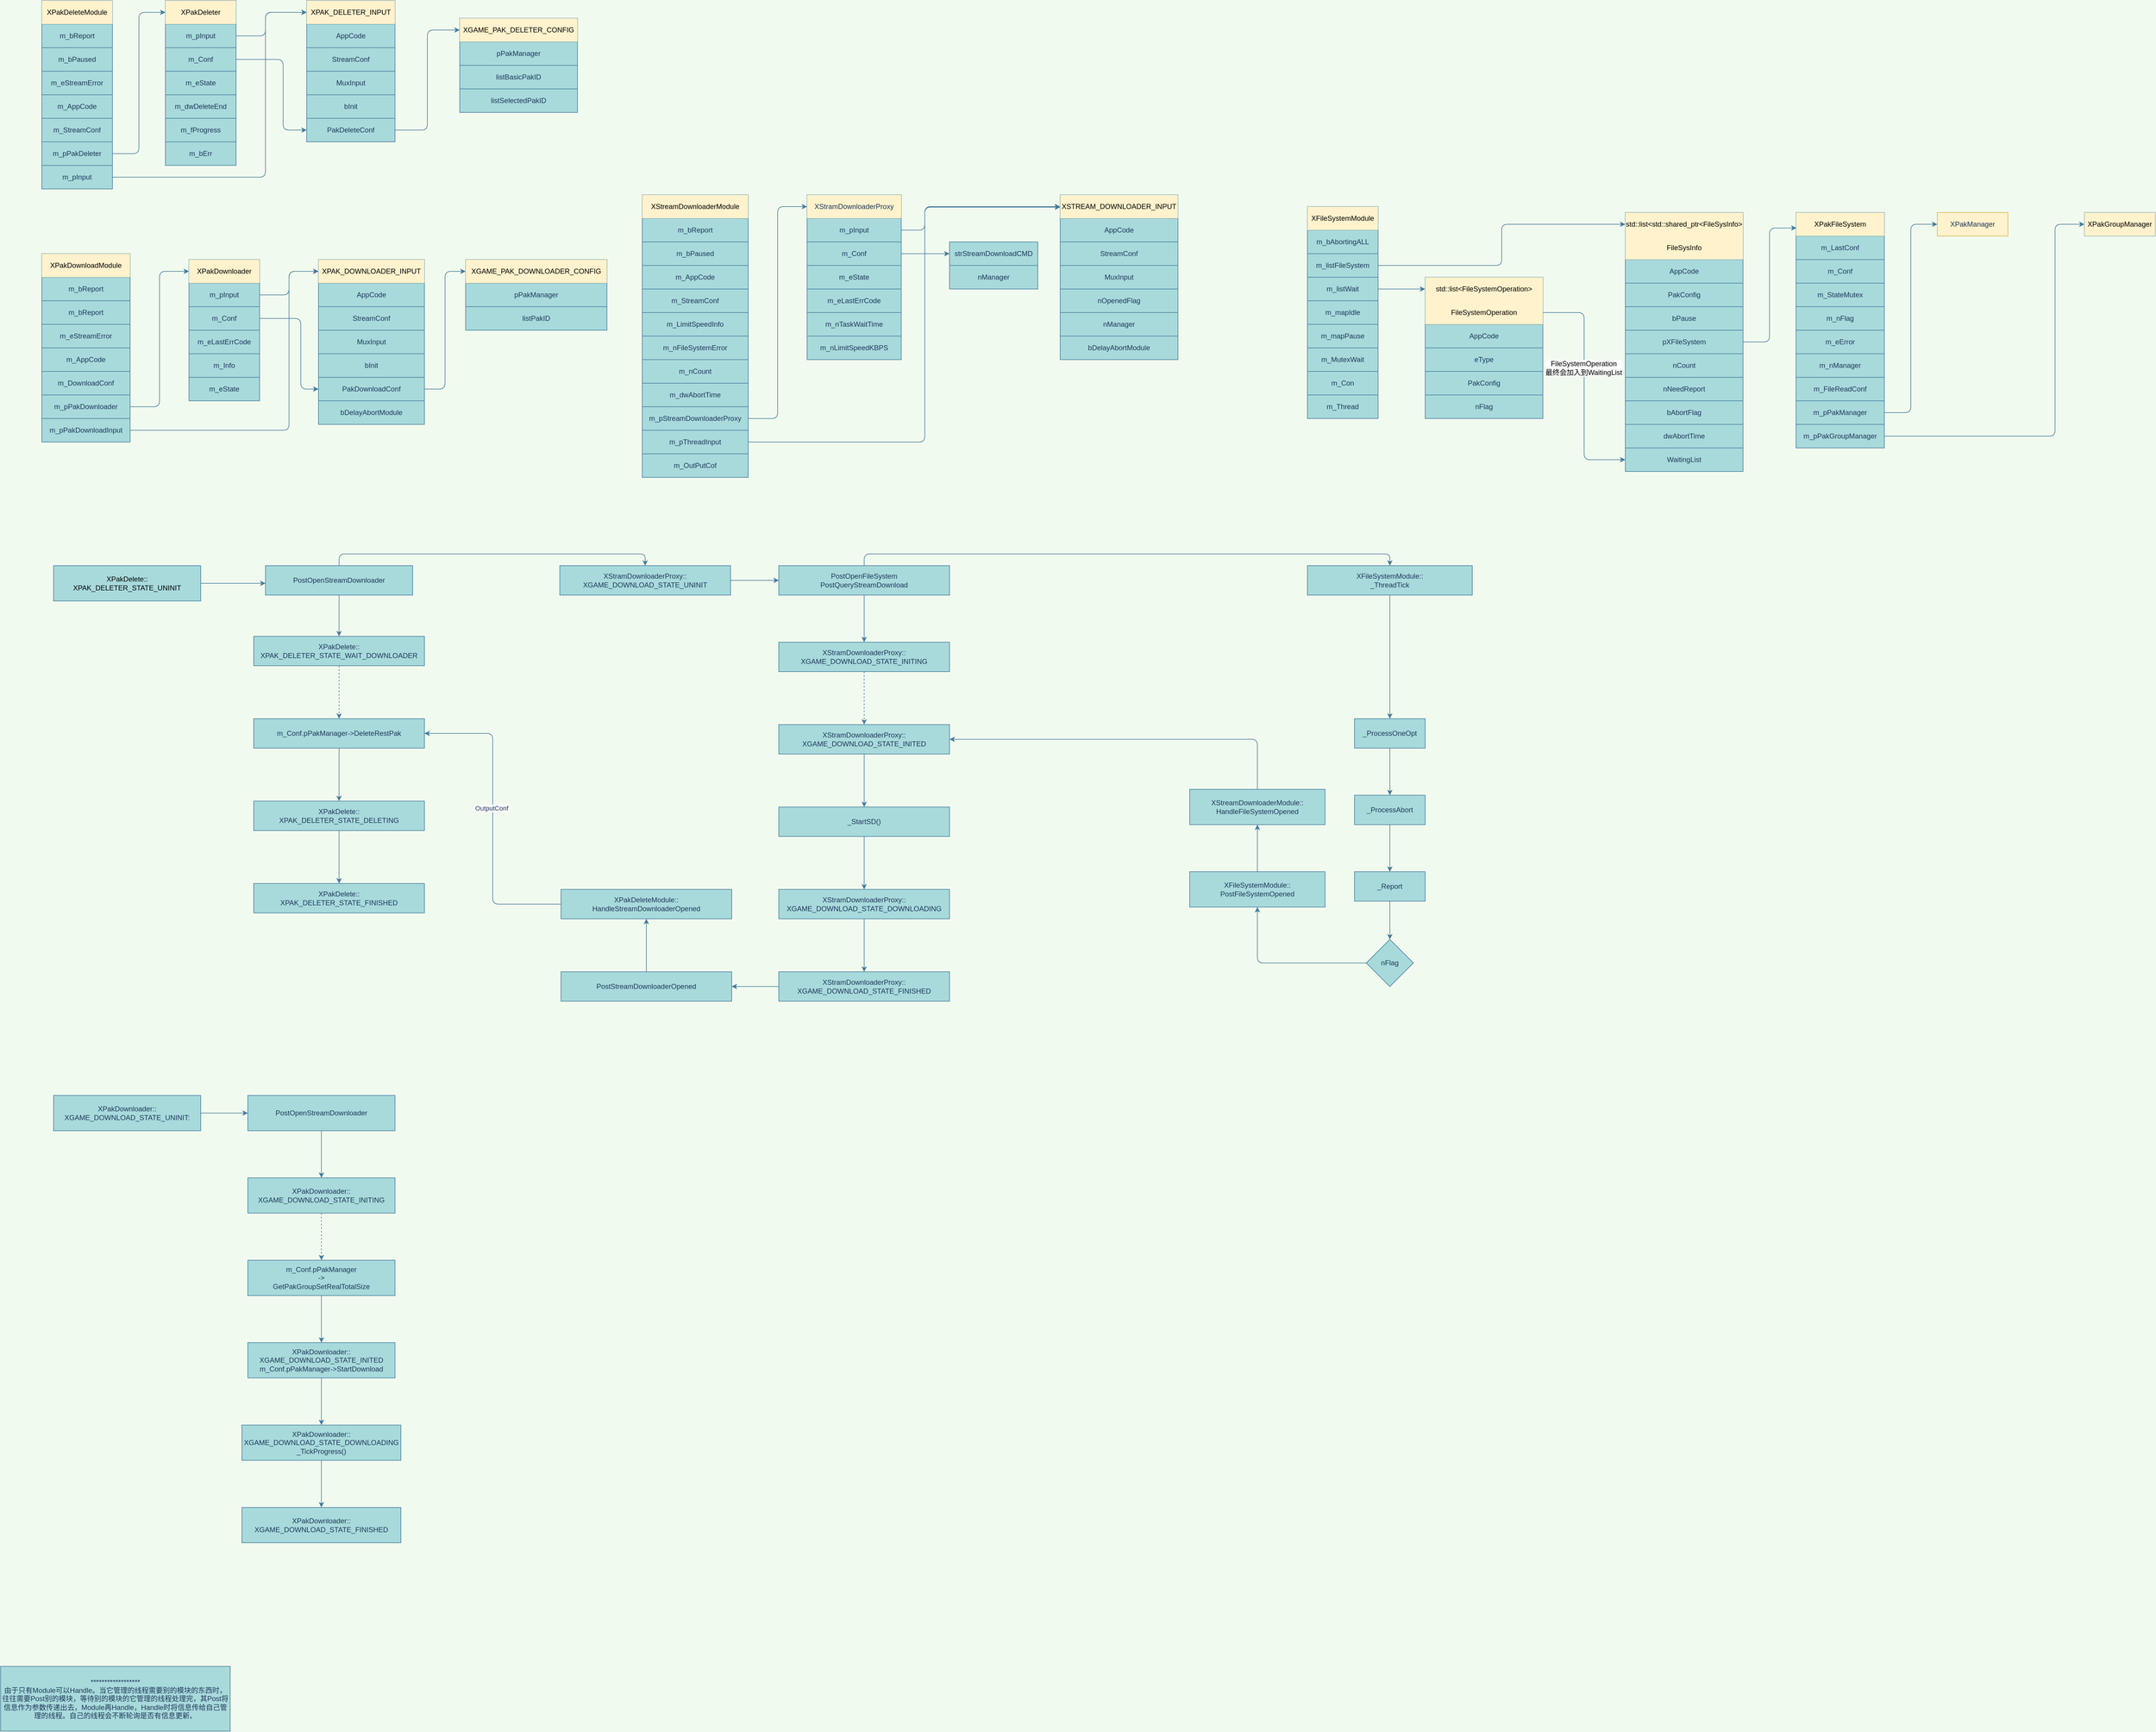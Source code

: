 <mxfile version="17.2.5" type="github">
  <diagram id="C5RBs43oDa-KdzZeNtuy" name="Page-1">
    <mxGraphModel dx="2666" dy="1603" grid="1" gridSize="10" guides="1" tooltips="1" connect="1" arrows="1" fold="1" page="1" pageScale="1" pageWidth="1169" pageHeight="827" background="#F1FAEE" math="0" shadow="0">
      <root>
        <mxCell id="WIyWlLk6GJQsqaUBKTNV-0" />
        <mxCell id="WIyWlLk6GJQsqaUBKTNV-1" parent="WIyWlLk6GJQsqaUBKTNV-0" />
        <mxCell id="f973rvLhNH8OjaS4SSxk-0" value="" style="shape=table;html=1;whiteSpace=wrap;startSize=0;container=1;collapsible=0;childLayout=tableLayout;rounded=0;sketch=0;fontColor=#1D3557;strokeColor=#457B9D;fillColor=#A8DADC;" parent="WIyWlLk6GJQsqaUBKTNV-1" vertex="1">
          <mxGeometry x="270" y="-320" width="120" height="280" as="geometry" />
        </mxCell>
        <mxCell id="f973rvLhNH8OjaS4SSxk-1" value="" style="shape=tableRow;horizontal=0;startSize=0;swimlaneHead=0;swimlaneBody=0;top=0;left=0;bottom=0;right=0;collapsible=0;dropTarget=0;fillColor=none;points=[[0,0.5],[1,0.5]];portConstraint=eastwest;rounded=0;sketch=0;fontColor=#1D3557;strokeColor=#457B9D;" parent="f973rvLhNH8OjaS4SSxk-0" vertex="1">
          <mxGeometry width="120" height="40" as="geometry" />
        </mxCell>
        <mxCell id="f973rvLhNH8OjaS4SSxk-2" value="XPakDeleter" style="shape=partialRectangle;html=1;whiteSpace=wrap;connectable=0;fillColor=#fff2cc;top=0;left=0;bottom=0;right=0;overflow=hidden;rounded=0;sketch=0;strokeColor=#d6b656;" parent="f973rvLhNH8OjaS4SSxk-1" vertex="1">
          <mxGeometry width="120" height="40" as="geometry">
            <mxRectangle width="120" height="40" as="alternateBounds" />
          </mxGeometry>
        </mxCell>
        <mxCell id="f973rvLhNH8OjaS4SSxk-5" value="" style="shape=tableRow;horizontal=0;startSize=0;swimlaneHead=0;swimlaneBody=0;top=0;left=0;bottom=0;right=0;collapsible=0;dropTarget=0;fillColor=none;points=[[0,0.5],[1,0.5]];portConstraint=eastwest;rounded=0;sketch=0;fontColor=#1D3557;strokeColor=#457B9D;" parent="f973rvLhNH8OjaS4SSxk-0" vertex="1">
          <mxGeometry y="40" width="120" height="40" as="geometry" />
        </mxCell>
        <mxCell id="f973rvLhNH8OjaS4SSxk-6" value="m_pInput" style="shape=partialRectangle;html=1;whiteSpace=wrap;connectable=0;fillColor=none;top=0;left=0;bottom=0;right=0;overflow=hidden;rounded=0;sketch=0;fontColor=#1D3557;strokeColor=#457B9D;" parent="f973rvLhNH8OjaS4SSxk-5" vertex="1">
          <mxGeometry width="120" height="40" as="geometry">
            <mxRectangle width="120" height="40" as="alternateBounds" />
          </mxGeometry>
        </mxCell>
        <mxCell id="f973rvLhNH8OjaS4SSxk-9" value="" style="shape=tableRow;horizontal=0;startSize=0;swimlaneHead=0;swimlaneBody=0;top=0;left=0;bottom=0;right=0;collapsible=0;dropTarget=0;fillColor=none;points=[[0,0.5],[1,0.5]];portConstraint=eastwest;rounded=0;sketch=0;fontColor=#1D3557;strokeColor=#457B9D;" parent="f973rvLhNH8OjaS4SSxk-0" vertex="1">
          <mxGeometry y="80" width="120" height="40" as="geometry" />
        </mxCell>
        <mxCell id="f973rvLhNH8OjaS4SSxk-10" value="m_Conf" style="shape=partialRectangle;html=1;whiteSpace=wrap;connectable=0;fillColor=none;top=0;left=0;bottom=0;right=0;overflow=hidden;rounded=0;sketch=0;fontColor=#1D3557;strokeColor=#457B9D;" parent="f973rvLhNH8OjaS4SSxk-9" vertex="1">
          <mxGeometry width="120" height="40" as="geometry">
            <mxRectangle width="120" height="40" as="alternateBounds" />
          </mxGeometry>
        </mxCell>
        <mxCell id="f973rvLhNH8OjaS4SSxk-13" style="shape=tableRow;horizontal=0;startSize=0;swimlaneHead=0;swimlaneBody=0;top=0;left=0;bottom=0;right=0;collapsible=0;dropTarget=0;fillColor=none;points=[[0,0.5],[1,0.5]];portConstraint=eastwest;rounded=0;sketch=0;fontColor=#1D3557;strokeColor=#457B9D;" parent="f973rvLhNH8OjaS4SSxk-0" vertex="1">
          <mxGeometry y="120" width="120" height="40" as="geometry" />
        </mxCell>
        <mxCell id="f973rvLhNH8OjaS4SSxk-14" value="m_eState" style="shape=partialRectangle;html=1;whiteSpace=wrap;connectable=0;fillColor=none;top=0;left=0;bottom=0;right=0;overflow=hidden;rounded=0;sketch=0;fontColor=#1D3557;strokeColor=#457B9D;" parent="f973rvLhNH8OjaS4SSxk-13" vertex="1">
          <mxGeometry width="120" height="40" as="geometry">
            <mxRectangle width="120" height="40" as="alternateBounds" />
          </mxGeometry>
        </mxCell>
        <mxCell id="f973rvLhNH8OjaS4SSxk-15" style="shape=tableRow;horizontal=0;startSize=0;swimlaneHead=0;swimlaneBody=0;top=0;left=0;bottom=0;right=0;collapsible=0;dropTarget=0;fillColor=none;points=[[0,0.5],[1,0.5]];portConstraint=eastwest;rounded=0;sketch=0;fontColor=#1D3557;strokeColor=#457B9D;" parent="f973rvLhNH8OjaS4SSxk-0" vertex="1">
          <mxGeometry y="160" width="120" height="40" as="geometry" />
        </mxCell>
        <mxCell id="f973rvLhNH8OjaS4SSxk-16" value="m_dwDeleteEnd" style="shape=partialRectangle;html=1;whiteSpace=wrap;connectable=0;fillColor=none;top=0;left=0;bottom=0;right=0;overflow=hidden;rounded=0;sketch=0;fontColor=#1D3557;strokeColor=#457B9D;" parent="f973rvLhNH8OjaS4SSxk-15" vertex="1">
          <mxGeometry width="120" height="40" as="geometry">
            <mxRectangle width="120" height="40" as="alternateBounds" />
          </mxGeometry>
        </mxCell>
        <mxCell id="f973rvLhNH8OjaS4SSxk-17" style="shape=tableRow;horizontal=0;startSize=0;swimlaneHead=0;swimlaneBody=0;top=0;left=0;bottom=0;right=0;collapsible=0;dropTarget=0;fillColor=none;points=[[0,0.5],[1,0.5]];portConstraint=eastwest;rounded=0;sketch=0;fontColor=#1D3557;strokeColor=#457B9D;" parent="f973rvLhNH8OjaS4SSxk-0" vertex="1">
          <mxGeometry y="200" width="120" height="40" as="geometry" />
        </mxCell>
        <mxCell id="f973rvLhNH8OjaS4SSxk-18" value="m_fProgress" style="shape=partialRectangle;html=1;whiteSpace=wrap;connectable=0;fillColor=none;top=0;left=0;bottom=0;right=0;overflow=hidden;rounded=0;sketch=0;fontColor=#1D3557;strokeColor=#457B9D;" parent="f973rvLhNH8OjaS4SSxk-17" vertex="1">
          <mxGeometry width="120" height="40" as="geometry">
            <mxRectangle width="120" height="40" as="alternateBounds" />
          </mxGeometry>
        </mxCell>
        <mxCell id="f973rvLhNH8OjaS4SSxk-19" style="shape=tableRow;horizontal=0;startSize=0;swimlaneHead=0;swimlaneBody=0;top=0;left=0;bottom=0;right=0;collapsible=0;dropTarget=0;fillColor=none;points=[[0,0.5],[1,0.5]];portConstraint=eastwest;rounded=0;sketch=0;fontColor=#1D3557;strokeColor=#457B9D;" parent="f973rvLhNH8OjaS4SSxk-0" vertex="1">
          <mxGeometry y="240" width="120" height="40" as="geometry" />
        </mxCell>
        <mxCell id="f973rvLhNH8OjaS4SSxk-20" value="m_bErr" style="shape=partialRectangle;html=1;whiteSpace=wrap;connectable=0;fillColor=none;top=0;left=0;bottom=0;right=0;overflow=hidden;rounded=0;sketch=0;fontColor=#1D3557;strokeColor=#457B9D;" parent="f973rvLhNH8OjaS4SSxk-19" vertex="1">
          <mxGeometry width="120" height="40" as="geometry">
            <mxRectangle width="120" height="40" as="alternateBounds" />
          </mxGeometry>
        </mxCell>
        <mxCell id="f973rvLhNH8OjaS4SSxk-21" value="" style="shape=table;html=1;whiteSpace=wrap;startSize=0;container=1;collapsible=0;childLayout=tableLayout;rounded=0;sketch=0;fontColor=#1D3557;strokeColor=#457B9D;fillColor=#A8DADC;" parent="WIyWlLk6GJQsqaUBKTNV-1" vertex="1">
          <mxGeometry x="60" y="-320" width="120" height="320" as="geometry" />
        </mxCell>
        <mxCell id="f973rvLhNH8OjaS4SSxk-22" value="" style="shape=tableRow;horizontal=0;startSize=0;swimlaneHead=0;swimlaneBody=0;top=0;left=0;bottom=0;right=0;collapsible=0;dropTarget=0;fillColor=none;points=[[0,0.5],[1,0.5]];portConstraint=eastwest;rounded=0;sketch=0;fontColor=#1D3557;strokeColor=#457B9D;" parent="f973rvLhNH8OjaS4SSxk-21" vertex="1">
          <mxGeometry width="120" height="40" as="geometry" />
        </mxCell>
        <mxCell id="f973rvLhNH8OjaS4SSxk-23" value="XPakDeleteModule" style="shape=partialRectangle;html=1;whiteSpace=wrap;connectable=0;fillColor=#fff2cc;top=0;left=0;bottom=0;right=0;overflow=hidden;rounded=0;sketch=0;strokeColor=#d6b656;" parent="f973rvLhNH8OjaS4SSxk-22" vertex="1">
          <mxGeometry width="120" height="40" as="geometry">
            <mxRectangle width="120" height="40" as="alternateBounds" />
          </mxGeometry>
        </mxCell>
        <mxCell id="f973rvLhNH8OjaS4SSxk-26" value="" style="shape=tableRow;horizontal=0;startSize=0;swimlaneHead=0;swimlaneBody=0;top=0;left=0;bottom=0;right=0;collapsible=0;dropTarget=0;fillColor=none;points=[[0,0.5],[1,0.5]];portConstraint=eastwest;rounded=0;sketch=0;fontColor=#1D3557;strokeColor=#457B9D;" parent="f973rvLhNH8OjaS4SSxk-21" vertex="1">
          <mxGeometry y="40" width="120" height="40" as="geometry" />
        </mxCell>
        <mxCell id="f973rvLhNH8OjaS4SSxk-27" value="m_bReport" style="shape=partialRectangle;html=1;whiteSpace=wrap;connectable=0;fillColor=none;top=0;left=0;bottom=0;right=0;overflow=hidden;rounded=0;sketch=0;fontColor=#1D3557;strokeColor=#457B9D;" parent="f973rvLhNH8OjaS4SSxk-26" vertex="1">
          <mxGeometry width="120" height="40" as="geometry">
            <mxRectangle width="120" height="40" as="alternateBounds" />
          </mxGeometry>
        </mxCell>
        <mxCell id="f973rvLhNH8OjaS4SSxk-30" value="" style="shape=tableRow;horizontal=0;startSize=0;swimlaneHead=0;swimlaneBody=0;top=0;left=0;bottom=0;right=0;collapsible=0;dropTarget=0;fillColor=none;points=[[0,0.5],[1,0.5]];portConstraint=eastwest;rounded=0;sketch=0;fontColor=#1D3557;strokeColor=#457B9D;" parent="f973rvLhNH8OjaS4SSxk-21" vertex="1">
          <mxGeometry y="80" width="120" height="40" as="geometry" />
        </mxCell>
        <mxCell id="f973rvLhNH8OjaS4SSxk-31" value="m_bPaused" style="shape=partialRectangle;html=1;whiteSpace=wrap;connectable=0;fillColor=none;top=0;left=0;bottom=0;right=0;overflow=hidden;rounded=0;sketch=0;fontColor=#1D3557;strokeColor=#457B9D;" parent="f973rvLhNH8OjaS4SSxk-30" vertex="1">
          <mxGeometry width="120" height="40" as="geometry">
            <mxRectangle width="120" height="40" as="alternateBounds" />
          </mxGeometry>
        </mxCell>
        <mxCell id="f973rvLhNH8OjaS4SSxk-51" style="shape=tableRow;horizontal=0;startSize=0;swimlaneHead=0;swimlaneBody=0;top=0;left=0;bottom=0;right=0;collapsible=0;dropTarget=0;fillColor=none;points=[[0,0.5],[1,0.5]];portConstraint=eastwest;rounded=0;sketch=0;fontColor=#1D3557;strokeColor=#457B9D;" parent="f973rvLhNH8OjaS4SSxk-21" vertex="1">
          <mxGeometry y="120" width="120" height="40" as="geometry" />
        </mxCell>
        <mxCell id="f973rvLhNH8OjaS4SSxk-52" value="m_eStreamError" style="shape=partialRectangle;html=1;whiteSpace=wrap;connectable=0;fillColor=none;top=0;left=0;bottom=0;right=0;overflow=hidden;rounded=0;sketch=0;fontColor=#1D3557;strokeColor=#457B9D;" parent="f973rvLhNH8OjaS4SSxk-51" vertex="1">
          <mxGeometry width="120" height="40" as="geometry">
            <mxRectangle width="120" height="40" as="alternateBounds" />
          </mxGeometry>
        </mxCell>
        <mxCell id="f973rvLhNH8OjaS4SSxk-49" style="shape=tableRow;horizontal=0;startSize=0;swimlaneHead=0;swimlaneBody=0;top=0;left=0;bottom=0;right=0;collapsible=0;dropTarget=0;fillColor=none;points=[[0,0.5],[1,0.5]];portConstraint=eastwest;rounded=0;sketch=0;fontColor=#1D3557;strokeColor=#457B9D;" parent="f973rvLhNH8OjaS4SSxk-21" vertex="1">
          <mxGeometry y="160" width="120" height="40" as="geometry" />
        </mxCell>
        <mxCell id="f973rvLhNH8OjaS4SSxk-50" value="m_AppCode" style="shape=partialRectangle;html=1;whiteSpace=wrap;connectable=0;fillColor=none;top=0;left=0;bottom=0;right=0;overflow=hidden;rounded=0;sketch=0;fontColor=#1D3557;strokeColor=#457B9D;" parent="f973rvLhNH8OjaS4SSxk-49" vertex="1">
          <mxGeometry width="120" height="40" as="geometry">
            <mxRectangle width="120" height="40" as="alternateBounds" />
          </mxGeometry>
        </mxCell>
        <mxCell id="f973rvLhNH8OjaS4SSxk-47" style="shape=tableRow;horizontal=0;startSize=0;swimlaneHead=0;swimlaneBody=0;top=0;left=0;bottom=0;right=0;collapsible=0;dropTarget=0;fillColor=none;points=[[0,0.5],[1,0.5]];portConstraint=eastwest;rounded=0;sketch=0;fontColor=#1D3557;strokeColor=#457B9D;" parent="f973rvLhNH8OjaS4SSxk-21" vertex="1">
          <mxGeometry y="200" width="120" height="40" as="geometry" />
        </mxCell>
        <mxCell id="f973rvLhNH8OjaS4SSxk-48" value="m_StreamConf" style="shape=partialRectangle;html=1;whiteSpace=wrap;connectable=0;fillColor=none;top=0;left=0;bottom=0;right=0;overflow=hidden;rounded=0;sketch=0;fontColor=#1D3557;strokeColor=#457B9D;" parent="f973rvLhNH8OjaS4SSxk-47" vertex="1">
          <mxGeometry width="120" height="40" as="geometry">
            <mxRectangle width="120" height="40" as="alternateBounds" />
          </mxGeometry>
        </mxCell>
        <mxCell id="f973rvLhNH8OjaS4SSxk-45" style="shape=tableRow;horizontal=0;startSize=0;swimlaneHead=0;swimlaneBody=0;top=0;left=0;bottom=0;right=0;collapsible=0;dropTarget=0;fillColor=none;points=[[0,0.5],[1,0.5]];portConstraint=eastwest;rounded=0;sketch=0;fontColor=#1D3557;strokeColor=#457B9D;" parent="f973rvLhNH8OjaS4SSxk-21" vertex="1">
          <mxGeometry y="240" width="120" height="40" as="geometry" />
        </mxCell>
        <mxCell id="f973rvLhNH8OjaS4SSxk-46" value="m_pPakDeleter" style="shape=partialRectangle;html=1;whiteSpace=wrap;connectable=0;fillColor=none;top=0;left=0;bottom=0;right=0;overflow=hidden;rounded=0;sketch=0;fontColor=#1D3557;strokeColor=#457B9D;" parent="f973rvLhNH8OjaS4SSxk-45" vertex="1">
          <mxGeometry width="120" height="40" as="geometry">
            <mxRectangle width="120" height="40" as="alternateBounds" />
          </mxGeometry>
        </mxCell>
        <mxCell id="f973rvLhNH8OjaS4SSxk-43" style="shape=tableRow;horizontal=0;startSize=0;swimlaneHead=0;swimlaneBody=0;top=0;left=0;bottom=0;right=0;collapsible=0;dropTarget=0;fillColor=none;points=[[0,0.5],[1,0.5]];portConstraint=eastwest;rounded=0;sketch=0;fontColor=#1D3557;strokeColor=#457B9D;" parent="f973rvLhNH8OjaS4SSxk-21" vertex="1">
          <mxGeometry y="280" width="120" height="40" as="geometry" />
        </mxCell>
        <mxCell id="f973rvLhNH8OjaS4SSxk-44" value="m_pInput" style="shape=partialRectangle;html=1;whiteSpace=wrap;connectable=0;fillColor=none;top=0;left=0;bottom=0;right=0;overflow=hidden;rounded=0;sketch=0;fontColor=#1D3557;strokeColor=#457B9D;" parent="f973rvLhNH8OjaS4SSxk-43" vertex="1">
          <mxGeometry width="120" height="40" as="geometry">
            <mxRectangle width="120" height="40" as="alternateBounds" />
          </mxGeometry>
        </mxCell>
        <mxCell id="f973rvLhNH8OjaS4SSxk-186" style="edgeStyle=orthogonalEdgeStyle;curved=0;rounded=1;sketch=0;orthogonalLoop=1;jettySize=auto;html=1;exitX=1;exitY=0.5;exitDx=0;exitDy=0;fontColor=#1D3557;strokeColor=#457B9D;fillColor=#A8DADC;" parent="f973rvLhNH8OjaS4SSxk-21" source="f973rvLhNH8OjaS4SSxk-43" target="f973rvLhNH8OjaS4SSxk-43" edge="1">
          <mxGeometry relative="1" as="geometry" />
        </mxCell>
        <mxCell id="f973rvLhNH8OjaS4SSxk-54" style="edgeStyle=orthogonalEdgeStyle;curved=0;rounded=1;sketch=0;orthogonalLoop=1;jettySize=auto;html=1;exitX=1;exitY=0.5;exitDx=0;exitDy=0;entryX=0;entryY=0.5;entryDx=0;entryDy=0;fontColor=#1D3557;strokeColor=#457B9D;fillColor=#A8DADC;" parent="WIyWlLk6GJQsqaUBKTNV-1" source="f973rvLhNH8OjaS4SSxk-45" target="f973rvLhNH8OjaS4SSxk-1" edge="1">
          <mxGeometry relative="1" as="geometry" />
        </mxCell>
        <mxCell id="f973rvLhNH8OjaS4SSxk-72" value="" style="shape=table;html=1;whiteSpace=wrap;startSize=0;container=1;collapsible=0;childLayout=tableLayout;rounded=0;sketch=0;fontColor=#1D3557;strokeColor=#457B9D;fillColor=#A8DADC;" parent="WIyWlLk6GJQsqaUBKTNV-1" vertex="1">
          <mxGeometry x="1080" y="10" width="180" height="480" as="geometry" />
        </mxCell>
        <mxCell id="f973rvLhNH8OjaS4SSxk-73" value="" style="shape=tableRow;horizontal=0;startSize=0;swimlaneHead=0;swimlaneBody=0;top=0;left=0;bottom=0;right=0;collapsible=0;dropTarget=0;fillColor=none;points=[[0,0.5],[1,0.5]];portConstraint=eastwest;rounded=0;sketch=0;fontColor=#1D3557;strokeColor=#457B9D;" parent="f973rvLhNH8OjaS4SSxk-72" vertex="1">
          <mxGeometry width="180" height="40" as="geometry" />
        </mxCell>
        <mxCell id="f973rvLhNH8OjaS4SSxk-74" value="XStreamDownloaderModule" style="shape=partialRectangle;html=1;whiteSpace=wrap;connectable=0;fillColor=#fff2cc;top=0;left=0;bottom=0;right=0;overflow=hidden;rounded=0;sketch=0;strokeColor=#d6b656;" parent="f973rvLhNH8OjaS4SSxk-73" vertex="1">
          <mxGeometry width="180" height="40" as="geometry">
            <mxRectangle width="180" height="40" as="alternateBounds" />
          </mxGeometry>
        </mxCell>
        <mxCell id="f973rvLhNH8OjaS4SSxk-77" value="" style="shape=tableRow;horizontal=0;startSize=0;swimlaneHead=0;swimlaneBody=0;top=0;left=0;bottom=0;right=0;collapsible=0;dropTarget=0;fillColor=none;points=[[0,0.5],[1,0.5]];portConstraint=eastwest;rounded=0;sketch=0;fontColor=#1D3557;strokeColor=#457B9D;" parent="f973rvLhNH8OjaS4SSxk-72" vertex="1">
          <mxGeometry y="40" width="180" height="40" as="geometry" />
        </mxCell>
        <mxCell id="f973rvLhNH8OjaS4SSxk-78" value="m_bReport" style="shape=partialRectangle;html=1;whiteSpace=wrap;connectable=0;fillColor=none;top=0;left=0;bottom=0;right=0;overflow=hidden;rounded=0;sketch=0;fontColor=#1D3557;strokeColor=#457B9D;" parent="f973rvLhNH8OjaS4SSxk-77" vertex="1">
          <mxGeometry width="180" height="40" as="geometry">
            <mxRectangle width="180" height="40" as="alternateBounds" />
          </mxGeometry>
        </mxCell>
        <mxCell id="f973rvLhNH8OjaS4SSxk-81" value="" style="shape=tableRow;horizontal=0;startSize=0;swimlaneHead=0;swimlaneBody=0;top=0;left=0;bottom=0;right=0;collapsible=0;dropTarget=0;fillColor=none;points=[[0,0.5],[1,0.5]];portConstraint=eastwest;rounded=0;sketch=0;fontColor=#1D3557;strokeColor=#457B9D;" parent="f973rvLhNH8OjaS4SSxk-72" vertex="1">
          <mxGeometry y="80" width="180" height="40" as="geometry" />
        </mxCell>
        <mxCell id="f973rvLhNH8OjaS4SSxk-82" value="m_bPaused" style="shape=partialRectangle;html=1;whiteSpace=wrap;connectable=0;fillColor=none;top=0;left=0;bottom=0;right=0;overflow=hidden;rounded=0;sketch=0;fontColor=#1D3557;strokeColor=#457B9D;" parent="f973rvLhNH8OjaS4SSxk-81" vertex="1">
          <mxGeometry width="180" height="40" as="geometry">
            <mxRectangle width="180" height="40" as="alternateBounds" />
          </mxGeometry>
        </mxCell>
        <mxCell id="f973rvLhNH8OjaS4SSxk-85" style="shape=tableRow;horizontal=0;startSize=0;swimlaneHead=0;swimlaneBody=0;top=0;left=0;bottom=0;right=0;collapsible=0;dropTarget=0;fillColor=none;points=[[0,0.5],[1,0.5]];portConstraint=eastwest;rounded=0;sketch=0;fontColor=#1D3557;strokeColor=#457B9D;" parent="f973rvLhNH8OjaS4SSxk-72" vertex="1">
          <mxGeometry y="120" width="180" height="40" as="geometry" />
        </mxCell>
        <mxCell id="f973rvLhNH8OjaS4SSxk-86" value="m_AppCode" style="shape=partialRectangle;html=1;whiteSpace=wrap;connectable=0;fillColor=none;top=0;left=0;bottom=0;right=0;overflow=hidden;rounded=0;sketch=0;fontColor=#1D3557;strokeColor=#457B9D;" parent="f973rvLhNH8OjaS4SSxk-85" vertex="1">
          <mxGeometry width="180" height="40" as="geometry">
            <mxRectangle width="180" height="40" as="alternateBounds" />
          </mxGeometry>
        </mxCell>
        <mxCell id="f973rvLhNH8OjaS4SSxk-87" style="shape=tableRow;horizontal=0;startSize=0;swimlaneHead=0;swimlaneBody=0;top=0;left=0;bottom=0;right=0;collapsible=0;dropTarget=0;fillColor=none;points=[[0,0.5],[1,0.5]];portConstraint=eastwest;rounded=0;sketch=0;fontColor=#1D3557;strokeColor=#457B9D;" parent="f973rvLhNH8OjaS4SSxk-72" vertex="1">
          <mxGeometry y="160" width="180" height="40" as="geometry" />
        </mxCell>
        <mxCell id="f973rvLhNH8OjaS4SSxk-88" value="m_StreamConf" style="shape=partialRectangle;html=1;whiteSpace=wrap;connectable=0;fillColor=none;top=0;left=0;bottom=0;right=0;overflow=hidden;rounded=0;sketch=0;fontColor=#1D3557;strokeColor=#457B9D;" parent="f973rvLhNH8OjaS4SSxk-87" vertex="1">
          <mxGeometry width="180" height="40" as="geometry">
            <mxRectangle width="180" height="40" as="alternateBounds" />
          </mxGeometry>
        </mxCell>
        <mxCell id="f973rvLhNH8OjaS4SSxk-89" style="shape=tableRow;horizontal=0;startSize=0;swimlaneHead=0;swimlaneBody=0;top=0;left=0;bottom=0;right=0;collapsible=0;dropTarget=0;fillColor=none;points=[[0,0.5],[1,0.5]];portConstraint=eastwest;rounded=0;sketch=0;fontColor=#1D3557;strokeColor=#457B9D;" parent="f973rvLhNH8OjaS4SSxk-72" vertex="1">
          <mxGeometry y="200" width="180" height="40" as="geometry" />
        </mxCell>
        <mxCell id="f973rvLhNH8OjaS4SSxk-90" value="m_LimitSpeedInfo" style="shape=partialRectangle;html=1;whiteSpace=wrap;connectable=0;fillColor=none;top=0;left=0;bottom=0;right=0;overflow=hidden;rounded=0;sketch=0;fontColor=#1D3557;strokeColor=#457B9D;" parent="f973rvLhNH8OjaS4SSxk-89" vertex="1">
          <mxGeometry width="180" height="40" as="geometry">
            <mxRectangle width="180" height="40" as="alternateBounds" />
          </mxGeometry>
        </mxCell>
        <mxCell id="f973rvLhNH8OjaS4SSxk-91" style="shape=tableRow;horizontal=0;startSize=0;swimlaneHead=0;swimlaneBody=0;top=0;left=0;bottom=0;right=0;collapsible=0;dropTarget=0;fillColor=none;points=[[0,0.5],[1,0.5]];portConstraint=eastwest;rounded=0;sketch=0;fontColor=#1D3557;strokeColor=#457B9D;" parent="f973rvLhNH8OjaS4SSxk-72" vertex="1">
          <mxGeometry y="240" width="180" height="40" as="geometry" />
        </mxCell>
        <mxCell id="f973rvLhNH8OjaS4SSxk-92" value="m_nFileSystemError" style="shape=partialRectangle;html=1;whiteSpace=wrap;connectable=0;fillColor=none;top=0;left=0;bottom=0;right=0;overflow=hidden;rounded=0;sketch=0;fontColor=#1D3557;strokeColor=#457B9D;" parent="f973rvLhNH8OjaS4SSxk-91" vertex="1">
          <mxGeometry width="180" height="40" as="geometry">
            <mxRectangle width="180" height="40" as="alternateBounds" />
          </mxGeometry>
        </mxCell>
        <mxCell id="f973rvLhNH8OjaS4SSxk-93" style="shape=tableRow;horizontal=0;startSize=0;swimlaneHead=0;swimlaneBody=0;top=0;left=0;bottom=0;right=0;collapsible=0;dropTarget=0;fillColor=none;points=[[0,0.5],[1,0.5]];portConstraint=eastwest;rounded=0;sketch=0;fontColor=#1D3557;strokeColor=#457B9D;" parent="f973rvLhNH8OjaS4SSxk-72" vertex="1">
          <mxGeometry y="280" width="180" height="40" as="geometry" />
        </mxCell>
        <mxCell id="f973rvLhNH8OjaS4SSxk-94" value="m_nCount" style="shape=partialRectangle;html=1;whiteSpace=wrap;connectable=0;fillColor=none;top=0;left=0;bottom=0;right=0;overflow=hidden;rounded=0;sketch=0;fontColor=#1D3557;strokeColor=#457B9D;" parent="f973rvLhNH8OjaS4SSxk-93" vertex="1">
          <mxGeometry width="180" height="40" as="geometry">
            <mxRectangle width="180" height="40" as="alternateBounds" />
          </mxGeometry>
        </mxCell>
        <mxCell id="f973rvLhNH8OjaS4SSxk-95" style="shape=tableRow;horizontal=0;startSize=0;swimlaneHead=0;swimlaneBody=0;top=0;left=0;bottom=0;right=0;collapsible=0;dropTarget=0;fillColor=none;points=[[0,0.5],[1,0.5]];portConstraint=eastwest;rounded=0;sketch=0;fontColor=#1D3557;strokeColor=#457B9D;" parent="f973rvLhNH8OjaS4SSxk-72" vertex="1">
          <mxGeometry y="320" width="180" height="40" as="geometry" />
        </mxCell>
        <mxCell id="f973rvLhNH8OjaS4SSxk-96" value="m_dwAbortTime" style="shape=partialRectangle;html=1;whiteSpace=wrap;connectable=0;fillColor=none;top=0;left=0;bottom=0;right=0;overflow=hidden;rounded=0;sketch=0;fontColor=#1D3557;strokeColor=#457B9D;" parent="f973rvLhNH8OjaS4SSxk-95" vertex="1">
          <mxGeometry width="180" height="40" as="geometry">
            <mxRectangle width="180" height="40" as="alternateBounds" />
          </mxGeometry>
        </mxCell>
        <mxCell id="f973rvLhNH8OjaS4SSxk-97" style="shape=tableRow;horizontal=0;startSize=0;swimlaneHead=0;swimlaneBody=0;top=0;left=0;bottom=0;right=0;collapsible=0;dropTarget=0;fillColor=none;points=[[0,0.5],[1,0.5]];portConstraint=eastwest;rounded=0;sketch=0;fontColor=#1D3557;strokeColor=#457B9D;" parent="f973rvLhNH8OjaS4SSxk-72" vertex="1">
          <mxGeometry y="360" width="180" height="40" as="geometry" />
        </mxCell>
        <mxCell id="f973rvLhNH8OjaS4SSxk-98" value="m_pStreamDownloaderProxy" style="shape=partialRectangle;html=1;whiteSpace=wrap;connectable=0;fillColor=none;top=0;left=0;bottom=0;right=0;overflow=hidden;rounded=0;sketch=0;fontColor=#1D3557;strokeColor=#457B9D;" parent="f973rvLhNH8OjaS4SSxk-97" vertex="1">
          <mxGeometry width="180" height="40" as="geometry">
            <mxRectangle width="180" height="40" as="alternateBounds" />
          </mxGeometry>
        </mxCell>
        <mxCell id="f973rvLhNH8OjaS4SSxk-103" style="shape=tableRow;horizontal=0;startSize=0;swimlaneHead=0;swimlaneBody=0;top=0;left=0;bottom=0;right=0;collapsible=0;dropTarget=0;fillColor=none;points=[[0,0.5],[1,0.5]];portConstraint=eastwest;rounded=0;sketch=0;fontColor=#1D3557;strokeColor=#457B9D;" parent="f973rvLhNH8OjaS4SSxk-72" vertex="1">
          <mxGeometry y="400" width="180" height="40" as="geometry" />
        </mxCell>
        <mxCell id="f973rvLhNH8OjaS4SSxk-104" value="m_pThreadInput" style="shape=partialRectangle;html=1;whiteSpace=wrap;connectable=0;fillColor=none;top=0;left=0;bottom=0;right=0;overflow=hidden;rounded=0;sketch=0;fontColor=#1D3557;strokeColor=#457B9D;" parent="f973rvLhNH8OjaS4SSxk-103" vertex="1">
          <mxGeometry width="180" height="40" as="geometry">
            <mxRectangle width="180" height="40" as="alternateBounds" />
          </mxGeometry>
        </mxCell>
        <mxCell id="f973rvLhNH8OjaS4SSxk-101" style="shape=tableRow;horizontal=0;startSize=0;swimlaneHead=0;swimlaneBody=0;top=0;left=0;bottom=0;right=0;collapsible=0;dropTarget=0;fillColor=none;points=[[0,0.5],[1,0.5]];portConstraint=eastwest;rounded=0;sketch=0;fontColor=#1D3557;strokeColor=#457B9D;" parent="f973rvLhNH8OjaS4SSxk-72" vertex="1">
          <mxGeometry y="440" width="180" height="40" as="geometry" />
        </mxCell>
        <mxCell id="f973rvLhNH8OjaS4SSxk-102" value="m_OutPutCof" style="shape=partialRectangle;html=1;whiteSpace=wrap;connectable=0;fillColor=none;top=0;left=0;bottom=0;right=0;overflow=hidden;rounded=0;sketch=0;fontColor=#1D3557;strokeColor=#457B9D;" parent="f973rvLhNH8OjaS4SSxk-101" vertex="1">
          <mxGeometry width="180" height="40" as="geometry">
            <mxRectangle width="180" height="40" as="alternateBounds" />
          </mxGeometry>
        </mxCell>
        <mxCell id="f973rvLhNH8OjaS4SSxk-105" value="" style="shape=table;html=1;whiteSpace=wrap;startSize=0;container=1;collapsible=0;childLayout=tableLayout;rounded=0;sketch=0;fontColor=#1D3557;strokeColor=#457B9D;fillColor=#A8DADC;" parent="WIyWlLk6GJQsqaUBKTNV-1" vertex="1">
          <mxGeometry x="1360" y="10" width="160" height="280" as="geometry" />
        </mxCell>
        <mxCell id="f973rvLhNH8OjaS4SSxk-106" value="" style="shape=tableRow;horizontal=0;startSize=0;swimlaneHead=0;swimlaneBody=0;top=0;left=0;bottom=0;right=0;collapsible=0;dropTarget=0;fillColor=#fff2cc;points=[[0,0.5],[1,0.5]];portConstraint=eastwest;rounded=0;sketch=0;strokeColor=#d6b656;" parent="f973rvLhNH8OjaS4SSxk-105" vertex="1">
          <mxGeometry width="160" height="40" as="geometry" />
        </mxCell>
        <mxCell id="f973rvLhNH8OjaS4SSxk-107" value="XStramDownloaderProxy" style="shape=partialRectangle;html=1;whiteSpace=wrap;connectable=0;fillColor=none;top=0;left=0;bottom=0;right=0;overflow=hidden;rounded=0;sketch=0;fontColor=#1D3557;strokeColor=#457B9D;" parent="f973rvLhNH8OjaS4SSxk-106" vertex="1">
          <mxGeometry width="160" height="40" as="geometry">
            <mxRectangle width="160" height="40" as="alternateBounds" />
          </mxGeometry>
        </mxCell>
        <mxCell id="f973rvLhNH8OjaS4SSxk-110" value="" style="shape=tableRow;horizontal=0;startSize=0;swimlaneHead=0;swimlaneBody=0;top=0;left=0;bottom=0;right=0;collapsible=0;dropTarget=0;fillColor=none;points=[[0,0.5],[1,0.5]];portConstraint=eastwest;rounded=0;sketch=0;fontColor=#1D3557;strokeColor=#457B9D;" parent="f973rvLhNH8OjaS4SSxk-105" vertex="1">
          <mxGeometry y="40" width="160" height="40" as="geometry" />
        </mxCell>
        <mxCell id="f973rvLhNH8OjaS4SSxk-111" value="m_pInput" style="shape=partialRectangle;html=1;whiteSpace=wrap;connectable=0;fillColor=none;top=0;left=0;bottom=0;right=0;overflow=hidden;rounded=0;sketch=0;fontColor=#1D3557;strokeColor=#457B9D;" parent="f973rvLhNH8OjaS4SSxk-110" vertex="1">
          <mxGeometry width="160" height="40" as="geometry">
            <mxRectangle width="160" height="40" as="alternateBounds" />
          </mxGeometry>
        </mxCell>
        <mxCell id="f973rvLhNH8OjaS4SSxk-114" value="" style="shape=tableRow;horizontal=0;startSize=0;swimlaneHead=0;swimlaneBody=0;top=0;left=0;bottom=0;right=0;collapsible=0;dropTarget=0;fillColor=none;points=[[0,0.5],[1,0.5]];portConstraint=eastwest;rounded=0;sketch=0;fontColor=#1D3557;strokeColor=#457B9D;" parent="f973rvLhNH8OjaS4SSxk-105" vertex="1">
          <mxGeometry y="80" width="160" height="40" as="geometry" />
        </mxCell>
        <mxCell id="f973rvLhNH8OjaS4SSxk-115" value="m_Conf" style="shape=partialRectangle;html=1;whiteSpace=wrap;connectable=0;fillColor=none;top=0;left=0;bottom=0;right=0;overflow=hidden;rounded=0;sketch=0;fontColor=#1D3557;strokeColor=#457B9D;" parent="f973rvLhNH8OjaS4SSxk-114" vertex="1">
          <mxGeometry width="160" height="40" as="geometry">
            <mxRectangle width="160" height="40" as="alternateBounds" />
          </mxGeometry>
        </mxCell>
        <mxCell id="f973rvLhNH8OjaS4SSxk-118" style="shape=tableRow;horizontal=0;startSize=0;swimlaneHead=0;swimlaneBody=0;top=0;left=0;bottom=0;right=0;collapsible=0;dropTarget=0;fillColor=none;points=[[0,0.5],[1,0.5]];portConstraint=eastwest;rounded=0;sketch=0;fontColor=#1D3557;strokeColor=#457B9D;" parent="f973rvLhNH8OjaS4SSxk-105" vertex="1">
          <mxGeometry y="120" width="160" height="40" as="geometry" />
        </mxCell>
        <mxCell id="f973rvLhNH8OjaS4SSxk-119" value="m_eState" style="shape=partialRectangle;html=1;whiteSpace=wrap;connectable=0;fillColor=none;top=0;left=0;bottom=0;right=0;overflow=hidden;rounded=0;sketch=0;fontColor=#1D3557;strokeColor=#457B9D;" parent="f973rvLhNH8OjaS4SSxk-118" vertex="1">
          <mxGeometry width="160" height="40" as="geometry">
            <mxRectangle width="160" height="40" as="alternateBounds" />
          </mxGeometry>
        </mxCell>
        <mxCell id="f973rvLhNH8OjaS4SSxk-120" style="shape=tableRow;horizontal=0;startSize=0;swimlaneHead=0;swimlaneBody=0;top=0;left=0;bottom=0;right=0;collapsible=0;dropTarget=0;fillColor=none;points=[[0,0.5],[1,0.5]];portConstraint=eastwest;rounded=0;sketch=0;fontColor=#1D3557;strokeColor=#457B9D;" parent="f973rvLhNH8OjaS4SSxk-105" vertex="1">
          <mxGeometry y="160" width="160" height="40" as="geometry" />
        </mxCell>
        <mxCell id="f973rvLhNH8OjaS4SSxk-121" value="m_eLastErrCode" style="shape=partialRectangle;html=1;whiteSpace=wrap;connectable=0;fillColor=none;top=0;left=0;bottom=0;right=0;overflow=hidden;rounded=0;sketch=0;fontColor=#1D3557;strokeColor=#457B9D;" parent="f973rvLhNH8OjaS4SSxk-120" vertex="1">
          <mxGeometry width="160" height="40" as="geometry">
            <mxRectangle width="160" height="40" as="alternateBounds" />
          </mxGeometry>
        </mxCell>
        <mxCell id="f973rvLhNH8OjaS4SSxk-122" style="shape=tableRow;horizontal=0;startSize=0;swimlaneHead=0;swimlaneBody=0;top=0;left=0;bottom=0;right=0;collapsible=0;dropTarget=0;fillColor=none;points=[[0,0.5],[1,0.5]];portConstraint=eastwest;rounded=0;sketch=0;fontColor=#1D3557;strokeColor=#457B9D;" parent="f973rvLhNH8OjaS4SSxk-105" vertex="1">
          <mxGeometry y="200" width="160" height="40" as="geometry" />
        </mxCell>
        <mxCell id="f973rvLhNH8OjaS4SSxk-123" value="m_nTaskWaitTime" style="shape=partialRectangle;html=1;whiteSpace=wrap;connectable=0;fillColor=none;top=0;left=0;bottom=0;right=0;overflow=hidden;rounded=0;sketch=0;fontColor=#1D3557;strokeColor=#457B9D;" parent="f973rvLhNH8OjaS4SSxk-122" vertex="1">
          <mxGeometry width="160" height="40" as="geometry">
            <mxRectangle width="160" height="40" as="alternateBounds" />
          </mxGeometry>
        </mxCell>
        <mxCell id="f973rvLhNH8OjaS4SSxk-128" style="shape=tableRow;horizontal=0;startSize=0;swimlaneHead=0;swimlaneBody=0;top=0;left=0;bottom=0;right=0;collapsible=0;dropTarget=0;fillColor=none;points=[[0,0.5],[1,0.5]];portConstraint=eastwest;rounded=0;sketch=0;fontColor=#1D3557;strokeColor=#457B9D;" parent="f973rvLhNH8OjaS4SSxk-105" vertex="1">
          <mxGeometry y="240" width="160" height="40" as="geometry" />
        </mxCell>
        <mxCell id="f973rvLhNH8OjaS4SSxk-129" value="m_nLimitSpeedKBPS" style="shape=partialRectangle;html=1;whiteSpace=wrap;connectable=0;fillColor=none;top=0;left=0;bottom=0;right=0;overflow=hidden;rounded=0;sketch=0;fontColor=#1D3557;strokeColor=#457B9D;" parent="f973rvLhNH8OjaS4SSxk-128" vertex="1">
          <mxGeometry width="160" height="40" as="geometry">
            <mxRectangle width="160" height="40" as="alternateBounds" />
          </mxGeometry>
        </mxCell>
        <mxCell id="f973rvLhNH8OjaS4SSxk-130" style="edgeStyle=orthogonalEdgeStyle;curved=0;rounded=1;sketch=0;orthogonalLoop=1;jettySize=auto;html=1;exitX=1;exitY=0.5;exitDx=0;exitDy=0;entryX=0;entryY=0.5;entryDx=0;entryDy=0;fontColor=#1D3557;strokeColor=#457B9D;fillColor=#A8DADC;" parent="WIyWlLk6GJQsqaUBKTNV-1" source="f973rvLhNH8OjaS4SSxk-97" target="f973rvLhNH8OjaS4SSxk-106" edge="1">
          <mxGeometry relative="1" as="geometry" />
        </mxCell>
        <mxCell id="f973rvLhNH8OjaS4SSxk-150" value="" style="shape=table;html=1;whiteSpace=wrap;startSize=0;container=1;collapsible=0;childLayout=tableLayout;rounded=0;sketch=0;fontColor=#1D3557;strokeColor=#457B9D;fillColor=#A8DADC;" parent="WIyWlLk6GJQsqaUBKTNV-1" vertex="1">
          <mxGeometry x="2210" y="30" width="120" height="360" as="geometry" />
        </mxCell>
        <mxCell id="f973rvLhNH8OjaS4SSxk-151" value="" style="shape=tableRow;horizontal=0;startSize=0;swimlaneHead=0;swimlaneBody=0;top=0;left=0;bottom=0;right=0;collapsible=0;dropTarget=0;fillColor=none;points=[[0,0.5],[1,0.5]];portConstraint=eastwest;rounded=0;sketch=0;fontColor=#1D3557;strokeColor=#457B9D;" parent="f973rvLhNH8OjaS4SSxk-150" vertex="1">
          <mxGeometry width="120" height="40" as="geometry" />
        </mxCell>
        <mxCell id="f973rvLhNH8OjaS4SSxk-152" value="XFileSystemModule" style="shape=partialRectangle;html=1;whiteSpace=wrap;connectable=0;fillColor=#fff2cc;top=0;left=0;bottom=0;right=0;overflow=hidden;rounded=0;sketch=0;strokeColor=#d6b656;" parent="f973rvLhNH8OjaS4SSxk-151" vertex="1">
          <mxGeometry width="120" height="40" as="geometry">
            <mxRectangle width="120" height="40" as="alternateBounds" />
          </mxGeometry>
        </mxCell>
        <mxCell id="f973rvLhNH8OjaS4SSxk-155" value="" style="shape=tableRow;horizontal=0;startSize=0;swimlaneHead=0;swimlaneBody=0;top=0;left=0;bottom=0;right=0;collapsible=0;dropTarget=0;fillColor=none;points=[[0,0.5],[1,0.5]];portConstraint=eastwest;rounded=0;sketch=0;fontColor=#1D3557;strokeColor=#457B9D;" parent="f973rvLhNH8OjaS4SSxk-150" vertex="1">
          <mxGeometry y="40" width="120" height="40" as="geometry" />
        </mxCell>
        <mxCell id="f973rvLhNH8OjaS4SSxk-156" value="m_bAbortingALL" style="shape=partialRectangle;html=1;whiteSpace=wrap;connectable=0;fillColor=none;top=0;left=0;bottom=0;right=0;overflow=hidden;rounded=0;sketch=0;fontColor=#1D3557;strokeColor=#457B9D;" parent="f973rvLhNH8OjaS4SSxk-155" vertex="1">
          <mxGeometry width="120" height="40" as="geometry">
            <mxRectangle width="120" height="40" as="alternateBounds" />
          </mxGeometry>
        </mxCell>
        <mxCell id="f973rvLhNH8OjaS4SSxk-159" value="" style="shape=tableRow;horizontal=0;startSize=0;swimlaneHead=0;swimlaneBody=0;top=0;left=0;bottom=0;right=0;collapsible=0;dropTarget=0;fillColor=none;points=[[0,0.5],[1,0.5]];portConstraint=eastwest;rounded=0;sketch=0;fontColor=#1D3557;strokeColor=#457B9D;" parent="f973rvLhNH8OjaS4SSxk-150" vertex="1">
          <mxGeometry y="80" width="120" height="40" as="geometry" />
        </mxCell>
        <mxCell id="f973rvLhNH8OjaS4SSxk-160" value="m_listFileSystem" style="shape=partialRectangle;html=1;whiteSpace=wrap;connectable=0;fillColor=none;top=0;left=0;bottom=0;right=0;overflow=hidden;rounded=0;sketch=0;fontColor=#1D3557;strokeColor=#457B9D;" parent="f973rvLhNH8OjaS4SSxk-159" vertex="1">
          <mxGeometry width="120" height="40" as="geometry">
            <mxRectangle width="120" height="40" as="alternateBounds" />
          </mxGeometry>
        </mxCell>
        <mxCell id="f973rvLhNH8OjaS4SSxk-163" style="shape=tableRow;horizontal=0;startSize=0;swimlaneHead=0;swimlaneBody=0;top=0;left=0;bottom=0;right=0;collapsible=0;dropTarget=0;fillColor=none;points=[[0,0.5],[1,0.5]];portConstraint=eastwest;rounded=0;sketch=0;fontColor=#1D3557;strokeColor=#457B9D;" parent="f973rvLhNH8OjaS4SSxk-150" vertex="1">
          <mxGeometry y="120" width="120" height="40" as="geometry" />
        </mxCell>
        <mxCell id="f973rvLhNH8OjaS4SSxk-164" value="m_listWait" style="shape=partialRectangle;html=1;whiteSpace=wrap;connectable=0;fillColor=none;top=0;left=0;bottom=0;right=0;overflow=hidden;rounded=0;sketch=0;fontColor=#1D3557;strokeColor=#457B9D;" parent="f973rvLhNH8OjaS4SSxk-163" vertex="1">
          <mxGeometry width="120" height="40" as="geometry">
            <mxRectangle width="120" height="40" as="alternateBounds" />
          </mxGeometry>
        </mxCell>
        <mxCell id="f973rvLhNH8OjaS4SSxk-165" style="shape=tableRow;horizontal=0;startSize=0;swimlaneHead=0;swimlaneBody=0;top=0;left=0;bottom=0;right=0;collapsible=0;dropTarget=0;fillColor=none;points=[[0,0.5],[1,0.5]];portConstraint=eastwest;rounded=0;sketch=0;fontColor=#1D3557;strokeColor=#457B9D;" parent="f973rvLhNH8OjaS4SSxk-150" vertex="1">
          <mxGeometry y="160" width="120" height="40" as="geometry" />
        </mxCell>
        <mxCell id="f973rvLhNH8OjaS4SSxk-166" value="m_mapIdle" style="shape=partialRectangle;html=1;whiteSpace=wrap;connectable=0;fillColor=none;top=0;left=0;bottom=0;right=0;overflow=hidden;rounded=0;sketch=0;fontColor=#1D3557;strokeColor=#457B9D;" parent="f973rvLhNH8OjaS4SSxk-165" vertex="1">
          <mxGeometry width="120" height="40" as="geometry">
            <mxRectangle width="120" height="40" as="alternateBounds" />
          </mxGeometry>
        </mxCell>
        <mxCell id="f973rvLhNH8OjaS4SSxk-167" style="shape=tableRow;horizontal=0;startSize=0;swimlaneHead=0;swimlaneBody=0;top=0;left=0;bottom=0;right=0;collapsible=0;dropTarget=0;fillColor=none;points=[[0,0.5],[1,0.5]];portConstraint=eastwest;rounded=0;sketch=0;fontColor=#1D3557;strokeColor=#457B9D;" parent="f973rvLhNH8OjaS4SSxk-150" vertex="1">
          <mxGeometry y="200" width="120" height="40" as="geometry" />
        </mxCell>
        <mxCell id="f973rvLhNH8OjaS4SSxk-168" value="m_mapPause" style="shape=partialRectangle;html=1;whiteSpace=wrap;connectable=0;fillColor=none;top=0;left=0;bottom=0;right=0;overflow=hidden;rounded=0;sketch=0;fontColor=#1D3557;strokeColor=#457B9D;" parent="f973rvLhNH8OjaS4SSxk-167" vertex="1">
          <mxGeometry width="120" height="40" as="geometry">
            <mxRectangle width="120" height="40" as="alternateBounds" />
          </mxGeometry>
        </mxCell>
        <mxCell id="f973rvLhNH8OjaS4SSxk-169" style="shape=tableRow;horizontal=0;startSize=0;swimlaneHead=0;swimlaneBody=0;top=0;left=0;bottom=0;right=0;collapsible=0;dropTarget=0;fillColor=none;points=[[0,0.5],[1,0.5]];portConstraint=eastwest;rounded=0;sketch=0;fontColor=#1D3557;strokeColor=#457B9D;" parent="f973rvLhNH8OjaS4SSxk-150" vertex="1">
          <mxGeometry y="240" width="120" height="40" as="geometry" />
        </mxCell>
        <mxCell id="f973rvLhNH8OjaS4SSxk-170" value="m_MutexWait" style="shape=partialRectangle;html=1;whiteSpace=wrap;connectable=0;fillColor=none;top=0;left=0;bottom=0;right=0;overflow=hidden;rounded=0;sketch=0;fontColor=#1D3557;strokeColor=#457B9D;" parent="f973rvLhNH8OjaS4SSxk-169" vertex="1">
          <mxGeometry width="120" height="40" as="geometry">
            <mxRectangle width="120" height="40" as="alternateBounds" />
          </mxGeometry>
        </mxCell>
        <mxCell id="f973rvLhNH8OjaS4SSxk-171" style="shape=tableRow;horizontal=0;startSize=0;swimlaneHead=0;swimlaneBody=0;top=0;left=0;bottom=0;right=0;collapsible=0;dropTarget=0;fillColor=none;points=[[0,0.5],[1,0.5]];portConstraint=eastwest;rounded=0;sketch=0;fontColor=#1D3557;strokeColor=#457B9D;" parent="f973rvLhNH8OjaS4SSxk-150" vertex="1">
          <mxGeometry y="280" width="120" height="40" as="geometry" />
        </mxCell>
        <mxCell id="f973rvLhNH8OjaS4SSxk-172" value="m_Con" style="shape=partialRectangle;html=1;whiteSpace=wrap;connectable=0;fillColor=none;top=0;left=0;bottom=0;right=0;overflow=hidden;rounded=0;sketch=0;fontColor=#1D3557;strokeColor=#457B9D;" parent="f973rvLhNH8OjaS4SSxk-171" vertex="1">
          <mxGeometry width="120" height="40" as="geometry">
            <mxRectangle width="120" height="40" as="alternateBounds" />
          </mxGeometry>
        </mxCell>
        <mxCell id="f973rvLhNH8OjaS4SSxk-173" style="shape=tableRow;horizontal=0;startSize=0;swimlaneHead=0;swimlaneBody=0;top=0;left=0;bottom=0;right=0;collapsible=0;dropTarget=0;fillColor=none;points=[[0,0.5],[1,0.5]];portConstraint=eastwest;rounded=0;sketch=0;fontColor=#1D3557;strokeColor=#457B9D;" parent="f973rvLhNH8OjaS4SSxk-150" vertex="1">
          <mxGeometry y="320" width="120" height="40" as="geometry" />
        </mxCell>
        <mxCell id="f973rvLhNH8OjaS4SSxk-174" value="m_Thread" style="shape=partialRectangle;html=1;whiteSpace=wrap;connectable=0;fillColor=none;top=0;left=0;bottom=0;right=0;overflow=hidden;rounded=0;sketch=0;fontColor=#1D3557;strokeColor=#457B9D;" parent="f973rvLhNH8OjaS4SSxk-173" vertex="1">
          <mxGeometry width="120" height="40" as="geometry">
            <mxRectangle width="120" height="40" as="alternateBounds" />
          </mxGeometry>
        </mxCell>
        <mxCell id="f973rvLhNH8OjaS4SSxk-188" value="" style="shape=table;html=1;whiteSpace=wrap;startSize=0;container=1;collapsible=0;childLayout=tableLayout;rounded=0;sketch=0;fontColor=#1D3557;strokeColor=#457B9D;fillColor=#A8DADC;" parent="WIyWlLk6GJQsqaUBKTNV-1" vertex="1">
          <mxGeometry x="510" y="-320" width="150" height="240" as="geometry" />
        </mxCell>
        <mxCell id="f973rvLhNH8OjaS4SSxk-189" value="" style="shape=tableRow;horizontal=0;startSize=0;swimlaneHead=0;swimlaneBody=0;top=0;left=0;bottom=0;right=0;collapsible=0;dropTarget=0;fillColor=none;points=[[0,0.5],[1,0.5]];portConstraint=eastwest;rounded=0;sketch=0;fontColor=#1D3557;strokeColor=#457B9D;" parent="f973rvLhNH8OjaS4SSxk-188" vertex="1">
          <mxGeometry width="150" height="40" as="geometry" />
        </mxCell>
        <mxCell id="f973rvLhNH8OjaS4SSxk-190" value="XPAK_DELETER_INPUT" style="shape=partialRectangle;html=1;whiteSpace=wrap;connectable=0;fillColor=#fff2cc;top=0;left=0;bottom=0;right=0;overflow=hidden;rounded=0;sketch=0;strokeColor=#d6b656;" parent="f973rvLhNH8OjaS4SSxk-189" vertex="1">
          <mxGeometry width="150" height="40" as="geometry">
            <mxRectangle width="150" height="40" as="alternateBounds" />
          </mxGeometry>
        </mxCell>
        <mxCell id="f973rvLhNH8OjaS4SSxk-193" value="" style="shape=tableRow;horizontal=0;startSize=0;swimlaneHead=0;swimlaneBody=0;top=0;left=0;bottom=0;right=0;collapsible=0;dropTarget=0;fillColor=none;points=[[0,0.5],[1,0.5]];portConstraint=eastwest;rounded=0;sketch=0;fontColor=#1D3557;strokeColor=#457B9D;" parent="f973rvLhNH8OjaS4SSxk-188" vertex="1">
          <mxGeometry y="40" width="150" height="40" as="geometry" />
        </mxCell>
        <mxCell id="f973rvLhNH8OjaS4SSxk-194" value="AppCode" style="shape=partialRectangle;html=1;whiteSpace=wrap;connectable=0;fillColor=none;top=0;left=0;bottom=0;right=0;overflow=hidden;rounded=0;sketch=0;fontColor=#1D3557;strokeColor=#457B9D;" parent="f973rvLhNH8OjaS4SSxk-193" vertex="1">
          <mxGeometry width="150" height="40" as="geometry">
            <mxRectangle width="150" height="40" as="alternateBounds" />
          </mxGeometry>
        </mxCell>
        <mxCell id="f973rvLhNH8OjaS4SSxk-197" value="" style="shape=tableRow;horizontal=0;startSize=0;swimlaneHead=0;swimlaneBody=0;top=0;left=0;bottom=0;right=0;collapsible=0;dropTarget=0;fillColor=none;points=[[0,0.5],[1,0.5]];portConstraint=eastwest;rounded=0;sketch=0;fontColor=#1D3557;strokeColor=#457B9D;" parent="f973rvLhNH8OjaS4SSxk-188" vertex="1">
          <mxGeometry y="80" width="150" height="40" as="geometry" />
        </mxCell>
        <mxCell id="f973rvLhNH8OjaS4SSxk-198" value="StreamConf" style="shape=partialRectangle;html=1;whiteSpace=wrap;connectable=0;fillColor=none;top=0;left=0;bottom=0;right=0;overflow=hidden;rounded=0;sketch=0;fontColor=#1D3557;strokeColor=#457B9D;" parent="f973rvLhNH8OjaS4SSxk-197" vertex="1">
          <mxGeometry width="150" height="40" as="geometry">
            <mxRectangle width="150" height="40" as="alternateBounds" />
          </mxGeometry>
        </mxCell>
        <mxCell id="f973rvLhNH8OjaS4SSxk-201" style="shape=tableRow;horizontal=0;startSize=0;swimlaneHead=0;swimlaneBody=0;top=0;left=0;bottom=0;right=0;collapsible=0;dropTarget=0;fillColor=none;points=[[0,0.5],[1,0.5]];portConstraint=eastwest;rounded=0;sketch=0;fontColor=#1D3557;strokeColor=#457B9D;" parent="f973rvLhNH8OjaS4SSxk-188" vertex="1">
          <mxGeometry y="120" width="150" height="40" as="geometry" />
        </mxCell>
        <mxCell id="f973rvLhNH8OjaS4SSxk-202" value="MuxInput" style="shape=partialRectangle;html=1;whiteSpace=wrap;connectable=0;fillColor=none;top=0;left=0;bottom=0;right=0;overflow=hidden;rounded=0;sketch=0;fontColor=#1D3557;strokeColor=#457B9D;" parent="f973rvLhNH8OjaS4SSxk-201" vertex="1">
          <mxGeometry width="150" height="40" as="geometry">
            <mxRectangle width="150" height="40" as="alternateBounds" />
          </mxGeometry>
        </mxCell>
        <mxCell id="f973rvLhNH8OjaS4SSxk-203" style="shape=tableRow;horizontal=0;startSize=0;swimlaneHead=0;swimlaneBody=0;top=0;left=0;bottom=0;right=0;collapsible=0;dropTarget=0;fillColor=none;points=[[0,0.5],[1,0.5]];portConstraint=eastwest;rounded=0;sketch=0;fontColor=#1D3557;strokeColor=#457B9D;" parent="f973rvLhNH8OjaS4SSxk-188" vertex="1">
          <mxGeometry y="160" width="150" height="40" as="geometry" />
        </mxCell>
        <mxCell id="f973rvLhNH8OjaS4SSxk-204" value="bInit" style="shape=partialRectangle;html=1;whiteSpace=wrap;connectable=0;fillColor=none;top=0;left=0;bottom=0;right=0;overflow=hidden;rounded=0;sketch=0;fontColor=#1D3557;strokeColor=#457B9D;" parent="f973rvLhNH8OjaS4SSxk-203" vertex="1">
          <mxGeometry width="150" height="40" as="geometry">
            <mxRectangle width="150" height="40" as="alternateBounds" />
          </mxGeometry>
        </mxCell>
        <mxCell id="f973rvLhNH8OjaS4SSxk-205" style="shape=tableRow;horizontal=0;startSize=0;swimlaneHead=0;swimlaneBody=0;top=0;left=0;bottom=0;right=0;collapsible=0;dropTarget=0;fillColor=none;points=[[0,0.5],[1,0.5]];portConstraint=eastwest;rounded=0;sketch=0;fontColor=#1D3557;strokeColor=#457B9D;" parent="f973rvLhNH8OjaS4SSxk-188" vertex="1">
          <mxGeometry y="200" width="150" height="40" as="geometry" />
        </mxCell>
        <mxCell id="f973rvLhNH8OjaS4SSxk-206" value="PakDeleteConf" style="shape=partialRectangle;html=1;whiteSpace=wrap;connectable=0;fillColor=none;top=0;left=0;bottom=0;right=0;overflow=hidden;rounded=0;sketch=0;fontColor=#1D3557;strokeColor=#457B9D;" parent="f973rvLhNH8OjaS4SSxk-205" vertex="1">
          <mxGeometry width="150" height="40" as="geometry">
            <mxRectangle width="150" height="40" as="alternateBounds" />
          </mxGeometry>
        </mxCell>
        <mxCell id="f973rvLhNH8OjaS4SSxk-207" style="edgeStyle=orthogonalEdgeStyle;curved=0;rounded=1;sketch=0;orthogonalLoop=1;jettySize=auto;html=1;exitX=1;exitY=0.5;exitDx=0;exitDy=0;fontColor=#1D3557;strokeColor=#457B9D;fillColor=#A8DADC;" parent="WIyWlLk6GJQsqaUBKTNV-1" source="f973rvLhNH8OjaS4SSxk-43" target="f973rvLhNH8OjaS4SSxk-189" edge="1">
          <mxGeometry relative="1" as="geometry">
            <Array as="points">
              <mxPoint x="440" y="-20" />
              <mxPoint x="440" y="-300" />
            </Array>
          </mxGeometry>
        </mxCell>
        <mxCell id="f973rvLhNH8OjaS4SSxk-208" value="" style="shape=table;html=1;whiteSpace=wrap;startSize=0;container=1;collapsible=0;childLayout=tableLayout;rounded=0;sketch=0;fontColor=#1D3557;strokeColor=#457B9D;fillColor=#A8DADC;" parent="WIyWlLk6GJQsqaUBKTNV-1" vertex="1">
          <mxGeometry x="1790" y="10" width="200" height="280" as="geometry" />
        </mxCell>
        <mxCell id="f973rvLhNH8OjaS4SSxk-209" value="" style="shape=tableRow;horizontal=0;startSize=0;swimlaneHead=0;swimlaneBody=0;top=0;left=0;bottom=0;right=0;collapsible=0;dropTarget=0;fillColor=none;points=[[0,0.5],[1,0.5]];portConstraint=eastwest;rounded=0;sketch=0;fontColor=#1D3557;strokeColor=#457B9D;" parent="f973rvLhNH8OjaS4SSxk-208" vertex="1">
          <mxGeometry width="200" height="40" as="geometry" />
        </mxCell>
        <mxCell id="f973rvLhNH8OjaS4SSxk-210" value="XSTREAM_DOWNLOADER_INPUT" style="shape=partialRectangle;html=1;whiteSpace=wrap;connectable=0;fillColor=#fff2cc;top=0;left=0;bottom=0;right=0;overflow=hidden;rounded=0;sketch=0;strokeColor=#d6b656;" parent="f973rvLhNH8OjaS4SSxk-209" vertex="1">
          <mxGeometry width="200" height="40" as="geometry">
            <mxRectangle width="200" height="40" as="alternateBounds" />
          </mxGeometry>
        </mxCell>
        <mxCell id="f973rvLhNH8OjaS4SSxk-213" value="" style="shape=tableRow;horizontal=0;startSize=0;swimlaneHead=0;swimlaneBody=0;top=0;left=0;bottom=0;right=0;collapsible=0;dropTarget=0;fillColor=none;points=[[0,0.5],[1,0.5]];portConstraint=eastwest;rounded=0;sketch=0;fontColor=#1D3557;strokeColor=#457B9D;" parent="f973rvLhNH8OjaS4SSxk-208" vertex="1">
          <mxGeometry y="40" width="200" height="40" as="geometry" />
        </mxCell>
        <mxCell id="f973rvLhNH8OjaS4SSxk-214" value="AppCode" style="shape=partialRectangle;html=1;whiteSpace=wrap;connectable=0;fillColor=none;top=0;left=0;bottom=0;right=0;overflow=hidden;rounded=0;sketch=0;fontColor=#1D3557;strokeColor=#457B9D;" parent="f973rvLhNH8OjaS4SSxk-213" vertex="1">
          <mxGeometry width="200" height="40" as="geometry">
            <mxRectangle width="200" height="40" as="alternateBounds" />
          </mxGeometry>
        </mxCell>
        <mxCell id="f973rvLhNH8OjaS4SSxk-217" value="" style="shape=tableRow;horizontal=0;startSize=0;swimlaneHead=0;swimlaneBody=0;top=0;left=0;bottom=0;right=0;collapsible=0;dropTarget=0;fillColor=none;points=[[0,0.5],[1,0.5]];portConstraint=eastwest;rounded=0;sketch=0;fontColor=#1D3557;strokeColor=#457B9D;" parent="f973rvLhNH8OjaS4SSxk-208" vertex="1">
          <mxGeometry y="80" width="200" height="40" as="geometry" />
        </mxCell>
        <mxCell id="f973rvLhNH8OjaS4SSxk-218" value="StreamConf" style="shape=partialRectangle;html=1;whiteSpace=wrap;connectable=0;fillColor=none;top=0;left=0;bottom=0;right=0;overflow=hidden;rounded=0;sketch=0;fontColor=#1D3557;strokeColor=#457B9D;" parent="f973rvLhNH8OjaS4SSxk-217" vertex="1">
          <mxGeometry width="200" height="40" as="geometry">
            <mxRectangle width="200" height="40" as="alternateBounds" />
          </mxGeometry>
        </mxCell>
        <mxCell id="f973rvLhNH8OjaS4SSxk-221" style="shape=tableRow;horizontal=0;startSize=0;swimlaneHead=0;swimlaneBody=0;top=0;left=0;bottom=0;right=0;collapsible=0;dropTarget=0;fillColor=none;points=[[0,0.5],[1,0.5]];portConstraint=eastwest;rounded=0;sketch=0;fontColor=#1D3557;strokeColor=#457B9D;" parent="f973rvLhNH8OjaS4SSxk-208" vertex="1">
          <mxGeometry y="120" width="200" height="40" as="geometry" />
        </mxCell>
        <mxCell id="f973rvLhNH8OjaS4SSxk-222" value="MuxInput" style="shape=partialRectangle;html=1;whiteSpace=wrap;connectable=0;fillColor=none;top=0;left=0;bottom=0;right=0;overflow=hidden;rounded=0;sketch=0;fontColor=#1D3557;strokeColor=#457B9D;" parent="f973rvLhNH8OjaS4SSxk-221" vertex="1">
          <mxGeometry width="200" height="40" as="geometry">
            <mxRectangle width="200" height="40" as="alternateBounds" />
          </mxGeometry>
        </mxCell>
        <mxCell id="f973rvLhNH8OjaS4SSxk-223" style="shape=tableRow;horizontal=0;startSize=0;swimlaneHead=0;swimlaneBody=0;top=0;left=0;bottom=0;right=0;collapsible=0;dropTarget=0;fillColor=none;points=[[0,0.5],[1,0.5]];portConstraint=eastwest;rounded=0;sketch=0;fontColor=#1D3557;strokeColor=#457B9D;" parent="f973rvLhNH8OjaS4SSxk-208" vertex="1">
          <mxGeometry y="160" width="200" height="40" as="geometry" />
        </mxCell>
        <mxCell id="f973rvLhNH8OjaS4SSxk-224" value="nOpenedFlag" style="shape=partialRectangle;html=1;whiteSpace=wrap;connectable=0;fillColor=none;top=0;left=0;bottom=0;right=0;overflow=hidden;rounded=0;sketch=0;fontColor=#1D3557;strokeColor=#457B9D;" parent="f973rvLhNH8OjaS4SSxk-223" vertex="1">
          <mxGeometry width="200" height="40" as="geometry">
            <mxRectangle width="200" height="40" as="alternateBounds" />
          </mxGeometry>
        </mxCell>
        <mxCell id="f973rvLhNH8OjaS4SSxk-225" style="shape=tableRow;horizontal=0;startSize=0;swimlaneHead=0;swimlaneBody=0;top=0;left=0;bottom=0;right=0;collapsible=0;dropTarget=0;fillColor=none;points=[[0,0.5],[1,0.5]];portConstraint=eastwest;rounded=0;sketch=0;fontColor=#1D3557;strokeColor=#457B9D;" parent="f973rvLhNH8OjaS4SSxk-208" vertex="1">
          <mxGeometry y="200" width="200" height="40" as="geometry" />
        </mxCell>
        <mxCell id="f973rvLhNH8OjaS4SSxk-226" value="nManager" style="shape=partialRectangle;html=1;whiteSpace=wrap;connectable=0;fillColor=none;top=0;left=0;bottom=0;right=0;overflow=hidden;rounded=0;sketch=0;fontColor=#1D3557;strokeColor=#457B9D;" parent="f973rvLhNH8OjaS4SSxk-225" vertex="1">
          <mxGeometry width="200" height="40" as="geometry">
            <mxRectangle width="200" height="40" as="alternateBounds" />
          </mxGeometry>
        </mxCell>
        <mxCell id="f973rvLhNH8OjaS4SSxk-227" style="shape=tableRow;horizontal=0;startSize=0;swimlaneHead=0;swimlaneBody=0;top=0;left=0;bottom=0;right=0;collapsible=0;dropTarget=0;fillColor=none;points=[[0,0.5],[1,0.5]];portConstraint=eastwest;rounded=0;sketch=0;fontColor=#1D3557;strokeColor=#457B9D;" parent="f973rvLhNH8OjaS4SSxk-208" vertex="1">
          <mxGeometry y="240" width="200" height="40" as="geometry" />
        </mxCell>
        <mxCell id="f973rvLhNH8OjaS4SSxk-228" value="bDelayAbortModule" style="shape=partialRectangle;html=1;whiteSpace=wrap;connectable=0;fillColor=none;top=0;left=0;bottom=0;right=0;overflow=hidden;rounded=0;sketch=0;fontColor=#1D3557;strokeColor=#457B9D;" parent="f973rvLhNH8OjaS4SSxk-227" vertex="1">
          <mxGeometry width="200" height="40" as="geometry">
            <mxRectangle width="200" height="40" as="alternateBounds" />
          </mxGeometry>
        </mxCell>
        <mxCell id="f973rvLhNH8OjaS4SSxk-229" style="edgeStyle=orthogonalEdgeStyle;curved=0;rounded=1;sketch=0;orthogonalLoop=1;jettySize=auto;html=1;exitX=1;exitY=0.5;exitDx=0;exitDy=0;entryX=0;entryY=0.075;entryDx=0;entryDy=0;entryPerimeter=0;fontColor=#1D3557;strokeColor=#457B9D;fillColor=#A8DADC;" parent="WIyWlLk6GJQsqaUBKTNV-1" source="f973rvLhNH8OjaS4SSxk-103" target="f973rvLhNH8OjaS4SSxk-208" edge="1">
          <mxGeometry relative="1" as="geometry">
            <Array as="points">
              <mxPoint x="1560" y="430" />
              <mxPoint x="1560" y="31" />
            </Array>
          </mxGeometry>
        </mxCell>
        <mxCell id="f973rvLhNH8OjaS4SSxk-232" style="edgeStyle=orthogonalEdgeStyle;curved=0;rounded=1;sketch=0;orthogonalLoop=1;jettySize=auto;html=1;exitX=1;exitY=0.5;exitDx=0;exitDy=0;entryX=0;entryY=0.5;entryDx=0;entryDy=0;fontColor=#1D3557;strokeColor=#457B9D;fillColor=#A8DADC;" parent="WIyWlLk6GJQsqaUBKTNV-1" source="f973rvLhNH8OjaS4SSxk-110" target="f973rvLhNH8OjaS4SSxk-209" edge="1">
          <mxGeometry relative="1" as="geometry">
            <Array as="points">
              <mxPoint x="1560" y="70" />
              <mxPoint x="1560" y="30" />
            </Array>
          </mxGeometry>
        </mxCell>
        <mxCell id="f973rvLhNH8OjaS4SSxk-233" style="edgeStyle=orthogonalEdgeStyle;curved=0;rounded=1;sketch=0;orthogonalLoop=1;jettySize=auto;html=1;exitX=1;exitY=0.5;exitDx=0;exitDy=0;entryX=0;entryY=0.5;entryDx=0;entryDy=0;fontColor=#1D3557;strokeColor=#457B9D;fillColor=#A8DADC;" parent="WIyWlLk6GJQsqaUBKTNV-1" source="f973rvLhNH8OjaS4SSxk-5" target="f973rvLhNH8OjaS4SSxk-189" edge="1">
          <mxGeometry relative="1" as="geometry">
            <Array as="points">
              <mxPoint x="440" y="-260" />
              <mxPoint x="440" y="-300" />
            </Array>
          </mxGeometry>
        </mxCell>
        <mxCell id="NihhIV8qFMOey9AjhfD8-126" style="edgeStyle=orthogonalEdgeStyle;curved=0;rounded=1;sketch=0;orthogonalLoop=1;jettySize=auto;html=1;exitX=1;exitY=0.25;exitDx=0;exitDy=0;fontColor=#1D3557;strokeColor=#457B9D;fillColor=#A8DADC;" edge="1" parent="WIyWlLk6GJQsqaUBKTNV-1" source="f973rvLhNH8OjaS4SSxk-236" target="f973rvLhNH8OjaS4SSxk-289">
          <mxGeometry relative="1" as="geometry" />
        </mxCell>
        <mxCell id="NihhIV8qFMOey9AjhfD8-127" value="&lt;span style=&quot;color: rgb(0 , 0 , 0) ; font-size: 12px ; background-color: rgb(248 , 249 , 250)&quot;&gt;FileSystemOperation&lt;br&gt;最终会加入到WaitingList&lt;br&gt;&lt;/span&gt;" style="edgeLabel;html=1;align=center;verticalAlign=middle;resizable=0;points=[];fontColor=#1D3557;" vertex="1" connectable="0" parent="NihhIV8qFMOey9AjhfD8-126">
          <mxGeometry x="-0.161" y="-1" relative="1" as="geometry">
            <mxPoint as="offset" />
          </mxGeometry>
        </mxCell>
        <mxCell id="f973rvLhNH8OjaS4SSxk-236" value="" style="shape=table;html=1;whiteSpace=wrap;startSize=0;container=1;collapsible=0;childLayout=tableLayout;rounded=0;sketch=0;fontColor=#1D3557;strokeColor=#457B9D;fillColor=#A8DADC;" parent="WIyWlLk6GJQsqaUBKTNV-1" vertex="1">
          <mxGeometry x="2410" y="150" width="200" height="240" as="geometry" />
        </mxCell>
        <mxCell id="f973rvLhNH8OjaS4SSxk-237" value="" style="shape=tableRow;horizontal=0;startSize=0;swimlaneHead=0;swimlaneBody=0;top=0;left=0;bottom=0;right=0;collapsible=0;dropTarget=0;fillColor=none;points=[[0,0.5],[1,0.5]];portConstraint=eastwest;rounded=0;sketch=0;fontColor=#1D3557;strokeColor=#457B9D;" parent="f973rvLhNH8OjaS4SSxk-236" vertex="1">
          <mxGeometry width="200" height="40" as="geometry" />
        </mxCell>
        <mxCell id="f973rvLhNH8OjaS4SSxk-238" value="std::list&amp;lt;FileSystemOperation&amp;gt;" style="shape=partialRectangle;html=1;whiteSpace=wrap;connectable=0;fillColor=#fff2cc;top=0;left=0;bottom=0;right=0;overflow=hidden;rounded=0;sketch=0;strokeColor=#d6b656;" parent="f973rvLhNH8OjaS4SSxk-237" vertex="1">
          <mxGeometry width="200" height="40" as="geometry">
            <mxRectangle width="200" height="40" as="alternateBounds" />
          </mxGeometry>
        </mxCell>
        <mxCell id="f973rvLhNH8OjaS4SSxk-241" value="" style="shape=tableRow;horizontal=0;startSize=0;swimlaneHead=0;swimlaneBody=0;top=0;left=0;bottom=0;right=0;collapsible=0;dropTarget=0;fillColor=none;points=[[0,0.5],[1,0.5]];portConstraint=eastwest;rounded=0;sketch=0;fontColor=#1D3557;strokeColor=#457B9D;" parent="f973rvLhNH8OjaS4SSxk-236" vertex="1">
          <mxGeometry y="40" width="200" height="40" as="geometry" />
        </mxCell>
        <mxCell id="f973rvLhNH8OjaS4SSxk-242" value="FileSystemOperation" style="shape=partialRectangle;html=1;whiteSpace=wrap;connectable=0;fillColor=#fff2cc;top=0;left=0;bottom=0;right=0;overflow=hidden;rounded=0;sketch=0;strokeColor=#d6b656;" parent="f973rvLhNH8OjaS4SSxk-241" vertex="1">
          <mxGeometry width="200" height="40" as="geometry">
            <mxRectangle width="200" height="40" as="alternateBounds" />
          </mxGeometry>
        </mxCell>
        <mxCell id="f973rvLhNH8OjaS4SSxk-245" value="" style="shape=tableRow;horizontal=0;startSize=0;swimlaneHead=0;swimlaneBody=0;top=0;left=0;bottom=0;right=0;collapsible=0;dropTarget=0;fillColor=none;points=[[0,0.5],[1,0.5]];portConstraint=eastwest;rounded=0;sketch=0;fontColor=#1D3557;strokeColor=#457B9D;" parent="f973rvLhNH8OjaS4SSxk-236" vertex="1">
          <mxGeometry y="80" width="200" height="40" as="geometry" />
        </mxCell>
        <mxCell id="f973rvLhNH8OjaS4SSxk-246" value="AppCode" style="shape=partialRectangle;html=1;whiteSpace=wrap;connectable=0;fillColor=none;top=0;left=0;bottom=0;right=0;overflow=hidden;rounded=0;sketch=0;fontColor=#1D3557;strokeColor=#457B9D;" parent="f973rvLhNH8OjaS4SSxk-245" vertex="1">
          <mxGeometry width="200" height="40" as="geometry">
            <mxRectangle width="200" height="40" as="alternateBounds" />
          </mxGeometry>
        </mxCell>
        <mxCell id="f973rvLhNH8OjaS4SSxk-249" style="shape=tableRow;horizontal=0;startSize=0;swimlaneHead=0;swimlaneBody=0;top=0;left=0;bottom=0;right=0;collapsible=0;dropTarget=0;fillColor=none;points=[[0,0.5],[1,0.5]];portConstraint=eastwest;rounded=0;sketch=0;fontColor=#1D3557;strokeColor=#457B9D;" parent="f973rvLhNH8OjaS4SSxk-236" vertex="1">
          <mxGeometry y="120" width="200" height="40" as="geometry" />
        </mxCell>
        <mxCell id="f973rvLhNH8OjaS4SSxk-250" value="eType" style="shape=partialRectangle;html=1;whiteSpace=wrap;connectable=0;fillColor=none;top=0;left=0;bottom=0;right=0;overflow=hidden;rounded=0;sketch=0;fontColor=#1D3557;strokeColor=#457B9D;" parent="f973rvLhNH8OjaS4SSxk-249" vertex="1">
          <mxGeometry width="200" height="40" as="geometry">
            <mxRectangle width="200" height="40" as="alternateBounds" />
          </mxGeometry>
        </mxCell>
        <mxCell id="f973rvLhNH8OjaS4SSxk-251" style="shape=tableRow;horizontal=0;startSize=0;swimlaneHead=0;swimlaneBody=0;top=0;left=0;bottom=0;right=0;collapsible=0;dropTarget=0;fillColor=none;points=[[0,0.5],[1,0.5]];portConstraint=eastwest;rounded=0;sketch=0;fontColor=#1D3557;strokeColor=#457B9D;" parent="f973rvLhNH8OjaS4SSxk-236" vertex="1">
          <mxGeometry y="160" width="200" height="40" as="geometry" />
        </mxCell>
        <mxCell id="f973rvLhNH8OjaS4SSxk-252" value="PakConfig" style="shape=partialRectangle;html=1;whiteSpace=wrap;connectable=0;fillColor=none;top=0;left=0;bottom=0;right=0;overflow=hidden;rounded=0;sketch=0;fontColor=#1D3557;strokeColor=#457B9D;" parent="f973rvLhNH8OjaS4SSxk-251" vertex="1">
          <mxGeometry width="200" height="40" as="geometry">
            <mxRectangle width="200" height="40" as="alternateBounds" />
          </mxGeometry>
        </mxCell>
        <mxCell id="f973rvLhNH8OjaS4SSxk-253" style="shape=tableRow;horizontal=0;startSize=0;swimlaneHead=0;swimlaneBody=0;top=0;left=0;bottom=0;right=0;collapsible=0;dropTarget=0;fillColor=none;points=[[0,0.5],[1,0.5]];portConstraint=eastwest;rounded=0;sketch=0;fontColor=#1D3557;strokeColor=#457B9D;" parent="f973rvLhNH8OjaS4SSxk-236" vertex="1">
          <mxGeometry y="200" width="200" height="40" as="geometry" />
        </mxCell>
        <mxCell id="f973rvLhNH8OjaS4SSxk-254" value="nFlag" style="shape=partialRectangle;html=1;whiteSpace=wrap;connectable=0;fillColor=none;top=0;left=0;bottom=0;right=0;overflow=hidden;rounded=0;sketch=0;fontColor=#1D3557;strokeColor=#457B9D;" parent="f973rvLhNH8OjaS4SSxk-253" vertex="1">
          <mxGeometry width="200" height="40" as="geometry">
            <mxRectangle width="200" height="40" as="alternateBounds" />
          </mxGeometry>
        </mxCell>
        <mxCell id="f973rvLhNH8OjaS4SSxk-259" value="" style="shape=table;html=1;whiteSpace=wrap;startSize=0;container=1;collapsible=0;childLayout=tableLayout;rounded=0;sketch=0;fontColor=#1D3557;strokeColor=#457B9D;fillColor=#A8DADC;" parent="WIyWlLk6GJQsqaUBKTNV-1" vertex="1">
          <mxGeometry x="2750" y="40" width="200" height="440" as="geometry" />
        </mxCell>
        <mxCell id="f973rvLhNH8OjaS4SSxk-260" value="" style="shape=tableRow;horizontal=0;startSize=0;swimlaneHead=0;swimlaneBody=0;top=0;left=0;bottom=0;right=0;collapsible=0;dropTarget=0;fillColor=none;points=[[0,0.5],[1,0.5]];portConstraint=eastwest;rounded=0;sketch=0;fontColor=#1D3557;strokeColor=#457B9D;" parent="f973rvLhNH8OjaS4SSxk-259" vertex="1">
          <mxGeometry width="200" height="40" as="geometry" />
        </mxCell>
        <mxCell id="f973rvLhNH8OjaS4SSxk-261" value="std::list&amp;lt;std::shared_ptr&amp;lt;FileSysInfo&amp;gt;&amp;gt;" style="shape=partialRectangle;html=1;whiteSpace=wrap;connectable=0;fillColor=#fff2cc;top=0;left=0;bottom=0;right=0;overflow=hidden;rounded=0;sketch=0;strokeColor=#d6b656;" parent="f973rvLhNH8OjaS4SSxk-260" vertex="1">
          <mxGeometry width="200" height="40" as="geometry">
            <mxRectangle width="200" height="40" as="alternateBounds" />
          </mxGeometry>
        </mxCell>
        <mxCell id="f973rvLhNH8OjaS4SSxk-264" value="" style="shape=tableRow;horizontal=0;startSize=0;swimlaneHead=0;swimlaneBody=0;top=0;left=0;bottom=0;right=0;collapsible=0;dropTarget=0;fillColor=none;points=[[0,0.5],[1,0.5]];portConstraint=eastwest;rounded=0;sketch=0;fontColor=#1D3557;strokeColor=#457B9D;" parent="f973rvLhNH8OjaS4SSxk-259" vertex="1">
          <mxGeometry y="40" width="200" height="40" as="geometry" />
        </mxCell>
        <mxCell id="f973rvLhNH8OjaS4SSxk-265" value="FileSysInfo" style="shape=partialRectangle;html=1;whiteSpace=wrap;connectable=0;fillColor=#fff2cc;top=0;left=0;bottom=0;right=0;overflow=hidden;rounded=0;sketch=0;strokeColor=#d6b656;" parent="f973rvLhNH8OjaS4SSxk-264" vertex="1">
          <mxGeometry width="200" height="40" as="geometry">
            <mxRectangle width="200" height="40" as="alternateBounds" />
          </mxGeometry>
        </mxCell>
        <mxCell id="f973rvLhNH8OjaS4SSxk-268" value="" style="shape=tableRow;horizontal=0;startSize=0;swimlaneHead=0;swimlaneBody=0;top=0;left=0;bottom=0;right=0;collapsible=0;dropTarget=0;fillColor=none;points=[[0,0.5],[1,0.5]];portConstraint=eastwest;rounded=0;sketch=0;fontColor=#1D3557;strokeColor=#457B9D;" parent="f973rvLhNH8OjaS4SSxk-259" vertex="1">
          <mxGeometry y="80" width="200" height="40" as="geometry" />
        </mxCell>
        <mxCell id="f973rvLhNH8OjaS4SSxk-269" value="AppCode" style="shape=partialRectangle;html=1;whiteSpace=wrap;connectable=0;fillColor=none;top=0;left=0;bottom=0;right=0;overflow=hidden;rounded=0;sketch=0;fontColor=#1D3557;strokeColor=#457B9D;" parent="f973rvLhNH8OjaS4SSxk-268" vertex="1">
          <mxGeometry width="200" height="40" as="geometry">
            <mxRectangle width="200" height="40" as="alternateBounds" />
          </mxGeometry>
        </mxCell>
        <mxCell id="f973rvLhNH8OjaS4SSxk-287" style="shape=tableRow;horizontal=0;startSize=0;swimlaneHead=0;swimlaneBody=0;top=0;left=0;bottom=0;right=0;collapsible=0;dropTarget=0;fillColor=none;points=[[0,0.5],[1,0.5]];portConstraint=eastwest;rounded=0;sketch=0;fontColor=#1D3557;strokeColor=#457B9D;" parent="f973rvLhNH8OjaS4SSxk-259" vertex="1">
          <mxGeometry y="120" width="200" height="40" as="geometry" />
        </mxCell>
        <mxCell id="f973rvLhNH8OjaS4SSxk-288" value="PakConfig" style="shape=partialRectangle;html=1;whiteSpace=wrap;connectable=0;fillColor=none;top=0;left=0;bottom=0;right=0;overflow=hidden;rounded=0;sketch=0;fontColor=#1D3557;strokeColor=#457B9D;" parent="f973rvLhNH8OjaS4SSxk-287" vertex="1">
          <mxGeometry width="200" height="40" as="geometry">
            <mxRectangle width="200" height="40" as="alternateBounds" />
          </mxGeometry>
        </mxCell>
        <mxCell id="f973rvLhNH8OjaS4SSxk-285" style="shape=tableRow;horizontal=0;startSize=0;swimlaneHead=0;swimlaneBody=0;top=0;left=0;bottom=0;right=0;collapsible=0;dropTarget=0;fillColor=none;points=[[0,0.5],[1,0.5]];portConstraint=eastwest;rounded=0;sketch=0;fontColor=#1D3557;strokeColor=#457B9D;" parent="f973rvLhNH8OjaS4SSxk-259" vertex="1">
          <mxGeometry y="160" width="200" height="40" as="geometry" />
        </mxCell>
        <mxCell id="f973rvLhNH8OjaS4SSxk-286" value="bPause" style="shape=partialRectangle;html=1;whiteSpace=wrap;connectable=0;fillColor=none;top=0;left=0;bottom=0;right=0;overflow=hidden;rounded=0;sketch=0;fontColor=#1D3557;strokeColor=#457B9D;" parent="f973rvLhNH8OjaS4SSxk-285" vertex="1">
          <mxGeometry width="200" height="40" as="geometry">
            <mxRectangle width="200" height="40" as="alternateBounds" />
          </mxGeometry>
        </mxCell>
        <mxCell id="f973rvLhNH8OjaS4SSxk-283" style="shape=tableRow;horizontal=0;startSize=0;swimlaneHead=0;swimlaneBody=0;top=0;left=0;bottom=0;right=0;collapsible=0;dropTarget=0;fillColor=none;points=[[0,0.5],[1,0.5]];portConstraint=eastwest;rounded=0;sketch=0;fontColor=#1D3557;strokeColor=#457B9D;" parent="f973rvLhNH8OjaS4SSxk-259" vertex="1">
          <mxGeometry y="200" width="200" height="40" as="geometry" />
        </mxCell>
        <mxCell id="f973rvLhNH8OjaS4SSxk-284" value="pXFileSystem" style="shape=partialRectangle;html=1;whiteSpace=wrap;connectable=0;fillColor=none;top=0;left=0;bottom=0;right=0;overflow=hidden;rounded=0;sketch=0;fontColor=#1D3557;strokeColor=#457B9D;" parent="f973rvLhNH8OjaS4SSxk-283" vertex="1">
          <mxGeometry width="200" height="40" as="geometry">
            <mxRectangle width="200" height="40" as="alternateBounds" />
          </mxGeometry>
        </mxCell>
        <mxCell id="f973rvLhNH8OjaS4SSxk-281" style="shape=tableRow;horizontal=0;startSize=0;swimlaneHead=0;swimlaneBody=0;top=0;left=0;bottom=0;right=0;collapsible=0;dropTarget=0;fillColor=none;points=[[0,0.5],[1,0.5]];portConstraint=eastwest;rounded=0;sketch=0;fontColor=#1D3557;strokeColor=#457B9D;" parent="f973rvLhNH8OjaS4SSxk-259" vertex="1">
          <mxGeometry y="240" width="200" height="40" as="geometry" />
        </mxCell>
        <mxCell id="f973rvLhNH8OjaS4SSxk-282" value="nCount" style="shape=partialRectangle;html=1;whiteSpace=wrap;connectable=0;fillColor=none;top=0;left=0;bottom=0;right=0;overflow=hidden;rounded=0;sketch=0;fontColor=#1D3557;strokeColor=#457B9D;" parent="f973rvLhNH8OjaS4SSxk-281" vertex="1">
          <mxGeometry width="200" height="40" as="geometry">
            <mxRectangle width="200" height="40" as="alternateBounds" />
          </mxGeometry>
        </mxCell>
        <mxCell id="f973rvLhNH8OjaS4SSxk-279" style="shape=tableRow;horizontal=0;startSize=0;swimlaneHead=0;swimlaneBody=0;top=0;left=0;bottom=0;right=0;collapsible=0;dropTarget=0;fillColor=none;points=[[0,0.5],[1,0.5]];portConstraint=eastwest;rounded=0;sketch=0;fontColor=#1D3557;strokeColor=#457B9D;" parent="f973rvLhNH8OjaS4SSxk-259" vertex="1">
          <mxGeometry y="280" width="200" height="40" as="geometry" />
        </mxCell>
        <mxCell id="f973rvLhNH8OjaS4SSxk-280" value="nNeedReport" style="shape=partialRectangle;html=1;whiteSpace=wrap;connectable=0;fillColor=none;top=0;left=0;bottom=0;right=0;overflow=hidden;rounded=0;sketch=0;fontColor=#1D3557;strokeColor=#457B9D;" parent="f973rvLhNH8OjaS4SSxk-279" vertex="1">
          <mxGeometry width="200" height="40" as="geometry">
            <mxRectangle width="200" height="40" as="alternateBounds" />
          </mxGeometry>
        </mxCell>
        <mxCell id="f973rvLhNH8OjaS4SSxk-277" style="shape=tableRow;horizontal=0;startSize=0;swimlaneHead=0;swimlaneBody=0;top=0;left=0;bottom=0;right=0;collapsible=0;dropTarget=0;fillColor=none;points=[[0,0.5],[1,0.5]];portConstraint=eastwest;rounded=0;sketch=0;fontColor=#1D3557;strokeColor=#457B9D;" parent="f973rvLhNH8OjaS4SSxk-259" vertex="1">
          <mxGeometry y="320" width="200" height="40" as="geometry" />
        </mxCell>
        <mxCell id="f973rvLhNH8OjaS4SSxk-278" value="bAbortFlag" style="shape=partialRectangle;html=1;whiteSpace=wrap;connectable=0;fillColor=none;top=0;left=0;bottom=0;right=0;overflow=hidden;rounded=0;sketch=0;fontColor=#1D3557;strokeColor=#457B9D;" parent="f973rvLhNH8OjaS4SSxk-277" vertex="1">
          <mxGeometry width="200" height="40" as="geometry">
            <mxRectangle width="200" height="40" as="alternateBounds" />
          </mxGeometry>
        </mxCell>
        <mxCell id="f973rvLhNH8OjaS4SSxk-291" style="shape=tableRow;horizontal=0;startSize=0;swimlaneHead=0;swimlaneBody=0;top=0;left=0;bottom=0;right=0;collapsible=0;dropTarget=0;fillColor=none;points=[[0,0.5],[1,0.5]];portConstraint=eastwest;rounded=0;sketch=0;fontColor=#1D3557;strokeColor=#457B9D;" parent="f973rvLhNH8OjaS4SSxk-259" vertex="1">
          <mxGeometry y="360" width="200" height="40" as="geometry" />
        </mxCell>
        <mxCell id="f973rvLhNH8OjaS4SSxk-292" value="dwAbortTime" style="shape=partialRectangle;html=1;whiteSpace=wrap;connectable=0;fillColor=none;top=0;left=0;bottom=0;right=0;overflow=hidden;rounded=0;sketch=0;fontColor=#1D3557;strokeColor=#457B9D;" parent="f973rvLhNH8OjaS4SSxk-291" vertex="1">
          <mxGeometry width="200" height="40" as="geometry">
            <mxRectangle width="200" height="40" as="alternateBounds" />
          </mxGeometry>
        </mxCell>
        <mxCell id="f973rvLhNH8OjaS4SSxk-289" style="shape=tableRow;horizontal=0;startSize=0;swimlaneHead=0;swimlaneBody=0;top=0;left=0;bottom=0;right=0;collapsible=0;dropTarget=0;fillColor=none;points=[[0,0.5],[1,0.5]];portConstraint=eastwest;rounded=0;sketch=0;fontColor=#1D3557;strokeColor=#457B9D;" parent="f973rvLhNH8OjaS4SSxk-259" vertex="1">
          <mxGeometry y="400" width="200" height="40" as="geometry" />
        </mxCell>
        <mxCell id="f973rvLhNH8OjaS4SSxk-290" value="WaitingList" style="shape=partialRectangle;html=1;whiteSpace=wrap;connectable=0;fillColor=none;top=0;left=0;bottom=0;right=0;overflow=hidden;rounded=0;sketch=0;fontColor=#1D3557;strokeColor=#457B9D;" parent="f973rvLhNH8OjaS4SSxk-289" vertex="1">
          <mxGeometry width="200" height="40" as="geometry">
            <mxRectangle width="200" height="40" as="alternateBounds" />
          </mxGeometry>
        </mxCell>
        <mxCell id="f973rvLhNH8OjaS4SSxk-324" style="edgeStyle=orthogonalEdgeStyle;curved=0;rounded=1;sketch=0;orthogonalLoop=1;jettySize=auto;html=1;exitX=1;exitY=0.5;exitDx=0;exitDy=0;fontColor=#1D3557;strokeColor=#457B9D;fillColor=#A8DADC;" parent="WIyWlLk6GJQsqaUBKTNV-1" source="f973rvLhNH8OjaS4SSxk-323" edge="1">
          <mxGeometry relative="1" as="geometry">
            <mxPoint x="440" y="670" as="targetPoint" />
          </mxGeometry>
        </mxCell>
        <mxCell id="f973rvLhNH8OjaS4SSxk-323" value="&lt;font color=&quot;#000000&quot;&gt;XPakDelete::&lt;/font&gt;&lt;br&gt;&lt;font color=&quot;#000000&quot;&gt;XPAK_DELETER_STATE_UNINIT&lt;/font&gt;" style="rounded=0;whiteSpace=wrap;html=1;sketch=0;fontColor=#1D3557;strokeColor=#457B9D;fillColor=#A8DADC;" parent="WIyWlLk6GJQsqaUBKTNV-1" vertex="1">
          <mxGeometry x="80" y="640" width="250" height="60" as="geometry" />
        </mxCell>
        <mxCell id="f973rvLhNH8OjaS4SSxk-330" style="edgeStyle=orthogonalEdgeStyle;curved=0;rounded=1;sketch=0;orthogonalLoop=1;jettySize=auto;html=1;exitX=0.5;exitY=0;exitDx=0;exitDy=0;entryX=0.5;entryY=0;entryDx=0;entryDy=0;fontColor=#1D3557;strokeColor=#457B9D;fillColor=#A8DADC;" parent="WIyWlLk6GJQsqaUBKTNV-1" source="f973rvLhNH8OjaS4SSxk-325" target="f973rvLhNH8OjaS4SSxk-328" edge="1">
          <mxGeometry relative="1" as="geometry" />
        </mxCell>
        <mxCell id="f973rvLhNH8OjaS4SSxk-331" style="edgeStyle=orthogonalEdgeStyle;curved=0;rounded=1;sketch=0;orthogonalLoop=1;jettySize=auto;html=1;exitX=0.5;exitY=1;exitDx=0;exitDy=0;entryX=0.5;entryY=0;entryDx=0;entryDy=0;fontColor=#1D3557;strokeColor=#457B9D;fillColor=#A8DADC;" parent="WIyWlLk6GJQsqaUBKTNV-1" source="f973rvLhNH8OjaS4SSxk-325" target="f973rvLhNH8OjaS4SSxk-327" edge="1">
          <mxGeometry relative="1" as="geometry" />
        </mxCell>
        <mxCell id="f973rvLhNH8OjaS4SSxk-325" value="PostOpenStreamDownloader" style="rounded=0;whiteSpace=wrap;html=1;sketch=0;fontColor=#1D3557;strokeColor=#457B9D;fillColor=#A8DADC;" parent="WIyWlLk6GJQsqaUBKTNV-1" vertex="1">
          <mxGeometry x="440" y="640" width="250" height="50" as="geometry" />
        </mxCell>
        <mxCell id="f973rvLhNH8OjaS4SSxk-365" style="edgeStyle=orthogonalEdgeStyle;curved=0;rounded=1;sketch=0;orthogonalLoop=1;jettySize=auto;html=1;exitX=0.5;exitY=1;exitDx=0;exitDy=0;entryX=0.5;entryY=0;entryDx=0;entryDy=0;fontColor=#1D3557;strokeColor=#457B9D;fillColor=#A8DADC;dashed=1;" parent="WIyWlLk6GJQsqaUBKTNV-1" source="f973rvLhNH8OjaS4SSxk-327" target="f973rvLhNH8OjaS4SSxk-362" edge="1">
          <mxGeometry relative="1" as="geometry" />
        </mxCell>
        <mxCell id="f973rvLhNH8OjaS4SSxk-327" value="XPakDelete::&lt;br&gt;XPAK_DELETER_STATE_WAIT_DOWNLOADER" style="rounded=0;whiteSpace=wrap;html=1;sketch=0;fontColor=#1D3557;strokeColor=#457B9D;fillColor=#A8DADC;" parent="WIyWlLk6GJQsqaUBKTNV-1" vertex="1">
          <mxGeometry x="420" y="760" width="290" height="50" as="geometry" />
        </mxCell>
        <mxCell id="f973rvLhNH8OjaS4SSxk-333" value="" style="edgeStyle=orthogonalEdgeStyle;curved=0;rounded=1;sketch=0;orthogonalLoop=1;jettySize=auto;html=1;fontColor=#1D3557;strokeColor=#457B9D;fillColor=#A8DADC;" parent="WIyWlLk6GJQsqaUBKTNV-1" source="f973rvLhNH8OjaS4SSxk-328" target="f973rvLhNH8OjaS4SSxk-332" edge="1">
          <mxGeometry relative="1" as="geometry" />
        </mxCell>
        <mxCell id="f973rvLhNH8OjaS4SSxk-328" value="XStramDownloaderProxy::&lt;br&gt;XGAME_DOWNLOAD_STATE_UNINIT" style="rounded=0;whiteSpace=wrap;html=1;sketch=0;fontColor=#1D3557;strokeColor=#457B9D;fillColor=#A8DADC;" parent="WIyWlLk6GJQsqaUBKTNV-1" vertex="1">
          <mxGeometry x="940" y="640" width="290" height="50" as="geometry" />
        </mxCell>
        <mxCell id="f973rvLhNH8OjaS4SSxk-336" style="edgeStyle=orthogonalEdgeStyle;curved=0;rounded=1;sketch=0;orthogonalLoop=1;jettySize=auto;html=1;exitX=0.5;exitY=1;exitDx=0;exitDy=0;entryX=0.5;entryY=0;entryDx=0;entryDy=0;fontColor=#1D3557;strokeColor=#457B9D;fillColor=#A8DADC;" parent="WIyWlLk6GJQsqaUBKTNV-1" source="f973rvLhNH8OjaS4SSxk-332" target="f973rvLhNH8OjaS4SSxk-334" edge="1">
          <mxGeometry relative="1" as="geometry" />
        </mxCell>
        <mxCell id="f973rvLhNH8OjaS4SSxk-339" style="edgeStyle=orthogonalEdgeStyle;curved=0;rounded=1;sketch=0;orthogonalLoop=1;jettySize=auto;html=1;exitX=0.5;exitY=0;exitDx=0;exitDy=0;entryX=0.5;entryY=0;entryDx=0;entryDy=0;fontColor=#1D3557;strokeColor=#457B9D;fillColor=#A8DADC;" parent="WIyWlLk6GJQsqaUBKTNV-1" source="f973rvLhNH8OjaS4SSxk-332" target="f973rvLhNH8OjaS4SSxk-338" edge="1">
          <mxGeometry relative="1" as="geometry" />
        </mxCell>
        <mxCell id="f973rvLhNH8OjaS4SSxk-332" value="PostOpenFileSystem&lt;br&gt;PostQueryStreamDownload" style="rounded=0;whiteSpace=wrap;html=1;sketch=0;fontColor=#1D3557;strokeColor=#457B9D;fillColor=#A8DADC;" parent="WIyWlLk6GJQsqaUBKTNV-1" vertex="1">
          <mxGeometry x="1312" y="640" width="290" height="50" as="geometry" />
        </mxCell>
        <mxCell id="f973rvLhNH8OjaS4SSxk-549" style="edgeStyle=orthogonalEdgeStyle;curved=0;rounded=1;sketch=0;orthogonalLoop=1;jettySize=auto;html=1;exitX=0.5;exitY=1;exitDx=0;exitDy=0;entryX=0.5;entryY=0;entryDx=0;entryDy=0;fontColor=#1D3557;strokeColor=#457B9D;fillColor=#A8DADC;dashed=1;" parent="WIyWlLk6GJQsqaUBKTNV-1" source="f973rvLhNH8OjaS4SSxk-334" target="f973rvLhNH8OjaS4SSxk-347" edge="1">
          <mxGeometry relative="1" as="geometry" />
        </mxCell>
        <mxCell id="f973rvLhNH8OjaS4SSxk-334" value="XStramDownloaderProxy::&lt;br&gt;XGAME_DOWNLOAD_STATE_INITING" style="rounded=0;whiteSpace=wrap;html=1;sketch=0;fontColor=#1D3557;strokeColor=#457B9D;fillColor=#A8DADC;" parent="WIyWlLk6GJQsqaUBKTNV-1" vertex="1">
          <mxGeometry x="1312" y="770" width="290" height="50" as="geometry" />
        </mxCell>
        <mxCell id="f973rvLhNH8OjaS4SSxk-346" style="edgeStyle=orthogonalEdgeStyle;curved=0;rounded=1;sketch=0;orthogonalLoop=1;jettySize=auto;html=1;exitX=0.5;exitY=1;exitDx=0;exitDy=0;fontColor=#1D3557;strokeColor=#457B9D;fillColor=#A8DADC;" parent="WIyWlLk6GJQsqaUBKTNV-1" source="f973rvLhNH8OjaS4SSxk-338" target="f973rvLhNH8OjaS4SSxk-341" edge="1">
          <mxGeometry relative="1" as="geometry" />
        </mxCell>
        <mxCell id="f973rvLhNH8OjaS4SSxk-338" value="XFileSystemModule::&lt;br&gt;_ThreadTick" style="rounded=0;whiteSpace=wrap;html=1;sketch=0;fontColor=#1D3557;strokeColor=#457B9D;fillColor=#A8DADC;" parent="WIyWlLk6GJQsqaUBKTNV-1" vertex="1">
          <mxGeometry x="2210" y="640" width="280" height="50" as="geometry" />
        </mxCell>
        <mxCell id="f973rvLhNH8OjaS4SSxk-343" value="" style="edgeStyle=orthogonalEdgeStyle;curved=0;rounded=1;sketch=0;orthogonalLoop=1;jettySize=auto;html=1;fontColor=#1D3557;strokeColor=#457B9D;fillColor=#A8DADC;" parent="WIyWlLk6GJQsqaUBKTNV-1" source="f973rvLhNH8OjaS4SSxk-341" target="f973rvLhNH8OjaS4SSxk-342" edge="1">
          <mxGeometry relative="1" as="geometry" />
        </mxCell>
        <mxCell id="f973rvLhNH8OjaS4SSxk-341" value="_ProcessOneOpt" style="rounded=0;whiteSpace=wrap;html=1;sketch=0;fontColor=#1D3557;strokeColor=#457B9D;fillColor=#A8DADC;" parent="WIyWlLk6GJQsqaUBKTNV-1" vertex="1">
          <mxGeometry x="2290" y="900" width="120" height="50" as="geometry" />
        </mxCell>
        <mxCell id="f973rvLhNH8OjaS4SSxk-345" value="" style="edgeStyle=orthogonalEdgeStyle;curved=0;rounded=1;sketch=0;orthogonalLoop=1;jettySize=auto;html=1;fontColor=#1D3557;strokeColor=#457B9D;fillColor=#A8DADC;" parent="WIyWlLk6GJQsqaUBKTNV-1" source="f973rvLhNH8OjaS4SSxk-342" target="f973rvLhNH8OjaS4SSxk-344" edge="1">
          <mxGeometry relative="1" as="geometry" />
        </mxCell>
        <mxCell id="f973rvLhNH8OjaS4SSxk-342" value="_ProcessAbort" style="rounded=0;whiteSpace=wrap;html=1;sketch=0;fontColor=#1D3557;strokeColor=#457B9D;fillColor=#A8DADC;" parent="WIyWlLk6GJQsqaUBKTNV-1" vertex="1">
          <mxGeometry x="2290" y="1030" width="120" height="50" as="geometry" />
        </mxCell>
        <mxCell id="f973rvLhNH8OjaS4SSxk-543" value="" style="edgeStyle=orthogonalEdgeStyle;curved=0;rounded=1;sketch=0;orthogonalLoop=1;jettySize=auto;html=1;fontColor=#1D3557;strokeColor=#457B9D;fillColor=#A8DADC;" parent="WIyWlLk6GJQsqaUBKTNV-1" source="f973rvLhNH8OjaS4SSxk-344" target="f973rvLhNH8OjaS4SSxk-542" edge="1">
          <mxGeometry relative="1" as="geometry" />
        </mxCell>
        <mxCell id="f973rvLhNH8OjaS4SSxk-344" value="_Report" style="rounded=0;whiteSpace=wrap;html=1;sketch=0;fontColor=#1D3557;strokeColor=#457B9D;fillColor=#A8DADC;" parent="WIyWlLk6GJQsqaUBKTNV-1" vertex="1">
          <mxGeometry x="2290" y="1160" width="120" height="50" as="geometry" />
        </mxCell>
        <mxCell id="f973rvLhNH8OjaS4SSxk-350" value="" style="edgeStyle=orthogonalEdgeStyle;curved=0;rounded=1;sketch=0;orthogonalLoop=1;jettySize=auto;html=1;fontColor=#1D3557;strokeColor=#457B9D;fillColor=#A8DADC;" parent="WIyWlLk6GJQsqaUBKTNV-1" source="f973rvLhNH8OjaS4SSxk-347" target="f973rvLhNH8OjaS4SSxk-349" edge="1">
          <mxGeometry relative="1" as="geometry" />
        </mxCell>
        <mxCell id="f973rvLhNH8OjaS4SSxk-347" value="XStramDownloaderProxy::&lt;br&gt;XGAME_DOWNLOAD_STATE_INITED" style="rounded=0;whiteSpace=wrap;html=1;sketch=0;fontColor=#1D3557;strokeColor=#457B9D;fillColor=#A8DADC;" parent="WIyWlLk6GJQsqaUBKTNV-1" vertex="1">
          <mxGeometry x="1312" y="910" width="290" height="50" as="geometry" />
        </mxCell>
        <mxCell id="f973rvLhNH8OjaS4SSxk-352" value="" style="edgeStyle=orthogonalEdgeStyle;curved=0;rounded=1;sketch=0;orthogonalLoop=1;jettySize=auto;html=1;fontColor=#1D3557;strokeColor=#457B9D;fillColor=#A8DADC;" parent="WIyWlLk6GJQsqaUBKTNV-1" source="f973rvLhNH8OjaS4SSxk-349" target="f973rvLhNH8OjaS4SSxk-351" edge="1">
          <mxGeometry relative="1" as="geometry" />
        </mxCell>
        <mxCell id="f973rvLhNH8OjaS4SSxk-349" value="_StartSD()" style="rounded=0;whiteSpace=wrap;html=1;sketch=0;fontColor=#1D3557;strokeColor=#457B9D;fillColor=#A8DADC;" parent="WIyWlLk6GJQsqaUBKTNV-1" vertex="1">
          <mxGeometry x="1312" y="1050" width="290" height="50" as="geometry" />
        </mxCell>
        <mxCell id="f973rvLhNH8OjaS4SSxk-354" value="" style="edgeStyle=orthogonalEdgeStyle;curved=0;rounded=1;sketch=0;orthogonalLoop=1;jettySize=auto;html=1;fontColor=#1D3557;strokeColor=#457B9D;fillColor=#A8DADC;" parent="WIyWlLk6GJQsqaUBKTNV-1" source="f973rvLhNH8OjaS4SSxk-351" target="f973rvLhNH8OjaS4SSxk-353" edge="1">
          <mxGeometry relative="1" as="geometry" />
        </mxCell>
        <mxCell id="f973rvLhNH8OjaS4SSxk-351" value="XStramDownloaderProxy::&lt;br&gt;XGAME_DOWNLOAD_STATE_DOWNLOADING" style="rounded=0;whiteSpace=wrap;html=1;sketch=0;fontColor=#1D3557;strokeColor=#457B9D;fillColor=#A8DADC;" parent="WIyWlLk6GJQsqaUBKTNV-1" vertex="1">
          <mxGeometry x="1312" y="1190" width="290" height="50" as="geometry" />
        </mxCell>
        <mxCell id="f973rvLhNH8OjaS4SSxk-358" value="" style="edgeStyle=orthogonalEdgeStyle;curved=0;rounded=1;sketch=0;orthogonalLoop=1;jettySize=auto;html=1;fontColor=#1D3557;strokeColor=#457B9D;fillColor=#A8DADC;" parent="WIyWlLk6GJQsqaUBKTNV-1" source="f973rvLhNH8OjaS4SSxk-353" target="f973rvLhNH8OjaS4SSxk-357" edge="1">
          <mxGeometry relative="1" as="geometry" />
        </mxCell>
        <mxCell id="f973rvLhNH8OjaS4SSxk-353" value="XStramDownloaderProxy::&lt;br&gt;XGAME_DOWNLOAD_STATE_FINISHED" style="rounded=0;whiteSpace=wrap;html=1;sketch=0;fontColor=#1D3557;strokeColor=#457B9D;fillColor=#A8DADC;" parent="WIyWlLk6GJQsqaUBKTNV-1" vertex="1">
          <mxGeometry x="1312" y="1330" width="290" height="50" as="geometry" />
        </mxCell>
        <mxCell id="f973rvLhNH8OjaS4SSxk-360" value="" style="edgeStyle=orthogonalEdgeStyle;curved=0;rounded=1;sketch=0;orthogonalLoop=1;jettySize=auto;html=1;fontColor=#1D3557;strokeColor=#457B9D;fillColor=#A8DADC;" parent="WIyWlLk6GJQsqaUBKTNV-1" source="f973rvLhNH8OjaS4SSxk-357" target="f973rvLhNH8OjaS4SSxk-359" edge="1">
          <mxGeometry relative="1" as="geometry" />
        </mxCell>
        <mxCell id="f973rvLhNH8OjaS4SSxk-357" value="PostStreamDownloaderOpened" style="rounded=0;whiteSpace=wrap;html=1;sketch=0;fontColor=#1D3557;strokeColor=#457B9D;fillColor=#A8DADC;" parent="WIyWlLk6GJQsqaUBKTNV-1" vertex="1">
          <mxGeometry x="942" y="1330" width="290" height="50" as="geometry" />
        </mxCell>
        <mxCell id="f973rvLhNH8OjaS4SSxk-364" style="edgeStyle=orthogonalEdgeStyle;curved=0;rounded=1;sketch=0;orthogonalLoop=1;jettySize=auto;html=1;exitX=0;exitY=0.5;exitDx=0;exitDy=0;entryX=1;entryY=0.5;entryDx=0;entryDy=0;fontColor=#1D3557;strokeColor=#457B9D;fillColor=#A8DADC;" parent="WIyWlLk6GJQsqaUBKTNV-1" source="f973rvLhNH8OjaS4SSxk-359" target="f973rvLhNH8OjaS4SSxk-362" edge="1">
          <mxGeometry relative="1" as="geometry" />
        </mxCell>
        <mxCell id="f973rvLhNH8OjaS4SSxk-518" value="OutputConf" style="edgeLabel;html=1;align=center;verticalAlign=middle;resizable=0;points=[];fontColor=#1D3557;" parent="f973rvLhNH8OjaS4SSxk-364" vertex="1" connectable="0">
          <mxGeometry x="0.071" y="2" relative="1" as="geometry">
            <mxPoint as="offset" />
          </mxGeometry>
        </mxCell>
        <mxCell id="f973rvLhNH8OjaS4SSxk-359" value="XPakDeleteModule::&lt;br&gt;HandleStreamDownloaderOpened" style="rounded=0;whiteSpace=wrap;html=1;sketch=0;fontColor=#1D3557;strokeColor=#457B9D;fillColor=#A8DADC;" parent="WIyWlLk6GJQsqaUBKTNV-1" vertex="1">
          <mxGeometry x="942" y="1190" width="290" height="50" as="geometry" />
        </mxCell>
        <mxCell id="f973rvLhNH8OjaS4SSxk-367" value="" style="edgeStyle=orthogonalEdgeStyle;curved=0;rounded=1;sketch=0;orthogonalLoop=1;jettySize=auto;html=1;fontColor=#1D3557;strokeColor=#457B9D;fillColor=#A8DADC;" parent="WIyWlLk6GJQsqaUBKTNV-1" source="f973rvLhNH8OjaS4SSxk-362" target="f973rvLhNH8OjaS4SSxk-366" edge="1">
          <mxGeometry relative="1" as="geometry" />
        </mxCell>
        <mxCell id="f973rvLhNH8OjaS4SSxk-362" value="m_Conf.pPakManager-&amp;gt;DeleteRestPak" style="rounded=0;whiteSpace=wrap;html=1;sketch=0;fontColor=#1D3557;strokeColor=#457B9D;fillColor=#A8DADC;" parent="WIyWlLk6GJQsqaUBKTNV-1" vertex="1">
          <mxGeometry x="420" y="900" width="290" height="50" as="geometry" />
        </mxCell>
        <mxCell id="f973rvLhNH8OjaS4SSxk-369" value="" style="edgeStyle=orthogonalEdgeStyle;curved=0;rounded=1;sketch=0;orthogonalLoop=1;jettySize=auto;html=1;fontColor=#1D3557;strokeColor=#457B9D;fillColor=#A8DADC;" parent="WIyWlLk6GJQsqaUBKTNV-1" source="f973rvLhNH8OjaS4SSxk-366" target="f973rvLhNH8OjaS4SSxk-368" edge="1">
          <mxGeometry relative="1" as="geometry" />
        </mxCell>
        <mxCell id="f973rvLhNH8OjaS4SSxk-366" value="&lt;span&gt;XPakDelete::&lt;br&gt;XPAK_DELETER_STATE_DELETING&lt;br&gt;&lt;/span&gt;" style="rounded=0;whiteSpace=wrap;html=1;sketch=0;fontColor=#1D3557;strokeColor=#457B9D;fillColor=#A8DADC;" parent="WIyWlLk6GJQsqaUBKTNV-1" vertex="1">
          <mxGeometry x="420" y="1040" width="290" height="50" as="geometry" />
        </mxCell>
        <mxCell id="f973rvLhNH8OjaS4SSxk-368" value="&lt;span&gt;XPakDelete::&lt;br&gt;XPAK_DELETER_STATE_FINISHED&lt;br&gt;&lt;/span&gt;" style="rounded=0;whiteSpace=wrap;html=1;sketch=0;fontColor=#1D3557;strokeColor=#457B9D;fillColor=#A8DADC;" parent="WIyWlLk6GJQsqaUBKTNV-1" vertex="1">
          <mxGeometry x="420" y="1180" width="290" height="50" as="geometry" />
        </mxCell>
        <mxCell id="f973rvLhNH8OjaS4SSxk-501" style="edgeStyle=orthogonalEdgeStyle;curved=0;rounded=1;sketch=0;orthogonalLoop=1;jettySize=auto;html=1;exitX=1;exitY=0.5;exitDx=0;exitDy=0;entryX=0;entryY=0.5;entryDx=0;entryDy=0;fontColor=#1D3557;strokeColor=#457B9D;fillColor=#A8DADC;" parent="WIyWlLk6GJQsqaUBKTNV-1" source="f973rvLhNH8OjaS4SSxk-9" target="f973rvLhNH8OjaS4SSxk-205" edge="1">
          <mxGeometry relative="1" as="geometry">
            <Array as="points">
              <mxPoint x="470" y="-220" />
              <mxPoint x="470" y="-100" />
            </Array>
          </mxGeometry>
        </mxCell>
        <mxCell id="f973rvLhNH8OjaS4SSxk-502" value="" style="shape=table;html=1;whiteSpace=wrap;startSize=0;container=1;collapsible=0;childLayout=tableLayout;rounded=0;sketch=0;fontColor=#1D3557;strokeColor=#457B9D;fillColor=#A8DADC;" parent="WIyWlLk6GJQsqaUBKTNV-1" vertex="1">
          <mxGeometry x="770" y="-290" width="200" height="160" as="geometry" />
        </mxCell>
        <mxCell id="f973rvLhNH8OjaS4SSxk-515" style="shape=tableRow;horizontal=0;startSize=0;swimlaneHead=0;swimlaneBody=0;top=0;left=0;bottom=0;right=0;collapsible=0;dropTarget=0;fillColor=none;points=[[0,0.5],[1,0.5]];portConstraint=eastwest;rounded=0;sketch=0;fontColor=#1D3557;strokeColor=#457B9D;" parent="f973rvLhNH8OjaS4SSxk-502" vertex="1">
          <mxGeometry width="200" height="40" as="geometry" />
        </mxCell>
        <mxCell id="f973rvLhNH8OjaS4SSxk-516" value="XGAME_PAK_DELETER_CONFIG" style="shape=partialRectangle;html=1;whiteSpace=wrap;connectable=0;fillColor=#fff2cc;top=0;left=0;bottom=0;right=0;overflow=hidden;rounded=0;sketch=0;strokeColor=#d6b656;" parent="f973rvLhNH8OjaS4SSxk-515" vertex="1">
          <mxGeometry width="200" height="40" as="geometry">
            <mxRectangle width="200" height="40" as="alternateBounds" />
          </mxGeometry>
        </mxCell>
        <mxCell id="f973rvLhNH8OjaS4SSxk-503" value="" style="shape=tableRow;horizontal=0;startSize=0;swimlaneHead=0;swimlaneBody=0;top=0;left=0;bottom=0;right=0;collapsible=0;dropTarget=0;fillColor=none;points=[[0,0.5],[1,0.5]];portConstraint=eastwest;rounded=0;sketch=0;fontColor=#1D3557;strokeColor=#457B9D;" parent="f973rvLhNH8OjaS4SSxk-502" vertex="1">
          <mxGeometry y="40" width="200" height="40" as="geometry" />
        </mxCell>
        <mxCell id="f973rvLhNH8OjaS4SSxk-504" value="pPakManager" style="shape=partialRectangle;html=1;whiteSpace=wrap;connectable=0;fillColor=none;top=0;left=0;bottom=0;right=0;overflow=hidden;rounded=0;sketch=0;fontColor=#1D3557;strokeColor=#457B9D;" parent="f973rvLhNH8OjaS4SSxk-503" vertex="1">
          <mxGeometry width="200" height="40" as="geometry">
            <mxRectangle width="200" height="40" as="alternateBounds" />
          </mxGeometry>
        </mxCell>
        <mxCell id="f973rvLhNH8OjaS4SSxk-507" value="" style="shape=tableRow;horizontal=0;startSize=0;swimlaneHead=0;swimlaneBody=0;top=0;left=0;bottom=0;right=0;collapsible=0;dropTarget=0;fillColor=none;points=[[0,0.5],[1,0.5]];portConstraint=eastwest;rounded=0;sketch=0;fontColor=#1D3557;strokeColor=#457B9D;" parent="f973rvLhNH8OjaS4SSxk-502" vertex="1">
          <mxGeometry y="80" width="200" height="40" as="geometry" />
        </mxCell>
        <mxCell id="f973rvLhNH8OjaS4SSxk-508" value="listBasicPakID" style="shape=partialRectangle;html=1;whiteSpace=wrap;connectable=0;fillColor=none;top=0;left=0;bottom=0;right=0;overflow=hidden;rounded=0;sketch=0;fontColor=#1D3557;strokeColor=#457B9D;" parent="f973rvLhNH8OjaS4SSxk-507" vertex="1">
          <mxGeometry width="200" height="40" as="geometry">
            <mxRectangle width="200" height="40" as="alternateBounds" />
          </mxGeometry>
        </mxCell>
        <mxCell id="f973rvLhNH8OjaS4SSxk-511" value="" style="shape=tableRow;horizontal=0;startSize=0;swimlaneHead=0;swimlaneBody=0;top=0;left=0;bottom=0;right=0;collapsible=0;dropTarget=0;fillColor=none;points=[[0,0.5],[1,0.5]];portConstraint=eastwest;rounded=0;sketch=0;fontColor=#1D3557;strokeColor=#457B9D;" parent="f973rvLhNH8OjaS4SSxk-502" vertex="1">
          <mxGeometry y="120" width="200" height="40" as="geometry" />
        </mxCell>
        <mxCell id="f973rvLhNH8OjaS4SSxk-512" value="listSelectedPakID" style="shape=partialRectangle;html=1;whiteSpace=wrap;connectable=0;fillColor=none;top=0;left=0;bottom=0;right=0;overflow=hidden;rounded=0;sketch=0;fontColor=#1D3557;strokeColor=#457B9D;" parent="f973rvLhNH8OjaS4SSxk-511" vertex="1">
          <mxGeometry width="200" height="40" as="geometry">
            <mxRectangle width="200" height="40" as="alternateBounds" />
          </mxGeometry>
        </mxCell>
        <mxCell id="f973rvLhNH8OjaS4SSxk-517" style="edgeStyle=orthogonalEdgeStyle;curved=0;rounded=1;sketch=0;orthogonalLoop=1;jettySize=auto;html=1;exitX=1;exitY=0.5;exitDx=0;exitDy=0;entryX=0;entryY=0.5;entryDx=0;entryDy=0;fontColor=#1D3557;strokeColor=#457B9D;fillColor=#A8DADC;" parent="WIyWlLk6GJQsqaUBKTNV-1" source="f973rvLhNH8OjaS4SSxk-205" target="f973rvLhNH8OjaS4SSxk-515" edge="1">
          <mxGeometry relative="1" as="geometry" />
        </mxCell>
        <mxCell id="f973rvLhNH8OjaS4SSxk-520" value="******************&lt;br&gt;由于只有Module可以Handle。当它管理的线程需要别的模块的东西时，往往需要Post别的模块，等待别的模块的它管理的线程处理完，其Post将信息作为参数传递出去，Module再Handle，Handle时将信息传给自己管理的线程。自己的线程会不断轮询是否有信息更新。" style="rounded=0;whiteSpace=wrap;html=1;sketch=0;fontColor=#1D3557;strokeColor=#457B9D;fillColor=#A8DADC;" parent="WIyWlLk6GJQsqaUBKTNV-1" vertex="1">
          <mxGeometry x="-10" y="2510" width="390" height="110" as="geometry" />
        </mxCell>
        <mxCell id="f973rvLhNH8OjaS4SSxk-521" value="" style="shape=table;html=1;whiteSpace=wrap;startSize=0;container=1;collapsible=0;childLayout=tableLayout;rounded=0;sketch=0;fontColor=#1D3557;strokeColor=#457B9D;fillColor=#A8DADC;" parent="WIyWlLk6GJQsqaUBKTNV-1" vertex="1">
          <mxGeometry x="1602" y="90" width="150" height="80" as="geometry" />
        </mxCell>
        <mxCell id="f973rvLhNH8OjaS4SSxk-526" value="" style="shape=tableRow;horizontal=0;startSize=0;swimlaneHead=0;swimlaneBody=0;top=0;left=0;bottom=0;right=0;collapsible=0;dropTarget=0;fillColor=none;points=[[0,0.5],[1,0.5]];portConstraint=eastwest;rounded=0;sketch=0;fontColor=#1D3557;strokeColor=#457B9D;" parent="f973rvLhNH8OjaS4SSxk-521" vertex="1">
          <mxGeometry width="150" height="40" as="geometry" />
        </mxCell>
        <mxCell id="f973rvLhNH8OjaS4SSxk-527" value="strStreamDownloadCMD" style="shape=partialRectangle;html=1;whiteSpace=wrap;connectable=0;fillColor=none;top=0;left=0;bottom=0;right=0;overflow=hidden;rounded=0;sketch=0;fontColor=#1D3557;strokeColor=#457B9D;" parent="f973rvLhNH8OjaS4SSxk-526" vertex="1">
          <mxGeometry width="150" height="40" as="geometry">
            <mxRectangle width="150" height="40" as="alternateBounds" />
          </mxGeometry>
        </mxCell>
        <mxCell id="f973rvLhNH8OjaS4SSxk-530" value="" style="shape=tableRow;horizontal=0;startSize=0;swimlaneHead=0;swimlaneBody=0;top=0;left=0;bottom=0;right=0;collapsible=0;dropTarget=0;fillColor=none;points=[[0,0.5],[1,0.5]];portConstraint=eastwest;rounded=0;sketch=0;fontColor=#1D3557;strokeColor=#457B9D;" parent="f973rvLhNH8OjaS4SSxk-521" vertex="1">
          <mxGeometry y="40" width="150" height="40" as="geometry" />
        </mxCell>
        <mxCell id="f973rvLhNH8OjaS4SSxk-531" value="nManager" style="shape=partialRectangle;html=1;whiteSpace=wrap;connectable=0;fillColor=none;top=0;left=0;bottom=0;right=0;overflow=hidden;rounded=0;sketch=0;fontColor=#1D3557;strokeColor=#457B9D;" parent="f973rvLhNH8OjaS4SSxk-530" vertex="1">
          <mxGeometry width="150" height="40" as="geometry">
            <mxRectangle width="150" height="40" as="alternateBounds" />
          </mxGeometry>
        </mxCell>
        <mxCell id="f973rvLhNH8OjaS4SSxk-534" style="edgeStyle=orthogonalEdgeStyle;curved=0;rounded=1;sketch=0;orthogonalLoop=1;jettySize=auto;html=1;exitX=1;exitY=0.5;exitDx=0;exitDy=0;entryX=0;entryY=0.5;entryDx=0;entryDy=0;fontColor=#1D3557;strokeColor=#457B9D;fillColor=#A8DADC;" parent="WIyWlLk6GJQsqaUBKTNV-1" source="f973rvLhNH8OjaS4SSxk-114" target="f973rvLhNH8OjaS4SSxk-526" edge="1">
          <mxGeometry relative="1" as="geometry" />
        </mxCell>
        <mxCell id="f973rvLhNH8OjaS4SSxk-545" style="edgeStyle=orthogonalEdgeStyle;curved=0;rounded=1;sketch=0;orthogonalLoop=1;jettySize=auto;html=1;exitX=0;exitY=0.5;exitDx=0;exitDy=0;entryX=0.5;entryY=1;entryDx=0;entryDy=0;fontColor=#1D3557;strokeColor=#457B9D;fillColor=#A8DADC;" parent="WIyWlLk6GJQsqaUBKTNV-1" source="f973rvLhNH8OjaS4SSxk-542" target="f973rvLhNH8OjaS4SSxk-544" edge="1">
          <mxGeometry relative="1" as="geometry" />
        </mxCell>
        <mxCell id="f973rvLhNH8OjaS4SSxk-542" value="nFlag" style="rhombus;whiteSpace=wrap;html=1;fillColor=#A8DADC;strokeColor=#457B9D;fontColor=#1D3557;rounded=0;sketch=0;" parent="WIyWlLk6GJQsqaUBKTNV-1" vertex="1">
          <mxGeometry x="2310" y="1275" width="80" height="80" as="geometry" />
        </mxCell>
        <mxCell id="f973rvLhNH8OjaS4SSxk-547" value="" style="edgeStyle=orthogonalEdgeStyle;curved=0;rounded=1;sketch=0;orthogonalLoop=1;jettySize=auto;html=1;fontColor=#1D3557;strokeColor=#457B9D;fillColor=#A8DADC;" parent="WIyWlLk6GJQsqaUBKTNV-1" source="f973rvLhNH8OjaS4SSxk-544" target="f973rvLhNH8OjaS4SSxk-546" edge="1">
          <mxGeometry relative="1" as="geometry" />
        </mxCell>
        <mxCell id="f973rvLhNH8OjaS4SSxk-544" value="XFileSystemModule::&lt;br&gt;PostFileSystemOpened" style="rounded=0;whiteSpace=wrap;html=1;sketch=0;fontColor=#1D3557;strokeColor=#457B9D;fillColor=#A8DADC;" parent="WIyWlLk6GJQsqaUBKTNV-1" vertex="1">
          <mxGeometry x="2010" y="1160" width="230" height="60" as="geometry" />
        </mxCell>
        <mxCell id="f973rvLhNH8OjaS4SSxk-548" style="edgeStyle=orthogonalEdgeStyle;curved=0;rounded=1;sketch=0;orthogonalLoop=1;jettySize=auto;html=1;exitX=0.5;exitY=0;exitDx=0;exitDy=0;entryX=1;entryY=0.5;entryDx=0;entryDy=0;fontColor=#1D3557;strokeColor=#457B9D;fillColor=#A8DADC;" parent="WIyWlLk6GJQsqaUBKTNV-1" source="f973rvLhNH8OjaS4SSxk-546" target="f973rvLhNH8OjaS4SSxk-347" edge="1">
          <mxGeometry relative="1" as="geometry" />
        </mxCell>
        <mxCell id="f973rvLhNH8OjaS4SSxk-546" value="XStreamDownloaderModule::&lt;br&gt;HandleFileSystemOpened" style="rounded=0;whiteSpace=wrap;html=1;sketch=0;fontColor=#1D3557;strokeColor=#457B9D;fillColor=#A8DADC;" parent="WIyWlLk6GJQsqaUBKTNV-1" vertex="1">
          <mxGeometry x="2010" y="1020" width="230" height="60" as="geometry" />
        </mxCell>
        <mxCell id="NihhIV8qFMOey9AjhfD8-0" value="" style="shape=table;html=1;whiteSpace=wrap;startSize=0;container=1;collapsible=0;childLayout=tableLayout;rounded=0;sketch=0;fontColor=#1D3557;strokeColor=#457B9D;fillColor=#A8DADC;" vertex="1" parent="WIyWlLk6GJQsqaUBKTNV-1">
          <mxGeometry x="60" y="110" width="150" height="320" as="geometry" />
        </mxCell>
        <mxCell id="NihhIV8qFMOey9AjhfD8-1" value="" style="shape=tableRow;horizontal=0;startSize=0;swimlaneHead=0;swimlaneBody=0;top=0;left=0;bottom=0;right=0;collapsible=0;dropTarget=0;fillColor=none;points=[[0,0.5],[1,0.5]];portConstraint=eastwest;rounded=0;sketch=0;fontColor=#1D3557;strokeColor=#457B9D;" vertex="1" parent="NihhIV8qFMOey9AjhfD8-0">
          <mxGeometry width="150" height="40" as="geometry" />
        </mxCell>
        <mxCell id="NihhIV8qFMOey9AjhfD8-2" value="XPakDownloadModule" style="shape=partialRectangle;html=1;whiteSpace=wrap;connectable=0;fillColor=#fff2cc;top=0;left=0;bottom=0;right=0;overflow=hidden;rounded=0;sketch=0;strokeColor=#d6b656;" vertex="1" parent="NihhIV8qFMOey9AjhfD8-1">
          <mxGeometry width="150" height="40" as="geometry">
            <mxRectangle width="150" height="40" as="alternateBounds" />
          </mxGeometry>
        </mxCell>
        <mxCell id="NihhIV8qFMOey9AjhfD8-5" value="" style="shape=tableRow;horizontal=0;startSize=0;swimlaneHead=0;swimlaneBody=0;top=0;left=0;bottom=0;right=0;collapsible=0;dropTarget=0;fillColor=none;points=[[0,0.5],[1,0.5]];portConstraint=eastwest;rounded=0;sketch=0;fontColor=#1D3557;strokeColor=#457B9D;" vertex="1" parent="NihhIV8qFMOey9AjhfD8-0">
          <mxGeometry y="40" width="150" height="40" as="geometry" />
        </mxCell>
        <mxCell id="NihhIV8qFMOey9AjhfD8-6" value="m_bReport" style="shape=partialRectangle;html=1;whiteSpace=wrap;connectable=0;fillColor=none;top=0;left=0;bottom=0;right=0;overflow=hidden;rounded=0;sketch=0;fontColor=#1D3557;strokeColor=#457B9D;" vertex="1" parent="NihhIV8qFMOey9AjhfD8-5">
          <mxGeometry width="150" height="40" as="geometry">
            <mxRectangle width="150" height="40" as="alternateBounds" />
          </mxGeometry>
        </mxCell>
        <mxCell id="NihhIV8qFMOey9AjhfD8-9" value="" style="shape=tableRow;horizontal=0;startSize=0;swimlaneHead=0;swimlaneBody=0;top=0;left=0;bottom=0;right=0;collapsible=0;dropTarget=0;fillColor=none;points=[[0,0.5],[1,0.5]];portConstraint=eastwest;rounded=0;sketch=0;fontColor=#1D3557;strokeColor=#457B9D;" vertex="1" parent="NihhIV8qFMOey9AjhfD8-0">
          <mxGeometry y="80" width="150" height="40" as="geometry" />
        </mxCell>
        <mxCell id="NihhIV8qFMOey9AjhfD8-10" value="m_bReport" style="shape=partialRectangle;html=1;whiteSpace=wrap;connectable=0;fillColor=none;top=0;left=0;bottom=0;right=0;overflow=hidden;rounded=0;sketch=0;fontColor=#1D3557;strokeColor=#457B9D;" vertex="1" parent="NihhIV8qFMOey9AjhfD8-9">
          <mxGeometry width="150" height="40" as="geometry">
            <mxRectangle width="150" height="40" as="alternateBounds" />
          </mxGeometry>
        </mxCell>
        <mxCell id="NihhIV8qFMOey9AjhfD8-13" style="shape=tableRow;horizontal=0;startSize=0;swimlaneHead=0;swimlaneBody=0;top=0;left=0;bottom=0;right=0;collapsible=0;dropTarget=0;fillColor=none;points=[[0,0.5],[1,0.5]];portConstraint=eastwest;rounded=0;sketch=0;fontColor=#1D3557;strokeColor=#457B9D;" vertex="1" parent="NihhIV8qFMOey9AjhfD8-0">
          <mxGeometry y="120" width="150" height="40" as="geometry" />
        </mxCell>
        <mxCell id="NihhIV8qFMOey9AjhfD8-14" value="m_eStreamError" style="shape=partialRectangle;html=1;whiteSpace=wrap;connectable=0;fillColor=none;top=0;left=0;bottom=0;right=0;overflow=hidden;rounded=0;sketch=0;fontColor=#1D3557;strokeColor=#457B9D;" vertex="1" parent="NihhIV8qFMOey9AjhfD8-13">
          <mxGeometry width="150" height="40" as="geometry">
            <mxRectangle width="150" height="40" as="alternateBounds" />
          </mxGeometry>
        </mxCell>
        <mxCell id="NihhIV8qFMOey9AjhfD8-15" style="shape=tableRow;horizontal=0;startSize=0;swimlaneHead=0;swimlaneBody=0;top=0;left=0;bottom=0;right=0;collapsible=0;dropTarget=0;fillColor=none;points=[[0,0.5],[1,0.5]];portConstraint=eastwest;rounded=0;sketch=0;fontColor=#1D3557;strokeColor=#457B9D;" vertex="1" parent="NihhIV8qFMOey9AjhfD8-0">
          <mxGeometry y="160" width="150" height="40" as="geometry" />
        </mxCell>
        <mxCell id="NihhIV8qFMOey9AjhfD8-16" value="m_AppCode" style="shape=partialRectangle;html=1;whiteSpace=wrap;connectable=0;fillColor=none;top=0;left=0;bottom=0;right=0;overflow=hidden;rounded=0;sketch=0;fontColor=#1D3557;strokeColor=#457B9D;" vertex="1" parent="NihhIV8qFMOey9AjhfD8-15">
          <mxGeometry width="150" height="40" as="geometry">
            <mxRectangle width="150" height="40" as="alternateBounds" />
          </mxGeometry>
        </mxCell>
        <mxCell id="NihhIV8qFMOey9AjhfD8-17" style="shape=tableRow;horizontal=0;startSize=0;swimlaneHead=0;swimlaneBody=0;top=0;left=0;bottom=0;right=0;collapsible=0;dropTarget=0;fillColor=none;points=[[0,0.5],[1,0.5]];portConstraint=eastwest;rounded=0;sketch=0;fontColor=#1D3557;strokeColor=#457B9D;" vertex="1" parent="NihhIV8qFMOey9AjhfD8-0">
          <mxGeometry y="200" width="150" height="40" as="geometry" />
        </mxCell>
        <mxCell id="NihhIV8qFMOey9AjhfD8-18" value="m_DownloadConf" style="shape=partialRectangle;html=1;whiteSpace=wrap;connectable=0;fillColor=none;top=0;left=0;bottom=0;right=0;overflow=hidden;rounded=0;sketch=0;fontColor=#1D3557;strokeColor=#457B9D;" vertex="1" parent="NihhIV8qFMOey9AjhfD8-17">
          <mxGeometry width="150" height="40" as="geometry">
            <mxRectangle width="150" height="40" as="alternateBounds" />
          </mxGeometry>
        </mxCell>
        <mxCell id="NihhIV8qFMOey9AjhfD8-19" style="shape=tableRow;horizontal=0;startSize=0;swimlaneHead=0;swimlaneBody=0;top=0;left=0;bottom=0;right=0;collapsible=0;dropTarget=0;fillColor=none;points=[[0,0.5],[1,0.5]];portConstraint=eastwest;rounded=0;sketch=0;fontColor=#1D3557;strokeColor=#457B9D;" vertex="1" parent="NihhIV8qFMOey9AjhfD8-0">
          <mxGeometry y="240" width="150" height="40" as="geometry" />
        </mxCell>
        <mxCell id="NihhIV8qFMOey9AjhfD8-20" value="m_pPakDownloader" style="shape=partialRectangle;html=1;whiteSpace=wrap;connectable=0;fillColor=none;top=0;left=0;bottom=0;right=0;overflow=hidden;rounded=0;sketch=0;fontColor=#1D3557;strokeColor=#457B9D;" vertex="1" parent="NihhIV8qFMOey9AjhfD8-19">
          <mxGeometry width="150" height="40" as="geometry">
            <mxRectangle width="150" height="40" as="alternateBounds" />
          </mxGeometry>
        </mxCell>
        <mxCell id="NihhIV8qFMOey9AjhfD8-21" style="shape=tableRow;horizontal=0;startSize=0;swimlaneHead=0;swimlaneBody=0;top=0;left=0;bottom=0;right=0;collapsible=0;dropTarget=0;fillColor=none;points=[[0,0.5],[1,0.5]];portConstraint=eastwest;rounded=0;sketch=0;fontColor=#1D3557;strokeColor=#457B9D;" vertex="1" parent="NihhIV8qFMOey9AjhfD8-0">
          <mxGeometry y="280" width="150" height="40" as="geometry" />
        </mxCell>
        <mxCell id="NihhIV8qFMOey9AjhfD8-22" value="m_pPakDownloadInput" style="shape=partialRectangle;html=1;whiteSpace=wrap;connectable=0;fillColor=none;top=0;left=0;bottom=0;right=0;overflow=hidden;rounded=0;sketch=0;fontColor=#1D3557;strokeColor=#457B9D;" vertex="1" parent="NihhIV8qFMOey9AjhfD8-21">
          <mxGeometry width="150" height="40" as="geometry">
            <mxRectangle width="150" height="40" as="alternateBounds" />
          </mxGeometry>
        </mxCell>
        <mxCell id="NihhIV8qFMOey9AjhfD8-25" value="" style="shape=table;html=1;whiteSpace=wrap;startSize=0;container=1;collapsible=0;childLayout=tableLayout;rounded=0;sketch=0;fontColor=#1D3557;strokeColor=#457B9D;fillColor=#A8DADC;" vertex="1" parent="WIyWlLk6GJQsqaUBKTNV-1">
          <mxGeometry x="310" y="120" width="120" height="240" as="geometry" />
        </mxCell>
        <mxCell id="NihhIV8qFMOey9AjhfD8-26" value="" style="shape=tableRow;horizontal=0;startSize=0;swimlaneHead=0;swimlaneBody=0;top=0;left=0;bottom=0;right=0;collapsible=0;dropTarget=0;fillColor=none;points=[[0,0.5],[1,0.5]];portConstraint=eastwest;rounded=0;sketch=0;fontColor=#1D3557;strokeColor=#457B9D;" vertex="1" parent="NihhIV8qFMOey9AjhfD8-25">
          <mxGeometry width="120" height="40" as="geometry" />
        </mxCell>
        <mxCell id="NihhIV8qFMOey9AjhfD8-28" value="XPakDownloader" style="shape=partialRectangle;html=1;whiteSpace=wrap;connectable=0;fillColor=#fff2cc;top=0;left=0;bottom=0;right=0;overflow=hidden;rounded=0;sketch=0;strokeColor=#d6b656;" vertex="1" parent="NihhIV8qFMOey9AjhfD8-26">
          <mxGeometry width="120" height="40" as="geometry">
            <mxRectangle width="120" height="40" as="alternateBounds" />
          </mxGeometry>
        </mxCell>
        <mxCell id="NihhIV8qFMOey9AjhfD8-30" value="" style="shape=tableRow;horizontal=0;startSize=0;swimlaneHead=0;swimlaneBody=0;top=0;left=0;bottom=0;right=0;collapsible=0;dropTarget=0;fillColor=none;points=[[0,0.5],[1,0.5]];portConstraint=eastwest;rounded=0;sketch=0;fontColor=#1D3557;strokeColor=#457B9D;" vertex="1" parent="NihhIV8qFMOey9AjhfD8-25">
          <mxGeometry y="40" width="120" height="40" as="geometry" />
        </mxCell>
        <mxCell id="NihhIV8qFMOey9AjhfD8-32" value="m_pInput" style="shape=partialRectangle;html=1;whiteSpace=wrap;connectable=0;fillColor=none;top=0;left=0;bottom=0;right=0;overflow=hidden;rounded=0;sketch=0;fontColor=#1D3557;strokeColor=#457B9D;" vertex="1" parent="NihhIV8qFMOey9AjhfD8-30">
          <mxGeometry width="120" height="40" as="geometry">
            <mxRectangle width="120" height="40" as="alternateBounds" />
          </mxGeometry>
        </mxCell>
        <mxCell id="NihhIV8qFMOey9AjhfD8-34" value="" style="shape=tableRow;horizontal=0;startSize=0;swimlaneHead=0;swimlaneBody=0;top=0;left=0;bottom=0;right=0;collapsible=0;dropTarget=0;fillColor=none;points=[[0,0.5],[1,0.5]];portConstraint=eastwest;rounded=0;sketch=0;fontColor=#1D3557;strokeColor=#457B9D;" vertex="1" parent="NihhIV8qFMOey9AjhfD8-25">
          <mxGeometry y="80" width="120" height="40" as="geometry" />
        </mxCell>
        <mxCell id="NihhIV8qFMOey9AjhfD8-36" value="m_Conf" style="shape=partialRectangle;html=1;whiteSpace=wrap;connectable=0;fillColor=none;top=0;left=0;bottom=0;right=0;overflow=hidden;rounded=0;sketch=0;fontColor=#1D3557;strokeColor=#457B9D;" vertex="1" parent="NihhIV8qFMOey9AjhfD8-34">
          <mxGeometry width="120" height="40" as="geometry">
            <mxRectangle width="120" height="40" as="alternateBounds" />
          </mxGeometry>
        </mxCell>
        <mxCell id="NihhIV8qFMOey9AjhfD8-38" style="shape=tableRow;horizontal=0;startSize=0;swimlaneHead=0;swimlaneBody=0;top=0;left=0;bottom=0;right=0;collapsible=0;dropTarget=0;fillColor=none;points=[[0,0.5],[1,0.5]];portConstraint=eastwest;rounded=0;sketch=0;fontColor=#1D3557;strokeColor=#457B9D;" vertex="1" parent="NihhIV8qFMOey9AjhfD8-25">
          <mxGeometry y="120" width="120" height="40" as="geometry" />
        </mxCell>
        <mxCell id="NihhIV8qFMOey9AjhfD8-39" value="m_eLastErrCode" style="shape=partialRectangle;html=1;whiteSpace=wrap;connectable=0;fillColor=none;top=0;left=0;bottom=0;right=0;overflow=hidden;rounded=0;sketch=0;fontColor=#1D3557;strokeColor=#457B9D;" vertex="1" parent="NihhIV8qFMOey9AjhfD8-38">
          <mxGeometry width="120" height="40" as="geometry">
            <mxRectangle width="120" height="40" as="alternateBounds" />
          </mxGeometry>
        </mxCell>
        <mxCell id="NihhIV8qFMOey9AjhfD8-40" style="shape=tableRow;horizontal=0;startSize=0;swimlaneHead=0;swimlaneBody=0;top=0;left=0;bottom=0;right=0;collapsible=0;dropTarget=0;fillColor=none;points=[[0,0.5],[1,0.5]];portConstraint=eastwest;rounded=0;sketch=0;fontColor=#1D3557;strokeColor=#457B9D;" vertex="1" parent="NihhIV8qFMOey9AjhfD8-25">
          <mxGeometry y="160" width="120" height="40" as="geometry" />
        </mxCell>
        <mxCell id="NihhIV8qFMOey9AjhfD8-41" value="m_Info" style="shape=partialRectangle;html=1;whiteSpace=wrap;connectable=0;fillColor=none;top=0;left=0;bottom=0;right=0;overflow=hidden;rounded=0;sketch=0;fontColor=#1D3557;strokeColor=#457B9D;" vertex="1" parent="NihhIV8qFMOey9AjhfD8-40">
          <mxGeometry width="120" height="40" as="geometry">
            <mxRectangle width="120" height="40" as="alternateBounds" />
          </mxGeometry>
        </mxCell>
        <mxCell id="NihhIV8qFMOey9AjhfD8-42" style="shape=tableRow;horizontal=0;startSize=0;swimlaneHead=0;swimlaneBody=0;top=0;left=0;bottom=0;right=0;collapsible=0;dropTarget=0;fillColor=none;points=[[0,0.5],[1,0.5]];portConstraint=eastwest;rounded=0;sketch=0;fontColor=#1D3557;strokeColor=#457B9D;" vertex="1" parent="NihhIV8qFMOey9AjhfD8-25">
          <mxGeometry y="200" width="120" height="40" as="geometry" />
        </mxCell>
        <mxCell id="NihhIV8qFMOey9AjhfD8-43" value="m_eState" style="shape=partialRectangle;html=1;whiteSpace=wrap;connectable=0;fillColor=none;top=0;left=0;bottom=0;right=0;overflow=hidden;rounded=0;sketch=0;fontColor=#1D3557;strokeColor=#457B9D;" vertex="1" parent="NihhIV8qFMOey9AjhfD8-42">
          <mxGeometry width="120" height="40" as="geometry">
            <mxRectangle width="120" height="40" as="alternateBounds" />
          </mxGeometry>
        </mxCell>
        <mxCell id="NihhIV8qFMOey9AjhfD8-46" style="edgeStyle=orthogonalEdgeStyle;curved=0;rounded=1;sketch=0;orthogonalLoop=1;jettySize=auto;html=1;exitX=1;exitY=0.5;exitDx=0;exitDy=0;entryX=0;entryY=0.5;entryDx=0;entryDy=0;fontColor=#1D3557;strokeColor=#457B9D;fillColor=#A8DADC;" edge="1" parent="WIyWlLk6GJQsqaUBKTNV-1" source="NihhIV8qFMOey9AjhfD8-19" target="NihhIV8qFMOey9AjhfD8-26">
          <mxGeometry relative="1" as="geometry" />
        </mxCell>
        <mxCell id="NihhIV8qFMOey9AjhfD8-47" value="" style="shape=table;html=1;whiteSpace=wrap;startSize=0;container=1;collapsible=0;childLayout=tableLayout;rounded=0;sketch=0;fontColor=#1D3557;strokeColor=#457B9D;fillColor=#A8DADC;" vertex="1" parent="WIyWlLk6GJQsqaUBKTNV-1">
          <mxGeometry x="530" y="120" width="180" height="280" as="geometry" />
        </mxCell>
        <mxCell id="NihhIV8qFMOey9AjhfD8-48" value="" style="shape=tableRow;horizontal=0;startSize=0;swimlaneHead=0;swimlaneBody=0;top=0;left=0;bottom=0;right=0;collapsible=0;dropTarget=0;fillColor=none;points=[[0,0.5],[1,0.5]];portConstraint=eastwest;rounded=0;sketch=0;fontColor=#1D3557;strokeColor=#457B9D;" vertex="1" parent="NihhIV8qFMOey9AjhfD8-47">
          <mxGeometry width="180" height="40" as="geometry" />
        </mxCell>
        <mxCell id="NihhIV8qFMOey9AjhfD8-49" value="XPAK_DOWNLOADER_INPUT" style="shape=partialRectangle;html=1;whiteSpace=wrap;connectable=0;fillColor=#fff2cc;top=0;left=0;bottom=0;right=0;overflow=hidden;rounded=0;sketch=0;strokeColor=#d6b656;" vertex="1" parent="NihhIV8qFMOey9AjhfD8-48">
          <mxGeometry width="180" height="40" as="geometry">
            <mxRectangle width="180" height="40" as="alternateBounds" />
          </mxGeometry>
        </mxCell>
        <mxCell id="NihhIV8qFMOey9AjhfD8-52" value="" style="shape=tableRow;horizontal=0;startSize=0;swimlaneHead=0;swimlaneBody=0;top=0;left=0;bottom=0;right=0;collapsible=0;dropTarget=0;fillColor=none;points=[[0,0.5],[1,0.5]];portConstraint=eastwest;rounded=0;sketch=0;fontColor=#1D3557;strokeColor=#457B9D;" vertex="1" parent="NihhIV8qFMOey9AjhfD8-47">
          <mxGeometry y="40" width="180" height="40" as="geometry" />
        </mxCell>
        <mxCell id="NihhIV8qFMOey9AjhfD8-53" value="AppCode" style="shape=partialRectangle;html=1;whiteSpace=wrap;connectable=0;fillColor=none;top=0;left=0;bottom=0;right=0;overflow=hidden;rounded=0;sketch=0;fontColor=#1D3557;strokeColor=#457B9D;" vertex="1" parent="NihhIV8qFMOey9AjhfD8-52">
          <mxGeometry width="180" height="40" as="geometry">
            <mxRectangle width="180" height="40" as="alternateBounds" />
          </mxGeometry>
        </mxCell>
        <mxCell id="NihhIV8qFMOey9AjhfD8-56" value="" style="shape=tableRow;horizontal=0;startSize=0;swimlaneHead=0;swimlaneBody=0;top=0;left=0;bottom=0;right=0;collapsible=0;dropTarget=0;fillColor=none;points=[[0,0.5],[1,0.5]];portConstraint=eastwest;rounded=0;sketch=0;fontColor=#1D3557;strokeColor=#457B9D;" vertex="1" parent="NihhIV8qFMOey9AjhfD8-47">
          <mxGeometry y="80" width="180" height="40" as="geometry" />
        </mxCell>
        <mxCell id="NihhIV8qFMOey9AjhfD8-57" value="StreamConf" style="shape=partialRectangle;html=1;whiteSpace=wrap;connectable=0;fillColor=none;top=0;left=0;bottom=0;right=0;overflow=hidden;rounded=0;sketch=0;fontColor=#1D3557;strokeColor=#457B9D;" vertex="1" parent="NihhIV8qFMOey9AjhfD8-56">
          <mxGeometry width="180" height="40" as="geometry">
            <mxRectangle width="180" height="40" as="alternateBounds" />
          </mxGeometry>
        </mxCell>
        <mxCell id="NihhIV8qFMOey9AjhfD8-60" style="shape=tableRow;horizontal=0;startSize=0;swimlaneHead=0;swimlaneBody=0;top=0;left=0;bottom=0;right=0;collapsible=0;dropTarget=0;fillColor=none;points=[[0,0.5],[1,0.5]];portConstraint=eastwest;rounded=0;sketch=0;fontColor=#1D3557;strokeColor=#457B9D;" vertex="1" parent="NihhIV8qFMOey9AjhfD8-47">
          <mxGeometry y="120" width="180" height="40" as="geometry" />
        </mxCell>
        <mxCell id="NihhIV8qFMOey9AjhfD8-61" value="MuxInput" style="shape=partialRectangle;html=1;whiteSpace=wrap;connectable=0;fillColor=none;top=0;left=0;bottom=0;right=0;overflow=hidden;rounded=0;sketch=0;fontColor=#1D3557;strokeColor=#457B9D;" vertex="1" parent="NihhIV8qFMOey9AjhfD8-60">
          <mxGeometry width="180" height="40" as="geometry">
            <mxRectangle width="180" height="40" as="alternateBounds" />
          </mxGeometry>
        </mxCell>
        <mxCell id="NihhIV8qFMOey9AjhfD8-62" style="shape=tableRow;horizontal=0;startSize=0;swimlaneHead=0;swimlaneBody=0;top=0;left=0;bottom=0;right=0;collapsible=0;dropTarget=0;fillColor=none;points=[[0,0.5],[1,0.5]];portConstraint=eastwest;rounded=0;sketch=0;fontColor=#1D3557;strokeColor=#457B9D;" vertex="1" parent="NihhIV8qFMOey9AjhfD8-47">
          <mxGeometry y="160" width="180" height="40" as="geometry" />
        </mxCell>
        <mxCell id="NihhIV8qFMOey9AjhfD8-63" value="bInit" style="shape=partialRectangle;html=1;whiteSpace=wrap;connectable=0;fillColor=none;top=0;left=0;bottom=0;right=0;overflow=hidden;rounded=0;sketch=0;fontColor=#1D3557;strokeColor=#457B9D;" vertex="1" parent="NihhIV8qFMOey9AjhfD8-62">
          <mxGeometry width="180" height="40" as="geometry">
            <mxRectangle width="180" height="40" as="alternateBounds" />
          </mxGeometry>
        </mxCell>
        <mxCell id="NihhIV8qFMOey9AjhfD8-64" style="shape=tableRow;horizontal=0;startSize=0;swimlaneHead=0;swimlaneBody=0;top=0;left=0;bottom=0;right=0;collapsible=0;dropTarget=0;fillColor=none;points=[[0,0.5],[1,0.5]];portConstraint=eastwest;rounded=0;sketch=0;fontColor=#1D3557;strokeColor=#457B9D;" vertex="1" parent="NihhIV8qFMOey9AjhfD8-47">
          <mxGeometry y="200" width="180" height="40" as="geometry" />
        </mxCell>
        <mxCell id="NihhIV8qFMOey9AjhfD8-65" value="PakDownloadConf" style="shape=partialRectangle;html=1;whiteSpace=wrap;connectable=0;fillColor=none;top=0;left=0;bottom=0;right=0;overflow=hidden;rounded=0;sketch=0;fontColor=#1D3557;strokeColor=#457B9D;" vertex="1" parent="NihhIV8qFMOey9AjhfD8-64">
          <mxGeometry width="180" height="40" as="geometry">
            <mxRectangle width="180" height="40" as="alternateBounds" />
          </mxGeometry>
        </mxCell>
        <mxCell id="NihhIV8qFMOey9AjhfD8-66" style="shape=tableRow;horizontal=0;startSize=0;swimlaneHead=0;swimlaneBody=0;top=0;left=0;bottom=0;right=0;collapsible=0;dropTarget=0;fillColor=none;points=[[0,0.5],[1,0.5]];portConstraint=eastwest;rounded=0;sketch=0;fontColor=#1D3557;strokeColor=#457B9D;" vertex="1" parent="NihhIV8qFMOey9AjhfD8-47">
          <mxGeometry y="240" width="180" height="40" as="geometry" />
        </mxCell>
        <mxCell id="NihhIV8qFMOey9AjhfD8-67" value="bDelayAbortModule" style="shape=partialRectangle;html=1;whiteSpace=wrap;connectable=0;fillColor=none;top=0;left=0;bottom=0;right=0;overflow=hidden;rounded=0;sketch=0;fontColor=#1D3557;strokeColor=#457B9D;" vertex="1" parent="NihhIV8qFMOey9AjhfD8-66">
          <mxGeometry width="180" height="40" as="geometry">
            <mxRectangle width="180" height="40" as="alternateBounds" />
          </mxGeometry>
        </mxCell>
        <mxCell id="NihhIV8qFMOey9AjhfD8-68" style="edgeStyle=orthogonalEdgeStyle;curved=0;rounded=1;sketch=0;orthogonalLoop=1;jettySize=auto;html=1;exitX=1;exitY=0.5;exitDx=0;exitDy=0;entryX=0;entryY=0.5;entryDx=0;entryDy=0;fontColor=#1D3557;strokeColor=#457B9D;fillColor=#A8DADC;" edge="1" parent="WIyWlLk6GJQsqaUBKTNV-1" source="NihhIV8qFMOey9AjhfD8-30" target="NihhIV8qFMOey9AjhfD8-48">
          <mxGeometry relative="1" as="geometry" />
        </mxCell>
        <mxCell id="NihhIV8qFMOey9AjhfD8-69" style="edgeStyle=orthogonalEdgeStyle;curved=0;rounded=1;sketch=0;orthogonalLoop=1;jettySize=auto;html=1;exitX=1;exitY=0.5;exitDx=0;exitDy=0;entryX=0;entryY=0.5;entryDx=0;entryDy=0;fontColor=#1D3557;strokeColor=#457B9D;fillColor=#A8DADC;" edge="1" parent="WIyWlLk6GJQsqaUBKTNV-1" source="NihhIV8qFMOey9AjhfD8-21" target="NihhIV8qFMOey9AjhfD8-48">
          <mxGeometry relative="1" as="geometry">
            <Array as="points">
              <mxPoint x="480" y="410" />
              <mxPoint x="480" y="140" />
            </Array>
          </mxGeometry>
        </mxCell>
        <mxCell id="NihhIV8qFMOey9AjhfD8-70" style="edgeStyle=orthogonalEdgeStyle;curved=0;rounded=1;sketch=0;orthogonalLoop=1;jettySize=auto;html=1;exitX=1;exitY=0.5;exitDx=0;exitDy=0;entryX=0;entryY=0.5;entryDx=0;entryDy=0;fontColor=#1D3557;strokeColor=#457B9D;fillColor=#A8DADC;" edge="1" parent="WIyWlLk6GJQsqaUBKTNV-1" source="NihhIV8qFMOey9AjhfD8-34" target="NihhIV8qFMOey9AjhfD8-64">
          <mxGeometry relative="1" as="geometry">
            <Array as="points">
              <mxPoint x="500" y="220" />
              <mxPoint x="500" y="340" />
            </Array>
          </mxGeometry>
        </mxCell>
        <mxCell id="NihhIV8qFMOey9AjhfD8-71" value="" style="shape=table;html=1;whiteSpace=wrap;startSize=0;container=1;collapsible=0;childLayout=tableLayout;rounded=0;sketch=0;fontColor=#1D3557;strokeColor=#457B9D;fillColor=#A8DADC;" vertex="1" parent="WIyWlLk6GJQsqaUBKTNV-1">
          <mxGeometry x="780" y="120" width="240" height="120" as="geometry" />
        </mxCell>
        <mxCell id="NihhIV8qFMOey9AjhfD8-72" style="shape=tableRow;horizontal=0;startSize=0;swimlaneHead=0;swimlaneBody=0;top=0;left=0;bottom=0;right=0;collapsible=0;dropTarget=0;fillColor=none;points=[[0,0.5],[1,0.5]];portConstraint=eastwest;rounded=0;sketch=0;fontColor=#1D3557;strokeColor=#457B9D;" vertex="1" parent="NihhIV8qFMOey9AjhfD8-71">
          <mxGeometry width="240" height="40" as="geometry" />
        </mxCell>
        <mxCell id="NihhIV8qFMOey9AjhfD8-73" value="XGAME_PAK_DOWNLOADER_CONFIG" style="shape=partialRectangle;html=1;whiteSpace=wrap;connectable=0;fillColor=#fff2cc;top=0;left=0;bottom=0;right=0;overflow=hidden;rounded=0;sketch=0;strokeColor=#d6b656;" vertex="1" parent="NihhIV8qFMOey9AjhfD8-72">
          <mxGeometry width="240" height="40" as="geometry">
            <mxRectangle width="240" height="40" as="alternateBounds" />
          </mxGeometry>
        </mxCell>
        <mxCell id="NihhIV8qFMOey9AjhfD8-74" value="" style="shape=tableRow;horizontal=0;startSize=0;swimlaneHead=0;swimlaneBody=0;top=0;left=0;bottom=0;right=0;collapsible=0;dropTarget=0;fillColor=none;points=[[0,0.5],[1,0.5]];portConstraint=eastwest;rounded=0;sketch=0;fontColor=#1D3557;strokeColor=#457B9D;" vertex="1" parent="NihhIV8qFMOey9AjhfD8-71">
          <mxGeometry y="40" width="240" height="40" as="geometry" />
        </mxCell>
        <mxCell id="NihhIV8qFMOey9AjhfD8-75" value="pPakManager" style="shape=partialRectangle;html=1;whiteSpace=wrap;connectable=0;fillColor=none;top=0;left=0;bottom=0;right=0;overflow=hidden;rounded=0;sketch=0;fontColor=#1D3557;strokeColor=#457B9D;" vertex="1" parent="NihhIV8qFMOey9AjhfD8-74">
          <mxGeometry width="240" height="40" as="geometry">
            <mxRectangle width="240" height="40" as="alternateBounds" />
          </mxGeometry>
        </mxCell>
        <mxCell id="NihhIV8qFMOey9AjhfD8-76" value="" style="shape=tableRow;horizontal=0;startSize=0;swimlaneHead=0;swimlaneBody=0;top=0;left=0;bottom=0;right=0;collapsible=0;dropTarget=0;fillColor=none;points=[[0,0.5],[1,0.5]];portConstraint=eastwest;rounded=0;sketch=0;fontColor=#1D3557;strokeColor=#457B9D;" vertex="1" parent="NihhIV8qFMOey9AjhfD8-71">
          <mxGeometry y="80" width="240" height="40" as="geometry" />
        </mxCell>
        <mxCell id="NihhIV8qFMOey9AjhfD8-77" value="listPakID" style="shape=partialRectangle;html=1;whiteSpace=wrap;connectable=0;fillColor=none;top=0;left=0;bottom=0;right=0;overflow=hidden;rounded=0;sketch=0;fontColor=#1D3557;strokeColor=#457B9D;" vertex="1" parent="NihhIV8qFMOey9AjhfD8-76">
          <mxGeometry width="240" height="40" as="geometry">
            <mxRectangle width="240" height="40" as="alternateBounds" />
          </mxGeometry>
        </mxCell>
        <mxCell id="NihhIV8qFMOey9AjhfD8-80" style="edgeStyle=orthogonalEdgeStyle;curved=0;rounded=1;sketch=0;orthogonalLoop=1;jettySize=auto;html=1;exitX=1;exitY=0.5;exitDx=0;exitDy=0;entryX=0;entryY=0.5;entryDx=0;entryDy=0;fontColor=#1D3557;strokeColor=#457B9D;fillColor=#A8DADC;" edge="1" parent="WIyWlLk6GJQsqaUBKTNV-1" source="NihhIV8qFMOey9AjhfD8-64" target="NihhIV8qFMOey9AjhfD8-72">
          <mxGeometry relative="1" as="geometry" />
        </mxCell>
        <mxCell id="NihhIV8qFMOey9AjhfD8-84" value="" style="edgeStyle=orthogonalEdgeStyle;curved=0;rounded=1;sketch=0;orthogonalLoop=1;jettySize=auto;html=1;fontColor=#1D3557;strokeColor=#457B9D;fillColor=#A8DADC;" edge="1" parent="WIyWlLk6GJQsqaUBKTNV-1" source="NihhIV8qFMOey9AjhfD8-81" target="NihhIV8qFMOey9AjhfD8-83">
          <mxGeometry relative="1" as="geometry" />
        </mxCell>
        <mxCell id="NihhIV8qFMOey9AjhfD8-81" value="XPakDownloader::&lt;br&gt;XGAME_DOWNLOAD_STATE_UNINIT:" style="rounded=0;whiteSpace=wrap;html=1;sketch=0;fontColor=#1D3557;strokeColor=#457B9D;fillColor=#A8DADC;" vertex="1" parent="WIyWlLk6GJQsqaUBKTNV-1">
          <mxGeometry x="80" y="1540" width="250" height="60" as="geometry" />
        </mxCell>
        <mxCell id="NihhIV8qFMOey9AjhfD8-88" value="" style="edgeStyle=orthogonalEdgeStyle;curved=0;rounded=1;sketch=0;orthogonalLoop=1;jettySize=auto;html=1;fontColor=#1D3557;strokeColor=#457B9D;fillColor=#A8DADC;" edge="1" parent="WIyWlLk6GJQsqaUBKTNV-1" source="NihhIV8qFMOey9AjhfD8-83" target="NihhIV8qFMOey9AjhfD8-87">
          <mxGeometry relative="1" as="geometry" />
        </mxCell>
        <mxCell id="NihhIV8qFMOey9AjhfD8-83" value="PostOpenStreamDownloader" style="rounded=0;whiteSpace=wrap;html=1;sketch=0;fontColor=#1D3557;strokeColor=#457B9D;fillColor=#A8DADC;" vertex="1" parent="WIyWlLk6GJQsqaUBKTNV-1">
          <mxGeometry x="410" y="1540" width="250" height="60" as="geometry" />
        </mxCell>
        <mxCell id="NihhIV8qFMOey9AjhfD8-90" value="" style="edgeStyle=orthogonalEdgeStyle;curved=0;rounded=1;sketch=0;orthogonalLoop=1;jettySize=auto;html=1;fontColor=#1D3557;strokeColor=#457B9D;fillColor=#A8DADC;dashed=1;" edge="1" parent="WIyWlLk6GJQsqaUBKTNV-1" source="NihhIV8qFMOey9AjhfD8-87" target="NihhIV8qFMOey9AjhfD8-89">
          <mxGeometry relative="1" as="geometry" />
        </mxCell>
        <mxCell id="NihhIV8qFMOey9AjhfD8-87" value="&lt;span&gt;XPakDownloader::&lt;/span&gt;&lt;br&gt;&lt;span&gt;XGAME_DOWNLOAD_STATE_&lt;/span&gt;INITING" style="rounded=0;whiteSpace=wrap;html=1;sketch=0;fontColor=#1D3557;strokeColor=#457B9D;fillColor=#A8DADC;" vertex="1" parent="WIyWlLk6GJQsqaUBKTNV-1">
          <mxGeometry x="410" y="1680" width="250" height="60" as="geometry" />
        </mxCell>
        <mxCell id="NihhIV8qFMOey9AjhfD8-92" value="" style="edgeStyle=orthogonalEdgeStyle;curved=0;rounded=1;sketch=0;orthogonalLoop=1;jettySize=auto;html=1;fontColor=#1D3557;strokeColor=#457B9D;fillColor=#A8DADC;" edge="1" parent="WIyWlLk6GJQsqaUBKTNV-1" source="NihhIV8qFMOey9AjhfD8-89" target="NihhIV8qFMOey9AjhfD8-91">
          <mxGeometry relative="1" as="geometry" />
        </mxCell>
        <mxCell id="NihhIV8qFMOey9AjhfD8-89" value="m_Conf.pPakManager&lt;br&gt;-&amp;gt;&lt;br&gt;GetPakGroupSetRealTotalSize" style="rounded=0;whiteSpace=wrap;html=1;sketch=0;fontColor=#1D3557;strokeColor=#457B9D;fillColor=#A8DADC;" vertex="1" parent="WIyWlLk6GJQsqaUBKTNV-1">
          <mxGeometry x="410" y="1820" width="250" height="60" as="geometry" />
        </mxCell>
        <mxCell id="NihhIV8qFMOey9AjhfD8-94" value="" style="edgeStyle=orthogonalEdgeStyle;curved=0;rounded=1;sketch=0;orthogonalLoop=1;jettySize=auto;html=1;fontColor=#1D3557;strokeColor=#457B9D;fillColor=#A8DADC;" edge="1" parent="WIyWlLk6GJQsqaUBKTNV-1" source="NihhIV8qFMOey9AjhfD8-91" target="NihhIV8qFMOey9AjhfD8-93">
          <mxGeometry relative="1" as="geometry" />
        </mxCell>
        <mxCell id="NihhIV8qFMOey9AjhfD8-91" value="XPakDownloader::&lt;br&gt;XGAME_DOWNLOAD_STATE_INITED&lt;br&gt;m_Conf.pPakManager-&amp;gt;StartDownload" style="rounded=0;whiteSpace=wrap;html=1;sketch=0;fontColor=#1D3557;strokeColor=#457B9D;fillColor=#A8DADC;" vertex="1" parent="WIyWlLk6GJQsqaUBKTNV-1">
          <mxGeometry x="410" y="1960" width="250" height="60" as="geometry" />
        </mxCell>
        <mxCell id="NihhIV8qFMOey9AjhfD8-96" value="" style="edgeStyle=orthogonalEdgeStyle;curved=0;rounded=1;sketch=0;orthogonalLoop=1;jettySize=auto;html=1;fontColor=#1D3557;strokeColor=#457B9D;fillColor=#A8DADC;" edge="1" parent="WIyWlLk6GJQsqaUBKTNV-1" source="NihhIV8qFMOey9AjhfD8-93" target="NihhIV8qFMOey9AjhfD8-95">
          <mxGeometry relative="1" as="geometry" />
        </mxCell>
        <mxCell id="NihhIV8qFMOey9AjhfD8-93" value="XPakDownloader::&lt;br&gt;XGAME_DOWNLOAD_STATE_DOWNLOADING&lt;br&gt;_TickProgress()" style="rounded=0;whiteSpace=wrap;html=1;sketch=0;fontColor=#1D3557;strokeColor=#457B9D;fillColor=#A8DADC;" vertex="1" parent="WIyWlLk6GJQsqaUBKTNV-1">
          <mxGeometry x="400" y="2100" width="270" height="60" as="geometry" />
        </mxCell>
        <mxCell id="NihhIV8qFMOey9AjhfD8-95" value="XPakDownloader::&lt;br&gt;XGAME_DOWNLOAD_STATE_FINISHED" style="rounded=0;whiteSpace=wrap;html=1;sketch=0;fontColor=#1D3557;strokeColor=#457B9D;fillColor=#A8DADC;" vertex="1" parent="WIyWlLk6GJQsqaUBKTNV-1">
          <mxGeometry x="400" y="2240" width="270" height="60" as="geometry" />
        </mxCell>
        <mxCell id="NihhIV8qFMOey9AjhfD8-97" style="edgeStyle=orthogonalEdgeStyle;curved=0;rounded=1;sketch=0;orthogonalLoop=1;jettySize=auto;html=1;exitX=1;exitY=0.5;exitDx=0;exitDy=0;entryX=0;entryY=0.5;entryDx=0;entryDy=0;fontColor=#1D3557;strokeColor=#457B9D;fillColor=#A8DADC;" edge="1" parent="WIyWlLk6GJQsqaUBKTNV-1" source="f973rvLhNH8OjaS4SSxk-163" target="f973rvLhNH8OjaS4SSxk-237">
          <mxGeometry relative="1" as="geometry" />
        </mxCell>
        <mxCell id="NihhIV8qFMOey9AjhfD8-100" style="edgeStyle=orthogonalEdgeStyle;curved=0;rounded=1;sketch=0;orthogonalLoop=1;jettySize=auto;html=1;exitX=1;exitY=0.5;exitDx=0;exitDy=0;entryX=0;entryY=0.5;entryDx=0;entryDy=0;fontColor=#1D3557;strokeColor=#457B9D;fillColor=#A8DADC;" edge="1" parent="WIyWlLk6GJQsqaUBKTNV-1" source="f973rvLhNH8OjaS4SSxk-159" target="f973rvLhNH8OjaS4SSxk-260">
          <mxGeometry relative="1" as="geometry" />
        </mxCell>
        <mxCell id="NihhIV8qFMOey9AjhfD8-101" value="" style="shape=table;html=1;whiteSpace=wrap;startSize=0;container=1;collapsible=0;childLayout=tableLayout;rounded=0;sketch=0;fontColor=#1D3557;strokeColor=#457B9D;fillColor=#A8DADC;" vertex="1" parent="WIyWlLk6GJQsqaUBKTNV-1">
          <mxGeometry x="3040" y="40" width="150" height="400" as="geometry" />
        </mxCell>
        <mxCell id="NihhIV8qFMOey9AjhfD8-102" value="" style="shape=tableRow;horizontal=0;startSize=0;swimlaneHead=0;swimlaneBody=0;top=0;left=0;bottom=0;right=0;collapsible=0;dropTarget=0;fillColor=none;points=[[0,0.5],[1,0.5]];portConstraint=eastwest;rounded=0;sketch=0;fontColor=#1D3557;strokeColor=#457B9D;" vertex="1" parent="NihhIV8qFMOey9AjhfD8-101">
          <mxGeometry width="150" height="40" as="geometry" />
        </mxCell>
        <mxCell id="NihhIV8qFMOey9AjhfD8-103" value="XPakFileSystem" style="shape=partialRectangle;html=1;whiteSpace=wrap;connectable=0;fillColor=#fff2cc;top=0;left=0;bottom=0;right=0;overflow=hidden;rounded=0;sketch=0;strokeColor=#d6b656;" vertex="1" parent="NihhIV8qFMOey9AjhfD8-102">
          <mxGeometry width="150" height="40" as="geometry">
            <mxRectangle width="150" height="40" as="alternateBounds" />
          </mxGeometry>
        </mxCell>
        <mxCell id="NihhIV8qFMOey9AjhfD8-106" value="" style="shape=tableRow;horizontal=0;startSize=0;swimlaneHead=0;swimlaneBody=0;top=0;left=0;bottom=0;right=0;collapsible=0;dropTarget=0;fillColor=none;points=[[0,0.5],[1,0.5]];portConstraint=eastwest;rounded=0;sketch=0;fontColor=#1D3557;strokeColor=#457B9D;" vertex="1" parent="NihhIV8qFMOey9AjhfD8-101">
          <mxGeometry y="40" width="150" height="40" as="geometry" />
        </mxCell>
        <mxCell id="NihhIV8qFMOey9AjhfD8-107" value="m_LastConf" style="shape=partialRectangle;html=1;whiteSpace=wrap;connectable=0;fillColor=none;top=0;left=0;bottom=0;right=0;overflow=hidden;rounded=0;sketch=0;fontColor=#1D3557;strokeColor=#457B9D;" vertex="1" parent="NihhIV8qFMOey9AjhfD8-106">
          <mxGeometry width="150" height="40" as="geometry">
            <mxRectangle width="150" height="40" as="alternateBounds" />
          </mxGeometry>
        </mxCell>
        <mxCell id="NihhIV8qFMOey9AjhfD8-110" value="" style="shape=tableRow;horizontal=0;startSize=0;swimlaneHead=0;swimlaneBody=0;top=0;left=0;bottom=0;right=0;collapsible=0;dropTarget=0;fillColor=none;points=[[0,0.5],[1,0.5]];portConstraint=eastwest;rounded=0;sketch=0;fontColor=#1D3557;strokeColor=#457B9D;" vertex="1" parent="NihhIV8qFMOey9AjhfD8-101">
          <mxGeometry y="80" width="150" height="40" as="geometry" />
        </mxCell>
        <mxCell id="NihhIV8qFMOey9AjhfD8-111" value="m_Conf" style="shape=partialRectangle;html=1;whiteSpace=wrap;connectable=0;fillColor=none;top=0;left=0;bottom=0;right=0;overflow=hidden;rounded=0;sketch=0;fontColor=#1D3557;strokeColor=#457B9D;" vertex="1" parent="NihhIV8qFMOey9AjhfD8-110">
          <mxGeometry width="150" height="40" as="geometry">
            <mxRectangle width="150" height="40" as="alternateBounds" />
          </mxGeometry>
        </mxCell>
        <mxCell id="NihhIV8qFMOey9AjhfD8-114" style="shape=tableRow;horizontal=0;startSize=0;swimlaneHead=0;swimlaneBody=0;top=0;left=0;bottom=0;right=0;collapsible=0;dropTarget=0;fillColor=none;points=[[0,0.5],[1,0.5]];portConstraint=eastwest;rounded=0;sketch=0;fontColor=#1D3557;strokeColor=#457B9D;" vertex="1" parent="NihhIV8qFMOey9AjhfD8-101">
          <mxGeometry y="120" width="150" height="40" as="geometry" />
        </mxCell>
        <mxCell id="NihhIV8qFMOey9AjhfD8-115" value="m_StateMutex" style="shape=partialRectangle;html=1;whiteSpace=wrap;connectable=0;fillColor=none;top=0;left=0;bottom=0;right=0;overflow=hidden;rounded=0;sketch=0;fontColor=#1D3557;strokeColor=#457B9D;" vertex="1" parent="NihhIV8qFMOey9AjhfD8-114">
          <mxGeometry width="150" height="40" as="geometry">
            <mxRectangle width="150" height="40" as="alternateBounds" />
          </mxGeometry>
        </mxCell>
        <mxCell id="NihhIV8qFMOey9AjhfD8-116" style="shape=tableRow;horizontal=0;startSize=0;swimlaneHead=0;swimlaneBody=0;top=0;left=0;bottom=0;right=0;collapsible=0;dropTarget=0;fillColor=none;points=[[0,0.5],[1,0.5]];portConstraint=eastwest;rounded=0;sketch=0;fontColor=#1D3557;strokeColor=#457B9D;" vertex="1" parent="NihhIV8qFMOey9AjhfD8-101">
          <mxGeometry y="160" width="150" height="40" as="geometry" />
        </mxCell>
        <mxCell id="NihhIV8qFMOey9AjhfD8-117" value="m_nFlag" style="shape=partialRectangle;html=1;whiteSpace=wrap;connectable=0;fillColor=none;top=0;left=0;bottom=0;right=0;overflow=hidden;rounded=0;sketch=0;fontColor=#1D3557;strokeColor=#457B9D;" vertex="1" parent="NihhIV8qFMOey9AjhfD8-116">
          <mxGeometry width="150" height="40" as="geometry">
            <mxRectangle width="150" height="40" as="alternateBounds" />
          </mxGeometry>
        </mxCell>
        <mxCell id="NihhIV8qFMOey9AjhfD8-118" style="shape=tableRow;horizontal=0;startSize=0;swimlaneHead=0;swimlaneBody=0;top=0;left=0;bottom=0;right=0;collapsible=0;dropTarget=0;fillColor=none;points=[[0,0.5],[1,0.5]];portConstraint=eastwest;rounded=0;sketch=0;fontColor=#1D3557;strokeColor=#457B9D;" vertex="1" parent="NihhIV8qFMOey9AjhfD8-101">
          <mxGeometry y="200" width="150" height="40" as="geometry" />
        </mxCell>
        <mxCell id="NihhIV8qFMOey9AjhfD8-119" value="m_eError" style="shape=partialRectangle;html=1;whiteSpace=wrap;connectable=0;fillColor=none;top=0;left=0;bottom=0;right=0;overflow=hidden;rounded=0;sketch=0;fontColor=#1D3557;strokeColor=#457B9D;" vertex="1" parent="NihhIV8qFMOey9AjhfD8-118">
          <mxGeometry width="150" height="40" as="geometry">
            <mxRectangle width="150" height="40" as="alternateBounds" />
          </mxGeometry>
        </mxCell>
        <mxCell id="NihhIV8qFMOey9AjhfD8-120" style="shape=tableRow;horizontal=0;startSize=0;swimlaneHead=0;swimlaneBody=0;top=0;left=0;bottom=0;right=0;collapsible=0;dropTarget=0;fillColor=none;points=[[0,0.5],[1,0.5]];portConstraint=eastwest;rounded=0;sketch=0;fontColor=#1D3557;strokeColor=#457B9D;" vertex="1" parent="NihhIV8qFMOey9AjhfD8-101">
          <mxGeometry y="240" width="150" height="40" as="geometry" />
        </mxCell>
        <mxCell id="NihhIV8qFMOey9AjhfD8-121" value="m_nManager" style="shape=partialRectangle;html=1;whiteSpace=wrap;connectable=0;fillColor=none;top=0;left=0;bottom=0;right=0;overflow=hidden;rounded=0;sketch=0;fontColor=#1D3557;strokeColor=#457B9D;" vertex="1" parent="NihhIV8qFMOey9AjhfD8-120">
          <mxGeometry width="150" height="40" as="geometry">
            <mxRectangle width="150" height="40" as="alternateBounds" />
          </mxGeometry>
        </mxCell>
        <mxCell id="NihhIV8qFMOey9AjhfD8-122" style="shape=tableRow;horizontal=0;startSize=0;swimlaneHead=0;swimlaneBody=0;top=0;left=0;bottom=0;right=0;collapsible=0;dropTarget=0;fillColor=none;points=[[0,0.5],[1,0.5]];portConstraint=eastwest;rounded=0;sketch=0;fontColor=#1D3557;strokeColor=#457B9D;" vertex="1" parent="NihhIV8qFMOey9AjhfD8-101">
          <mxGeometry y="280" width="150" height="40" as="geometry" />
        </mxCell>
        <mxCell id="NihhIV8qFMOey9AjhfD8-123" value="m_FileReadConf" style="shape=partialRectangle;html=1;whiteSpace=wrap;connectable=0;fillColor=none;top=0;left=0;bottom=0;right=0;overflow=hidden;rounded=0;sketch=0;fontColor=#1D3557;strokeColor=#457B9D;" vertex="1" parent="NihhIV8qFMOey9AjhfD8-122">
          <mxGeometry width="150" height="40" as="geometry">
            <mxRectangle width="150" height="40" as="alternateBounds" />
          </mxGeometry>
        </mxCell>
        <mxCell id="NihhIV8qFMOey9AjhfD8-132" style="shape=tableRow;horizontal=0;startSize=0;swimlaneHead=0;swimlaneBody=0;top=0;left=0;bottom=0;right=0;collapsible=0;dropTarget=0;fillColor=none;points=[[0,0.5],[1,0.5]];portConstraint=eastwest;rounded=0;sketch=0;fontColor=#1D3557;strokeColor=#457B9D;" vertex="1" parent="NihhIV8qFMOey9AjhfD8-101">
          <mxGeometry y="320" width="150" height="40" as="geometry" />
        </mxCell>
        <mxCell id="NihhIV8qFMOey9AjhfD8-133" value="m_pPakManager" style="shape=partialRectangle;html=1;whiteSpace=wrap;connectable=0;fillColor=none;top=0;left=0;bottom=0;right=0;overflow=hidden;rounded=0;sketch=0;fontColor=#1D3557;strokeColor=#457B9D;" vertex="1" parent="NihhIV8qFMOey9AjhfD8-132">
          <mxGeometry width="150" height="40" as="geometry">
            <mxRectangle width="150" height="40" as="alternateBounds" />
          </mxGeometry>
        </mxCell>
        <mxCell id="NihhIV8qFMOey9AjhfD8-130" style="shape=tableRow;horizontal=0;startSize=0;swimlaneHead=0;swimlaneBody=0;top=0;left=0;bottom=0;right=0;collapsible=0;dropTarget=0;fillColor=none;points=[[0,0.5],[1,0.5]];portConstraint=eastwest;rounded=0;sketch=0;fontColor=#1D3557;strokeColor=#457B9D;" vertex="1" parent="NihhIV8qFMOey9AjhfD8-101">
          <mxGeometry y="360" width="150" height="40" as="geometry" />
        </mxCell>
        <mxCell id="NihhIV8qFMOey9AjhfD8-131" value="m_pPakGroupManager" style="shape=partialRectangle;html=1;whiteSpace=wrap;connectable=0;fillColor=none;top=0;left=0;bottom=0;right=0;overflow=hidden;rounded=0;sketch=0;fontColor=#1D3557;strokeColor=#457B9D;" vertex="1" parent="NihhIV8qFMOey9AjhfD8-130">
          <mxGeometry width="150" height="40" as="geometry">
            <mxRectangle width="150" height="40" as="alternateBounds" />
          </mxGeometry>
        </mxCell>
        <mxCell id="NihhIV8qFMOey9AjhfD8-124" style="edgeStyle=orthogonalEdgeStyle;curved=0;rounded=1;sketch=0;orthogonalLoop=1;jettySize=auto;html=1;exitX=1;exitY=0.5;exitDx=0;exitDy=0;entryX=0.005;entryY=0.066;entryDx=0;entryDy=0;entryPerimeter=0;fontColor=#1D3557;strokeColor=#457B9D;fillColor=#A8DADC;" edge="1" parent="WIyWlLk6GJQsqaUBKTNV-1" source="f973rvLhNH8OjaS4SSxk-283" target="NihhIV8qFMOey9AjhfD8-101">
          <mxGeometry relative="1" as="geometry" />
        </mxCell>
        <mxCell id="NihhIV8qFMOey9AjhfD8-135" value="" style="shape=table;html=1;whiteSpace=wrap;startSize=0;container=1;collapsible=0;childLayout=tableLayout;rounded=0;sketch=0;strokeColor=#d6b656;fillColor=#fff2cc;" vertex="1" parent="WIyWlLk6GJQsqaUBKTNV-1">
          <mxGeometry x="3280" y="40" width="120" height="40" as="geometry" />
        </mxCell>
        <mxCell id="NihhIV8qFMOey9AjhfD8-136" value="" style="shape=tableRow;horizontal=0;startSize=0;swimlaneHead=0;swimlaneBody=0;top=0;left=0;bottom=0;right=0;collapsible=0;dropTarget=0;fillColor=none;points=[[0,0.5],[1,0.5]];portConstraint=eastwest;rounded=0;sketch=0;fontColor=#1D3557;strokeColor=#457B9D;" vertex="1" parent="NihhIV8qFMOey9AjhfD8-135">
          <mxGeometry width="120" height="40" as="geometry" />
        </mxCell>
        <mxCell id="NihhIV8qFMOey9AjhfD8-137" value="XPakManager" style="shape=partialRectangle;html=1;whiteSpace=wrap;connectable=0;fillColor=none;top=0;left=0;bottom=0;right=0;overflow=hidden;rounded=0;sketch=0;fontColor=#1D3557;strokeColor=#457B9D;" vertex="1" parent="NihhIV8qFMOey9AjhfD8-136">
          <mxGeometry width="120" height="40" as="geometry">
            <mxRectangle width="120" height="40" as="alternateBounds" />
          </mxGeometry>
        </mxCell>
        <mxCell id="NihhIV8qFMOey9AjhfD8-153" style="edgeStyle=orthogonalEdgeStyle;curved=0;rounded=1;sketch=0;orthogonalLoop=1;jettySize=auto;html=1;exitX=1;exitY=0.5;exitDx=0;exitDy=0;fontColor=#1D3557;strokeColor=#457B9D;fillColor=#A8DADC;" edge="1" parent="WIyWlLk6GJQsqaUBKTNV-1" source="NihhIV8qFMOey9AjhfD8-132" target="NihhIV8qFMOey9AjhfD8-136">
          <mxGeometry relative="1" as="geometry" />
        </mxCell>
        <mxCell id="NihhIV8qFMOey9AjhfD8-154" value="" style="shape=table;html=1;whiteSpace=wrap;startSize=0;container=1;collapsible=0;childLayout=tableLayout;rounded=0;sketch=0;fontColor=#1D3557;strokeColor=#457B9D;fillColor=#A8DADC;" vertex="1" parent="WIyWlLk6GJQsqaUBKTNV-1">
          <mxGeometry x="3530" y="40" width="120" height="40" as="geometry" />
        </mxCell>
        <mxCell id="NihhIV8qFMOey9AjhfD8-163" value="" style="shape=tableRow;horizontal=0;startSize=0;swimlaneHead=0;swimlaneBody=0;top=0;left=0;bottom=0;right=0;collapsible=0;dropTarget=0;fillColor=none;points=[[0,0.5],[1,0.5]];portConstraint=eastwest;rounded=0;sketch=0;fontColor=#1D3557;strokeColor=#457B9D;" vertex="1" parent="NihhIV8qFMOey9AjhfD8-154">
          <mxGeometry width="120" height="40" as="geometry" />
        </mxCell>
        <mxCell id="NihhIV8qFMOey9AjhfD8-164" value="XPakGroupManager" style="shape=partialRectangle;html=1;whiteSpace=wrap;connectable=0;fillColor=#fff2cc;top=0;left=0;bottom=0;right=0;overflow=hidden;rounded=0;sketch=0;strokeColor=#d6b656;" vertex="1" parent="NihhIV8qFMOey9AjhfD8-163">
          <mxGeometry width="120" height="40" as="geometry">
            <mxRectangle width="120" height="40" as="alternateBounds" />
          </mxGeometry>
        </mxCell>
        <mxCell id="NihhIV8qFMOey9AjhfD8-167" style="edgeStyle=orthogonalEdgeStyle;curved=0;rounded=1;sketch=0;orthogonalLoop=1;jettySize=auto;html=1;exitX=1;exitY=0.5;exitDx=0;exitDy=0;entryX=0;entryY=0.5;entryDx=0;entryDy=0;fontColor=#1D3557;strokeColor=#457B9D;fillColor=#A8DADC;" edge="1" parent="WIyWlLk6GJQsqaUBKTNV-1" source="NihhIV8qFMOey9AjhfD8-130" target="NihhIV8qFMOey9AjhfD8-163">
          <mxGeometry relative="1" as="geometry">
            <Array as="points">
              <mxPoint x="3480" y="420" />
              <mxPoint x="3480" y="60" />
            </Array>
          </mxGeometry>
        </mxCell>
      </root>
    </mxGraphModel>
  </diagram>
</mxfile>

